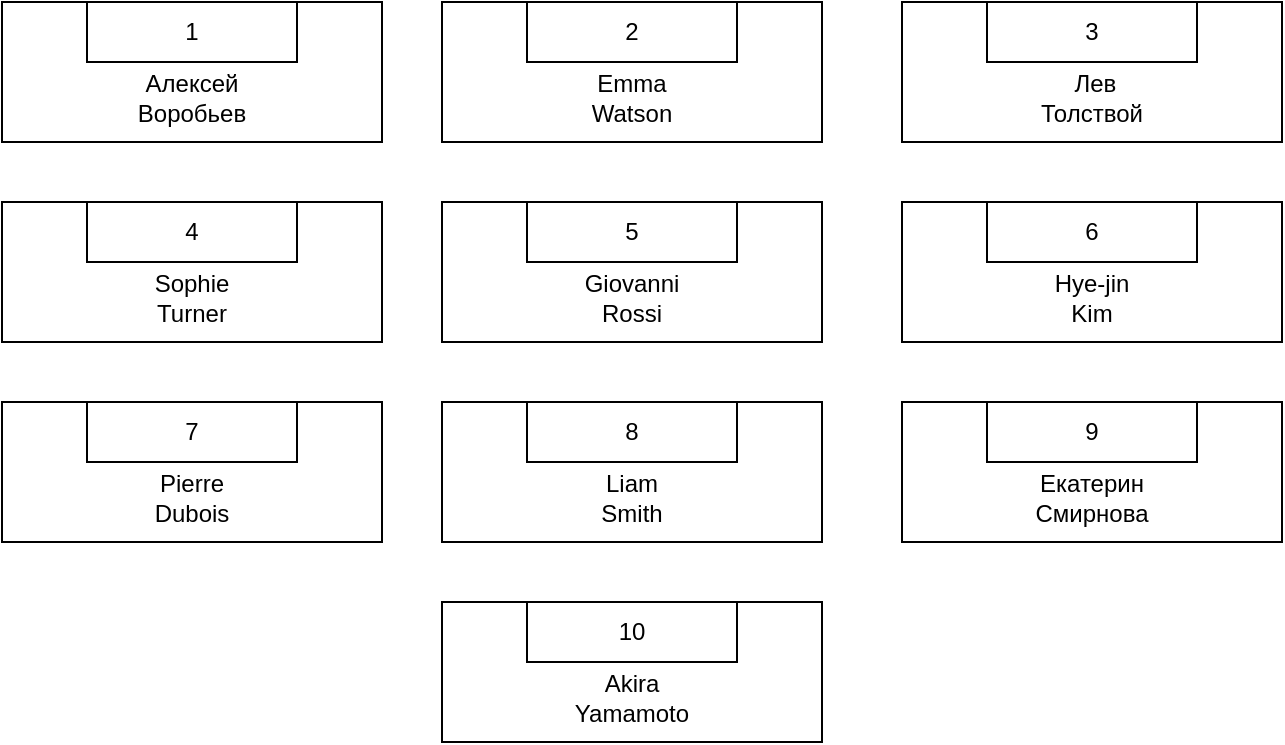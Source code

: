 <mxfile version="27.1.1" pages="10">
  <diagram name="Музыкант" id="KoSjyNq7eRSPyEuCshJy">
    <mxGraphModel dx="1042" dy="658" grid="1" gridSize="10" guides="1" tooltips="1" connect="1" arrows="1" fold="1" page="1" pageScale="1" pageWidth="827" pageHeight="1169" math="0" shadow="0">
      <root>
        <mxCell id="0" />
        <mxCell id="1" parent="0" />
        <mxCell id="A4VOUPLeuwVUZRHbO7pr-6" value="" style="group" parent="1" vertex="1" connectable="0">
          <mxGeometry x="80" y="50" width="190" height="70" as="geometry" />
        </mxCell>
        <mxCell id="A4VOUPLeuwVUZRHbO7pr-2" value="" style="rounded=0;whiteSpace=wrap;html=1;" parent="A4VOUPLeuwVUZRHbO7pr-6" vertex="1">
          <mxGeometry width="190" height="70" as="geometry" />
        </mxCell>
        <mxCell id="A4VOUPLeuwVUZRHbO7pr-3" value="" style="rounded=0;whiteSpace=wrap;html=1;" parent="A4VOUPLeuwVUZRHbO7pr-6" vertex="1">
          <mxGeometry x="42.5" width="105" height="30" as="geometry" />
        </mxCell>
        <mxCell id="A4VOUPLeuwVUZRHbO7pr-4" value="Алексей Воробьев" style="text;html=1;align=center;verticalAlign=middle;whiteSpace=wrap;rounded=0;" parent="A4VOUPLeuwVUZRHbO7pr-6" vertex="1">
          <mxGeometry x="65" y="33" width="60" height="30" as="geometry" />
        </mxCell>
        <mxCell id="A4VOUPLeuwVUZRHbO7pr-5" value="1" style="text;html=1;align=center;verticalAlign=middle;whiteSpace=wrap;rounded=0;" parent="A4VOUPLeuwVUZRHbO7pr-6" vertex="1">
          <mxGeometry x="65" width="60" height="30" as="geometry" />
        </mxCell>
        <mxCell id="A4VOUPLeuwVUZRHbO7pr-7" value="" style="group" parent="1" vertex="1" connectable="0">
          <mxGeometry x="300" y="50" width="190" height="70" as="geometry" />
        </mxCell>
        <mxCell id="A4VOUPLeuwVUZRHbO7pr-8" value="" style="rounded=0;whiteSpace=wrap;html=1;" parent="A4VOUPLeuwVUZRHbO7pr-7" vertex="1">
          <mxGeometry width="190" height="70" as="geometry" />
        </mxCell>
        <mxCell id="A4VOUPLeuwVUZRHbO7pr-9" value="" style="rounded=0;whiteSpace=wrap;html=1;" parent="A4VOUPLeuwVUZRHbO7pr-7" vertex="1">
          <mxGeometry x="42.5" width="105" height="30" as="geometry" />
        </mxCell>
        <mxCell id="A4VOUPLeuwVUZRHbO7pr-10" value="Emma Watson" style="text;html=1;align=center;verticalAlign=middle;whiteSpace=wrap;rounded=0;" parent="A4VOUPLeuwVUZRHbO7pr-7" vertex="1">
          <mxGeometry x="65" y="33" width="60" height="30" as="geometry" />
        </mxCell>
        <mxCell id="A4VOUPLeuwVUZRHbO7pr-11" value="2" style="text;html=1;align=center;verticalAlign=middle;whiteSpace=wrap;rounded=0;" parent="A4VOUPLeuwVUZRHbO7pr-7" vertex="1">
          <mxGeometry x="65" width="60" height="30" as="geometry" />
        </mxCell>
        <mxCell id="A4VOUPLeuwVUZRHbO7pr-12" value="" style="group" parent="1" vertex="1" connectable="0">
          <mxGeometry x="530" y="50" width="190" height="70" as="geometry" />
        </mxCell>
        <mxCell id="A4VOUPLeuwVUZRHbO7pr-13" value="" style="rounded=0;whiteSpace=wrap;html=1;" parent="A4VOUPLeuwVUZRHbO7pr-12" vertex="1">
          <mxGeometry width="190" height="70" as="geometry" />
        </mxCell>
        <mxCell id="A4VOUPLeuwVUZRHbO7pr-14" value="" style="rounded=0;whiteSpace=wrap;html=1;" parent="A4VOUPLeuwVUZRHbO7pr-12" vertex="1">
          <mxGeometry x="42.5" width="105" height="30" as="geometry" />
        </mxCell>
        <mxCell id="A4VOUPLeuwVUZRHbO7pr-15" value="&amp;nbsp;Лев Толствой" style="text;html=1;align=center;verticalAlign=middle;whiteSpace=wrap;rounded=0;" parent="A4VOUPLeuwVUZRHbO7pr-12" vertex="1">
          <mxGeometry x="65" y="33" width="60" height="30" as="geometry" />
        </mxCell>
        <mxCell id="A4VOUPLeuwVUZRHbO7pr-16" value="3" style="text;html=1;align=center;verticalAlign=middle;whiteSpace=wrap;rounded=0;" parent="A4VOUPLeuwVUZRHbO7pr-12" vertex="1">
          <mxGeometry x="65" width="60" height="30" as="geometry" />
        </mxCell>
        <mxCell id="A4VOUPLeuwVUZRHbO7pr-17" value="" style="group" parent="1" vertex="1" connectable="0">
          <mxGeometry x="80" y="150" width="190" height="70" as="geometry" />
        </mxCell>
        <mxCell id="A4VOUPLeuwVUZRHbO7pr-18" value="" style="rounded=0;whiteSpace=wrap;html=1;" parent="A4VOUPLeuwVUZRHbO7pr-17" vertex="1">
          <mxGeometry width="190" height="70" as="geometry" />
        </mxCell>
        <mxCell id="A4VOUPLeuwVUZRHbO7pr-19" value="" style="rounded=0;whiteSpace=wrap;html=1;" parent="A4VOUPLeuwVUZRHbO7pr-17" vertex="1">
          <mxGeometry x="42.5" width="105" height="30" as="geometry" />
        </mxCell>
        <mxCell id="A4VOUPLeuwVUZRHbO7pr-20" value="Sophie Turner" style="text;html=1;align=center;verticalAlign=middle;whiteSpace=wrap;rounded=0;" parent="A4VOUPLeuwVUZRHbO7pr-17" vertex="1">
          <mxGeometry x="65" y="33" width="60" height="30" as="geometry" />
        </mxCell>
        <mxCell id="A4VOUPLeuwVUZRHbO7pr-21" value="4" style="text;html=1;align=center;verticalAlign=middle;whiteSpace=wrap;rounded=0;" parent="A4VOUPLeuwVUZRHbO7pr-17" vertex="1">
          <mxGeometry x="65" width="60" height="30" as="geometry" />
        </mxCell>
        <mxCell id="A4VOUPLeuwVUZRHbO7pr-22" value="" style="group" parent="1" vertex="1" connectable="0">
          <mxGeometry x="300" y="150" width="190" height="70" as="geometry" />
        </mxCell>
        <mxCell id="A4VOUPLeuwVUZRHbO7pr-23" value="" style="rounded=0;whiteSpace=wrap;html=1;" parent="A4VOUPLeuwVUZRHbO7pr-22" vertex="1">
          <mxGeometry width="190" height="70" as="geometry" />
        </mxCell>
        <mxCell id="A4VOUPLeuwVUZRHbO7pr-24" value="" style="rounded=0;whiteSpace=wrap;html=1;" parent="A4VOUPLeuwVUZRHbO7pr-22" vertex="1">
          <mxGeometry x="42.5" width="105" height="30" as="geometry" />
        </mxCell>
        <mxCell id="A4VOUPLeuwVUZRHbO7pr-25" value="Giovanni Rossi" style="text;html=1;align=center;verticalAlign=middle;whiteSpace=wrap;rounded=0;" parent="A4VOUPLeuwVUZRHbO7pr-22" vertex="1">
          <mxGeometry x="65" y="33" width="60" height="30" as="geometry" />
        </mxCell>
        <mxCell id="A4VOUPLeuwVUZRHbO7pr-26" value="5" style="text;html=1;align=center;verticalAlign=middle;whiteSpace=wrap;rounded=0;" parent="A4VOUPLeuwVUZRHbO7pr-22" vertex="1">
          <mxGeometry x="65" width="60" height="30" as="geometry" />
        </mxCell>
        <mxCell id="A4VOUPLeuwVUZRHbO7pr-28" value="" style="group" parent="1" vertex="1" connectable="0">
          <mxGeometry x="530" y="150" width="190" height="70" as="geometry" />
        </mxCell>
        <mxCell id="A4VOUPLeuwVUZRHbO7pr-29" value="" style="rounded=0;whiteSpace=wrap;html=1;" parent="A4VOUPLeuwVUZRHbO7pr-28" vertex="1">
          <mxGeometry width="190" height="70" as="geometry" />
        </mxCell>
        <mxCell id="A4VOUPLeuwVUZRHbO7pr-30" value="" style="rounded=0;whiteSpace=wrap;html=1;" parent="A4VOUPLeuwVUZRHbO7pr-28" vertex="1">
          <mxGeometry x="42.5" width="105" height="30" as="geometry" />
        </mxCell>
        <mxCell id="A4VOUPLeuwVUZRHbO7pr-31" value="Hye-jin Kim" style="text;html=1;align=center;verticalAlign=middle;whiteSpace=wrap;rounded=0;" parent="A4VOUPLeuwVUZRHbO7pr-28" vertex="1">
          <mxGeometry x="65" y="33" width="60" height="30" as="geometry" />
        </mxCell>
        <mxCell id="A4VOUPLeuwVUZRHbO7pr-32" value="6" style="text;html=1;align=center;verticalAlign=middle;whiteSpace=wrap;rounded=0;" parent="A4VOUPLeuwVUZRHbO7pr-28" vertex="1">
          <mxGeometry x="65" width="60" height="30" as="geometry" />
        </mxCell>
        <mxCell id="A4VOUPLeuwVUZRHbO7pr-33" value="" style="group" parent="1" vertex="1" connectable="0">
          <mxGeometry x="80" y="250" width="190" height="70" as="geometry" />
        </mxCell>
        <mxCell id="A4VOUPLeuwVUZRHbO7pr-34" value="" style="rounded=0;whiteSpace=wrap;html=1;" parent="A4VOUPLeuwVUZRHbO7pr-33" vertex="1">
          <mxGeometry width="190" height="70" as="geometry" />
        </mxCell>
        <mxCell id="A4VOUPLeuwVUZRHbO7pr-35" value="" style="rounded=0;whiteSpace=wrap;html=1;" parent="A4VOUPLeuwVUZRHbO7pr-33" vertex="1">
          <mxGeometry x="42.5" width="105" height="30" as="geometry" />
        </mxCell>
        <mxCell id="A4VOUPLeuwVUZRHbO7pr-36" value="Pierre Dubois" style="text;html=1;align=center;verticalAlign=middle;whiteSpace=wrap;rounded=0;" parent="A4VOUPLeuwVUZRHbO7pr-33" vertex="1">
          <mxGeometry x="65" y="33" width="60" height="30" as="geometry" />
        </mxCell>
        <mxCell id="A4VOUPLeuwVUZRHbO7pr-37" value="7" style="text;html=1;align=center;verticalAlign=middle;whiteSpace=wrap;rounded=0;" parent="A4VOUPLeuwVUZRHbO7pr-33" vertex="1">
          <mxGeometry x="65" width="60" height="30" as="geometry" />
        </mxCell>
        <mxCell id="A4VOUPLeuwVUZRHbO7pr-38" value="" style="group" parent="1" vertex="1" connectable="0">
          <mxGeometry x="300" y="250" width="190" height="70" as="geometry" />
        </mxCell>
        <mxCell id="A4VOUPLeuwVUZRHbO7pr-39" value="" style="rounded=0;whiteSpace=wrap;html=1;" parent="A4VOUPLeuwVUZRHbO7pr-38" vertex="1">
          <mxGeometry width="190" height="70" as="geometry" />
        </mxCell>
        <mxCell id="A4VOUPLeuwVUZRHbO7pr-40" value="" style="rounded=0;whiteSpace=wrap;html=1;" parent="A4VOUPLeuwVUZRHbO7pr-38" vertex="1">
          <mxGeometry x="42.5" width="105" height="30" as="geometry" />
        </mxCell>
        <mxCell id="A4VOUPLeuwVUZRHbO7pr-41" value="Liam Smith" style="text;html=1;align=center;verticalAlign=middle;whiteSpace=wrap;rounded=0;" parent="A4VOUPLeuwVUZRHbO7pr-38" vertex="1">
          <mxGeometry x="65" y="33" width="60" height="30" as="geometry" />
        </mxCell>
        <mxCell id="A4VOUPLeuwVUZRHbO7pr-42" value="8" style="text;html=1;align=center;verticalAlign=middle;whiteSpace=wrap;rounded=0;" parent="A4VOUPLeuwVUZRHbO7pr-38" vertex="1">
          <mxGeometry x="65" width="60" height="30" as="geometry" />
        </mxCell>
        <mxCell id="A4VOUPLeuwVUZRHbO7pr-43" value="" style="group" parent="1" vertex="1" connectable="0">
          <mxGeometry x="530" y="250" width="190" height="70" as="geometry" />
        </mxCell>
        <mxCell id="A4VOUPLeuwVUZRHbO7pr-44" value="" style="rounded=0;whiteSpace=wrap;html=1;" parent="A4VOUPLeuwVUZRHbO7pr-43" vertex="1">
          <mxGeometry width="190" height="70" as="geometry" />
        </mxCell>
        <mxCell id="A4VOUPLeuwVUZRHbO7pr-45" value="" style="rounded=0;whiteSpace=wrap;html=1;" parent="A4VOUPLeuwVUZRHbO7pr-43" vertex="1">
          <mxGeometry x="42.5" width="105" height="30" as="geometry" />
        </mxCell>
        <mxCell id="A4VOUPLeuwVUZRHbO7pr-46" value="Екатерин Смирнова" style="text;html=1;align=center;verticalAlign=middle;whiteSpace=wrap;rounded=0;" parent="A4VOUPLeuwVUZRHbO7pr-43" vertex="1">
          <mxGeometry x="65" y="33" width="60" height="30" as="geometry" />
        </mxCell>
        <mxCell id="A4VOUPLeuwVUZRHbO7pr-47" value="9" style="text;html=1;align=center;verticalAlign=middle;whiteSpace=wrap;rounded=0;" parent="A4VOUPLeuwVUZRHbO7pr-43" vertex="1">
          <mxGeometry x="65" width="60" height="30" as="geometry" />
        </mxCell>
        <mxCell id="A4VOUPLeuwVUZRHbO7pr-48" value="" style="group" parent="1" vertex="1" connectable="0">
          <mxGeometry x="300" y="350" width="190" height="70" as="geometry" />
        </mxCell>
        <mxCell id="A4VOUPLeuwVUZRHbO7pr-49" value="" style="rounded=0;whiteSpace=wrap;html=1;" parent="A4VOUPLeuwVUZRHbO7pr-48" vertex="1">
          <mxGeometry width="190" height="70" as="geometry" />
        </mxCell>
        <mxCell id="A4VOUPLeuwVUZRHbO7pr-50" value="" style="rounded=0;whiteSpace=wrap;html=1;" parent="A4VOUPLeuwVUZRHbO7pr-48" vertex="1">
          <mxGeometry x="42.5" width="105" height="30" as="geometry" />
        </mxCell>
        <mxCell id="A4VOUPLeuwVUZRHbO7pr-51" value="Akira Yamamoto" style="text;html=1;align=center;verticalAlign=middle;whiteSpace=wrap;rounded=0;" parent="A4VOUPLeuwVUZRHbO7pr-48" vertex="1">
          <mxGeometry x="65" y="33" width="60" height="30" as="geometry" />
        </mxCell>
        <mxCell id="A4VOUPLeuwVUZRHbO7pr-52" value="10" style="text;html=1;align=center;verticalAlign=middle;whiteSpace=wrap;rounded=0;" parent="A4VOUPLeuwVUZRHbO7pr-48" vertex="1">
          <mxGeometry x="65" width="60" height="30" as="geometry" />
        </mxCell>
      </root>
    </mxGraphModel>
  </diagram>
  <diagram id="oM1r78rvJeszEWj5zF0C" name="Жанр">
    <mxGraphModel dx="1042" dy="658" grid="1" gridSize="10" guides="1" tooltips="1" connect="1" arrows="1" fold="1" page="1" pageScale="1" pageWidth="827" pageHeight="1169" math="0" shadow="0">
      <root>
        <mxCell id="0" />
        <mxCell id="1" parent="0" />
        <mxCell id="cfREGnYgaZB7chBMo2Vd-1" value="" style="ellipse;whiteSpace=wrap;html=1;aspect=fixed;" parent="1" vertex="1">
          <mxGeometry x="90" y="40" width="120" height="120" as="geometry" />
        </mxCell>
        <mxCell id="cfREGnYgaZB7chBMo2Vd-2" value="" style="ellipse;whiteSpace=wrap;html=1;aspect=fixed;" parent="1" vertex="1">
          <mxGeometry x="125" y="40" width="50" height="50" as="geometry" />
        </mxCell>
        <mxCell id="cfREGnYgaZB7chBMo2Vd-3" value="1" style="text;html=1;align=center;verticalAlign=middle;whiteSpace=wrap;rounded=0;" parent="1" vertex="1">
          <mxGeometry x="120" y="50" width="60" height="30" as="geometry" />
        </mxCell>
        <mxCell id="cfREGnYgaZB7chBMo2Vd-4" value="Rock" style="text;html=1;align=center;verticalAlign=middle;whiteSpace=wrap;rounded=0;" parent="1" vertex="1">
          <mxGeometry x="119" y="103" width="60" height="30" as="geometry" />
        </mxCell>
        <mxCell id="cfREGnYgaZB7chBMo2Vd-5" value="" style="ellipse;whiteSpace=wrap;html=1;aspect=fixed;" parent="1" vertex="1">
          <mxGeometry x="260" y="40" width="120" height="120" as="geometry" />
        </mxCell>
        <mxCell id="cfREGnYgaZB7chBMo2Vd-6" value="" style="ellipse;whiteSpace=wrap;html=1;aspect=fixed;" parent="1" vertex="1">
          <mxGeometry x="295" y="40" width="50" height="50" as="geometry" />
        </mxCell>
        <mxCell id="cfREGnYgaZB7chBMo2Vd-7" value="2" style="text;html=1;align=center;verticalAlign=middle;whiteSpace=wrap;rounded=0;" parent="1" vertex="1">
          <mxGeometry x="290" y="50" width="60" height="30" as="geometry" />
        </mxCell>
        <mxCell id="cfREGnYgaZB7chBMo2Vd-8" value="Jazz" style="text;html=1;align=center;verticalAlign=middle;whiteSpace=wrap;rounded=0;" parent="1" vertex="1">
          <mxGeometry x="289" y="103" width="60" height="30" as="geometry" />
        </mxCell>
        <mxCell id="cfREGnYgaZB7chBMo2Vd-9" value="" style="ellipse;whiteSpace=wrap;html=1;aspect=fixed;" parent="1" vertex="1">
          <mxGeometry x="420" y="40" width="120" height="120" as="geometry" />
        </mxCell>
        <mxCell id="cfREGnYgaZB7chBMo2Vd-10" value="" style="ellipse;whiteSpace=wrap;html=1;aspect=fixed;" parent="1" vertex="1">
          <mxGeometry x="455" y="40" width="50" height="50" as="geometry" />
        </mxCell>
        <mxCell id="cfREGnYgaZB7chBMo2Vd-11" value="3" style="text;html=1;align=center;verticalAlign=middle;whiteSpace=wrap;rounded=0;" parent="1" vertex="1">
          <mxGeometry x="450" y="50" width="60" height="30" as="geometry" />
        </mxCell>
        <mxCell id="cfREGnYgaZB7chBMo2Vd-12" value="Pop" style="text;html=1;align=center;verticalAlign=middle;whiteSpace=wrap;rounded=0;" parent="1" vertex="1">
          <mxGeometry x="449" y="103" width="60" height="30" as="geometry" />
        </mxCell>
        <mxCell id="cfREGnYgaZB7chBMo2Vd-13" value="" style="ellipse;whiteSpace=wrap;html=1;aspect=fixed;" parent="1" vertex="1">
          <mxGeometry x="600" y="40" width="120" height="120" as="geometry" />
        </mxCell>
        <mxCell id="cfREGnYgaZB7chBMo2Vd-14" value="" style="ellipse;whiteSpace=wrap;html=1;aspect=fixed;" parent="1" vertex="1">
          <mxGeometry x="635" y="40" width="50" height="50" as="geometry" />
        </mxCell>
        <mxCell id="cfREGnYgaZB7chBMo2Vd-15" value="4" style="text;html=1;align=center;verticalAlign=middle;whiteSpace=wrap;rounded=0;" parent="1" vertex="1">
          <mxGeometry x="630" y="50" width="60" height="30" as="geometry" />
        </mxCell>
        <mxCell id="cfREGnYgaZB7chBMo2Vd-16" value="Classical" style="text;html=1;align=center;verticalAlign=middle;whiteSpace=wrap;rounded=0;" parent="1" vertex="1">
          <mxGeometry x="629" y="103" width="60" height="30" as="geometry" />
        </mxCell>
        <mxCell id="cfREGnYgaZB7chBMo2Vd-17" value="" style="ellipse;whiteSpace=wrap;html=1;aspect=fixed;" parent="1" vertex="1">
          <mxGeometry x="89" y="180" width="120" height="120" as="geometry" />
        </mxCell>
        <mxCell id="cfREGnYgaZB7chBMo2Vd-18" value="" style="ellipse;whiteSpace=wrap;html=1;aspect=fixed;" parent="1" vertex="1">
          <mxGeometry x="124" y="180" width="50" height="50" as="geometry" />
        </mxCell>
        <mxCell id="cfREGnYgaZB7chBMo2Vd-19" value="5" style="text;html=1;align=center;verticalAlign=middle;whiteSpace=wrap;rounded=0;" parent="1" vertex="1">
          <mxGeometry x="119" y="190" width="60" height="30" as="geometry" />
        </mxCell>
        <mxCell id="cfREGnYgaZB7chBMo2Vd-20" value="Hip-Hop" style="text;html=1;align=center;verticalAlign=middle;whiteSpace=wrap;rounded=0;" parent="1" vertex="1">
          <mxGeometry x="118" y="243" width="60" height="30" as="geometry" />
        </mxCell>
        <mxCell id="cfREGnYgaZB7chBMo2Vd-21" value="" style="ellipse;whiteSpace=wrap;html=1;aspect=fixed;" parent="1" vertex="1">
          <mxGeometry x="270" y="180" width="120" height="120" as="geometry" />
        </mxCell>
        <mxCell id="cfREGnYgaZB7chBMo2Vd-22" value="" style="ellipse;whiteSpace=wrap;html=1;aspect=fixed;" parent="1" vertex="1">
          <mxGeometry x="305" y="180" width="50" height="50" as="geometry" />
        </mxCell>
        <mxCell id="cfREGnYgaZB7chBMo2Vd-23" value="6" style="text;html=1;align=center;verticalAlign=middle;whiteSpace=wrap;rounded=0;" parent="1" vertex="1">
          <mxGeometry x="300" y="190" width="60" height="30" as="geometry" />
        </mxCell>
        <mxCell id="cfREGnYgaZB7chBMo2Vd-24" value="Electronic" style="text;html=1;align=center;verticalAlign=middle;whiteSpace=wrap;rounded=0;" parent="1" vertex="1">
          <mxGeometry x="299" y="243" width="60" height="30" as="geometry" />
        </mxCell>
        <mxCell id="cfREGnYgaZB7chBMo2Vd-27" value="" style="ellipse;whiteSpace=wrap;html=1;aspect=fixed;" parent="1" vertex="1">
          <mxGeometry x="430" y="180" width="120" height="120" as="geometry" />
        </mxCell>
        <mxCell id="cfREGnYgaZB7chBMo2Vd-28" value="" style="ellipse;whiteSpace=wrap;html=1;aspect=fixed;" parent="1" vertex="1">
          <mxGeometry x="465" y="180" width="50" height="50" as="geometry" />
        </mxCell>
        <mxCell id="cfREGnYgaZB7chBMo2Vd-29" value="7" style="text;html=1;align=center;verticalAlign=middle;whiteSpace=wrap;rounded=0;" parent="1" vertex="1">
          <mxGeometry x="460" y="190" width="60" height="30" as="geometry" />
        </mxCell>
        <mxCell id="cfREGnYgaZB7chBMo2Vd-30" value="Blues" style="text;html=1;align=center;verticalAlign=middle;whiteSpace=wrap;rounded=0;" parent="1" vertex="1">
          <mxGeometry x="459" y="243" width="60" height="30" as="geometry" />
        </mxCell>
        <mxCell id="cfREGnYgaZB7chBMo2Vd-33" value="" style="ellipse;whiteSpace=wrap;html=1;aspect=fixed;" parent="1" vertex="1">
          <mxGeometry x="610" y="180" width="120" height="120" as="geometry" />
        </mxCell>
        <mxCell id="cfREGnYgaZB7chBMo2Vd-34" value="" style="ellipse;whiteSpace=wrap;html=1;aspect=fixed;" parent="1" vertex="1">
          <mxGeometry x="645" y="180" width="50" height="50" as="geometry" />
        </mxCell>
        <mxCell id="cfREGnYgaZB7chBMo2Vd-35" value="8" style="text;html=1;align=center;verticalAlign=middle;whiteSpace=wrap;rounded=0;" parent="1" vertex="1">
          <mxGeometry x="640" y="190" width="60" height="30" as="geometry" />
        </mxCell>
        <mxCell id="cfREGnYgaZB7chBMo2Vd-36" value="Folk" style="text;html=1;align=center;verticalAlign=middle;whiteSpace=wrap;rounded=0;" parent="1" vertex="1">
          <mxGeometry x="639" y="243" width="60" height="30" as="geometry" />
        </mxCell>
        <mxCell id="cfREGnYgaZB7chBMo2Vd-37" value="" style="ellipse;whiteSpace=wrap;html=1;aspect=fixed;" parent="1" vertex="1">
          <mxGeometry x="90" y="330" width="120" height="120" as="geometry" />
        </mxCell>
        <mxCell id="cfREGnYgaZB7chBMo2Vd-38" value="" style="ellipse;whiteSpace=wrap;html=1;aspect=fixed;" parent="1" vertex="1">
          <mxGeometry x="125" y="330" width="50" height="50" as="geometry" />
        </mxCell>
        <mxCell id="cfREGnYgaZB7chBMo2Vd-39" value="9" style="text;html=1;align=center;verticalAlign=middle;whiteSpace=wrap;rounded=0;" parent="1" vertex="1">
          <mxGeometry x="120" y="340" width="60" height="30" as="geometry" />
        </mxCell>
        <mxCell id="cfREGnYgaZB7chBMo2Vd-40" value="Reggae" style="text;html=1;align=center;verticalAlign=middle;whiteSpace=wrap;rounded=0;" parent="1" vertex="1">
          <mxGeometry x="119" y="393" width="60" height="30" as="geometry" />
        </mxCell>
        <mxCell id="cfREGnYgaZB7chBMo2Vd-41" value="" style="ellipse;whiteSpace=wrap;html=1;aspect=fixed;" parent="1" vertex="1">
          <mxGeometry x="269" y="330" width="120" height="120" as="geometry" />
        </mxCell>
        <mxCell id="cfREGnYgaZB7chBMo2Vd-42" value="" style="ellipse;whiteSpace=wrap;html=1;aspect=fixed;" parent="1" vertex="1">
          <mxGeometry x="304" y="330" width="50" height="50" as="geometry" />
        </mxCell>
        <mxCell id="cfREGnYgaZB7chBMo2Vd-43" value="10" style="text;html=1;align=center;verticalAlign=middle;whiteSpace=wrap;rounded=0;" parent="1" vertex="1">
          <mxGeometry x="299" y="340" width="60" height="30" as="geometry" />
        </mxCell>
        <mxCell id="cfREGnYgaZB7chBMo2Vd-44" value="Metal" style="text;html=1;align=center;verticalAlign=middle;whiteSpace=wrap;rounded=0;" parent="1" vertex="1">
          <mxGeometry x="298" y="393" width="60" height="30" as="geometry" />
        </mxCell>
      </root>
    </mxGraphModel>
  </diagram>
  <diagram id="cGfvOfeFIYQgg0_f4XOF" name="Альбом">
    <mxGraphModel dx="1042" dy="658" grid="1" gridSize="10" guides="1" tooltips="1" connect="1" arrows="1" fold="1" page="1" pageScale="1" pageWidth="827" pageHeight="1169" math="0" shadow="0">
      <root>
        <mxCell id="0" />
        <mxCell id="1" parent="0" />
        <mxCell id="r21sqeoRtk4QqO_IbmwY-1" value="" style="group" vertex="1" connectable="0" parent="1">
          <mxGeometry x="40" y="10" width="200" height="110" as="geometry" />
        </mxCell>
        <mxCell id="wqm4rgSocPoFxTTQiiga-1" value="" style="shape=hexagon;perimeter=hexagonPerimeter2;whiteSpace=wrap;html=1;fixedSize=1;" parent="r21sqeoRtk4QqO_IbmwY-1" vertex="1">
          <mxGeometry width="200" height="110" as="geometry" />
        </mxCell>
        <mxCell id="wqm4rgSocPoFxTTQiiga-2" value="" style="shape=hexagon;perimeter=hexagonPerimeter2;whiteSpace=wrap;html=1;fixedSize=1;" parent="r21sqeoRtk4QqO_IbmwY-1" vertex="1">
          <mxGeometry x="55" width="90" height="45" as="geometry" />
        </mxCell>
        <mxCell id="wqm4rgSocPoFxTTQiiga-3" value="1" style="text;html=1;align=center;verticalAlign=middle;whiteSpace=wrap;rounded=0;" parent="r21sqeoRtk4QqO_IbmwY-1" vertex="1">
          <mxGeometry x="70" y="8" width="60" height="30" as="geometry" />
        </mxCell>
        <mxCell id="wqm4rgSocPoFxTTQiiga-4" value="Echoes of Time" style="text;html=1;align=center;verticalAlign=middle;whiteSpace=wrap;rounded=0;" parent="r21sqeoRtk4QqO_IbmwY-1" vertex="1">
          <mxGeometry x="70" y="70" width="60" height="30" as="geometry" />
        </mxCell>
        <mxCell id="81_4bLpHkR3B__TPFD-H-1" value="" style="group" vertex="1" connectable="0" parent="1">
          <mxGeometry x="260" y="10" width="200" height="110" as="geometry" />
        </mxCell>
        <mxCell id="81_4bLpHkR3B__TPFD-H-2" value="" style="shape=hexagon;perimeter=hexagonPerimeter2;whiteSpace=wrap;html=1;fixedSize=1;" vertex="1" parent="81_4bLpHkR3B__TPFD-H-1">
          <mxGeometry width="200" height="110" as="geometry" />
        </mxCell>
        <mxCell id="81_4bLpHkR3B__TPFD-H-3" value="" style="shape=hexagon;perimeter=hexagonPerimeter2;whiteSpace=wrap;html=1;fixedSize=1;" vertex="1" parent="81_4bLpHkR3B__TPFD-H-1">
          <mxGeometry x="55" width="90" height="45" as="geometry" />
        </mxCell>
        <mxCell id="81_4bLpHkR3B__TPFD-H-4" value="2" style="text;html=1;align=center;verticalAlign=middle;whiteSpace=wrap;rounded=0;" vertex="1" parent="81_4bLpHkR3B__TPFD-H-1">
          <mxGeometry x="70" y="8" width="60" height="30" as="geometry" />
        </mxCell>
        <mxCell id="81_4bLpHkR3B__TPFD-H-5" value="Midnight Groove" style="text;html=1;align=center;verticalAlign=middle;whiteSpace=wrap;rounded=0;" vertex="1" parent="81_4bLpHkR3B__TPFD-H-1">
          <mxGeometry x="70" y="70" width="60" height="30" as="geometry" />
        </mxCell>
        <mxCell id="81_4bLpHkR3B__TPFD-H-6" value="" style="group" vertex="1" connectable="0" parent="1">
          <mxGeometry x="480" y="10" width="200" height="110" as="geometry" />
        </mxCell>
        <mxCell id="81_4bLpHkR3B__TPFD-H-7" value="" style="shape=hexagon;perimeter=hexagonPerimeter2;whiteSpace=wrap;html=1;fixedSize=1;" vertex="1" parent="81_4bLpHkR3B__TPFD-H-6">
          <mxGeometry width="200" height="110" as="geometry" />
        </mxCell>
        <mxCell id="81_4bLpHkR3B__TPFD-H-8" value="" style="shape=hexagon;perimeter=hexagonPerimeter2;whiteSpace=wrap;html=1;fixedSize=1;" vertex="1" parent="81_4bLpHkR3B__TPFD-H-6">
          <mxGeometry x="55" width="90" height="45" as="geometry" />
        </mxCell>
        <mxCell id="81_4bLpHkR3B__TPFD-H-9" value="3" style="text;html=1;align=center;verticalAlign=middle;whiteSpace=wrap;rounded=0;" vertex="1" parent="81_4bLpHkR3B__TPFD-H-6">
          <mxGeometry x="70" y="8" width="60" height="30" as="geometry" />
        </mxCell>
        <mxCell id="81_4bLpHkR3B__TPFD-H-10" value="Starlight Symphony" style="text;html=1;align=center;verticalAlign=middle;whiteSpace=wrap;rounded=0;" vertex="1" parent="81_4bLpHkR3B__TPFD-H-6">
          <mxGeometry x="70" y="70" width="60" height="30" as="geometry" />
        </mxCell>
        <mxCell id="81_4bLpHkR3B__TPFD-H-11" value="" style="group" vertex="1" connectable="0" parent="1">
          <mxGeometry x="270" y="150" width="200" height="110" as="geometry" />
        </mxCell>
        <mxCell id="81_4bLpHkR3B__TPFD-H-12" value="" style="shape=hexagon;perimeter=hexagonPerimeter2;whiteSpace=wrap;html=1;fixedSize=1;" vertex="1" parent="81_4bLpHkR3B__TPFD-H-11">
          <mxGeometry width="200" height="110" as="geometry" />
        </mxCell>
        <mxCell id="81_4bLpHkR3B__TPFD-H-13" value="" style="shape=hexagon;perimeter=hexagonPerimeter2;whiteSpace=wrap;html=1;fixedSize=1;" vertex="1" parent="81_4bLpHkR3B__TPFD-H-11">
          <mxGeometry x="55" width="90" height="45" as="geometry" />
        </mxCell>
        <mxCell id="81_4bLpHkR3B__TPFD-H-14" value="5" style="text;html=1;align=center;verticalAlign=middle;whiteSpace=wrap;rounded=0;" vertex="1" parent="81_4bLpHkR3B__TPFD-H-11">
          <mxGeometry x="70" y="8" width="60" height="30" as="geometry" />
        </mxCell>
        <mxCell id="81_4bLpHkR3B__TPFD-H-15" value="Neon Dreams" style="text;html=1;align=center;verticalAlign=middle;whiteSpace=wrap;rounded=0;" vertex="1" parent="81_4bLpHkR3B__TPFD-H-11">
          <mxGeometry x="70" y="70" width="60" height="30" as="geometry" />
        </mxCell>
        <mxCell id="81_4bLpHkR3B__TPFD-H-16" value="" style="group" vertex="1" connectable="0" parent="1">
          <mxGeometry x="40" y="150" width="200" height="110" as="geometry" />
        </mxCell>
        <mxCell id="81_4bLpHkR3B__TPFD-H-17" value="" style="shape=hexagon;perimeter=hexagonPerimeter2;whiteSpace=wrap;html=1;fixedSize=1;" vertex="1" parent="81_4bLpHkR3B__TPFD-H-16">
          <mxGeometry width="200" height="110" as="geometry" />
        </mxCell>
        <mxCell id="81_4bLpHkR3B__TPFD-H-18" value="" style="shape=hexagon;perimeter=hexagonPerimeter2;whiteSpace=wrap;html=1;fixedSize=1;" vertex="1" parent="81_4bLpHkR3B__TPFD-H-16">
          <mxGeometry x="55" width="90" height="45" as="geometry" />
        </mxCell>
        <mxCell id="81_4bLpHkR3B__TPFD-H-19" value="4" style="text;html=1;align=center;verticalAlign=middle;whiteSpace=wrap;rounded=0;" vertex="1" parent="81_4bLpHkR3B__TPFD-H-16">
          <mxGeometry x="70" y="8" width="60" height="30" as="geometry" />
        </mxCell>
        <mxCell id="81_4bLpHkR3B__TPFD-H-20" value="Urban Puls" style="text;html=1;align=center;verticalAlign=middle;whiteSpace=wrap;rounded=0;" vertex="1" parent="81_4bLpHkR3B__TPFD-H-16">
          <mxGeometry x="70" y="70" width="60" height="30" as="geometry" />
        </mxCell>
        <mxCell id="81_4bLpHkR3B__TPFD-H-21" value="" style="group" vertex="1" connectable="0" parent="1">
          <mxGeometry x="490" y="150" width="200" height="110" as="geometry" />
        </mxCell>
        <mxCell id="81_4bLpHkR3B__TPFD-H-22" value="" style="shape=hexagon;perimeter=hexagonPerimeter2;whiteSpace=wrap;html=1;fixedSize=1;" vertex="1" parent="81_4bLpHkR3B__TPFD-H-21">
          <mxGeometry width="200" height="110" as="geometry" />
        </mxCell>
        <mxCell id="81_4bLpHkR3B__TPFD-H-23" value="" style="shape=hexagon;perimeter=hexagonPerimeter2;whiteSpace=wrap;html=1;fixedSize=1;" vertex="1" parent="81_4bLpHkR3B__TPFD-H-21">
          <mxGeometry x="55" width="90" height="45" as="geometry" />
        </mxCell>
        <mxCell id="81_4bLpHkR3B__TPFD-H-24" value="6" style="text;html=1;align=center;verticalAlign=middle;whiteSpace=wrap;rounded=0;" vertex="1" parent="81_4bLpHkR3B__TPFD-H-21">
          <mxGeometry x="70" y="8" width="60" height="30" as="geometry" />
        </mxCell>
        <mxCell id="81_4bLpHkR3B__TPFD-H-25" value="Soulful Chords" style="text;html=1;align=center;verticalAlign=middle;whiteSpace=wrap;rounded=0;" vertex="1" parent="81_4bLpHkR3B__TPFD-H-21">
          <mxGeometry x="70" y="70" width="60" height="30" as="geometry" />
        </mxCell>
        <mxCell id="81_4bLpHkR3B__TPFD-H-26" value="" style="group" vertex="1" connectable="0" parent="1">
          <mxGeometry x="40" y="300" width="200" height="110" as="geometry" />
        </mxCell>
        <mxCell id="81_4bLpHkR3B__TPFD-H-27" value="" style="shape=hexagon;perimeter=hexagonPerimeter2;whiteSpace=wrap;html=1;fixedSize=1;" vertex="1" parent="81_4bLpHkR3B__TPFD-H-26">
          <mxGeometry width="200" height="110" as="geometry" />
        </mxCell>
        <mxCell id="81_4bLpHkR3B__TPFD-H-28" value="" style="shape=hexagon;perimeter=hexagonPerimeter2;whiteSpace=wrap;html=1;fixedSize=1;" vertex="1" parent="81_4bLpHkR3B__TPFD-H-26">
          <mxGeometry x="55" width="90" height="45" as="geometry" />
        </mxCell>
        <mxCell id="81_4bLpHkR3B__TPFD-H-29" value="7" style="text;html=1;align=center;verticalAlign=middle;whiteSpace=wrap;rounded=0;" vertex="1" parent="81_4bLpHkR3B__TPFD-H-26">
          <mxGeometry x="70" y="8" width="60" height="30" as="geometry" />
        </mxCell>
        <mxCell id="81_4bLpHkR3B__TPFD-H-30" value="Rasta Road" style="text;html=1;align=center;verticalAlign=middle;whiteSpace=wrap;rounded=0;" vertex="1" parent="81_4bLpHkR3B__TPFD-H-26">
          <mxGeometry x="70" y="70" width="60" height="30" as="geometry" />
        </mxCell>
        <mxCell id="81_4bLpHkR3B__TPFD-H-31" value="" style="group" vertex="1" connectable="0" parent="1">
          <mxGeometry x="280" y="300" width="200" height="110" as="geometry" />
        </mxCell>
        <mxCell id="81_4bLpHkR3B__TPFD-H-32" value="" style="shape=hexagon;perimeter=hexagonPerimeter2;whiteSpace=wrap;html=1;fixedSize=1;" vertex="1" parent="81_4bLpHkR3B__TPFD-H-31">
          <mxGeometry width="200" height="110" as="geometry" />
        </mxCell>
        <mxCell id="81_4bLpHkR3B__TPFD-H-33" value="" style="shape=hexagon;perimeter=hexagonPerimeter2;whiteSpace=wrap;html=1;fixedSize=1;" vertex="1" parent="81_4bLpHkR3B__TPFD-H-31">
          <mxGeometry x="55" width="90" height="45" as="geometry" />
        </mxCell>
        <mxCell id="81_4bLpHkR3B__TPFD-H-34" value="8" style="text;html=1;align=center;verticalAlign=middle;whiteSpace=wrap;rounded=0;" vertex="1" parent="81_4bLpHkR3B__TPFD-H-31">
          <mxGeometry x="70" y="8" width="60" height="30" as="geometry" />
        </mxCell>
        <mxCell id="81_4bLpHkR3B__TPFD-H-35" value="Electric Horizon" style="text;html=1;align=center;verticalAlign=middle;whiteSpace=wrap;rounded=0;" vertex="1" parent="81_4bLpHkR3B__TPFD-H-31">
          <mxGeometry x="70" y="70" width="60" height="30" as="geometry" />
        </mxCell>
        <mxCell id="81_4bLpHkR3B__TPFD-H-36" value="" style="group" vertex="1" connectable="0" parent="1">
          <mxGeometry x="510" y="300" width="200" height="110" as="geometry" />
        </mxCell>
        <mxCell id="81_4bLpHkR3B__TPFD-H-37" value="" style="shape=hexagon;perimeter=hexagonPerimeter2;whiteSpace=wrap;html=1;fixedSize=1;" vertex="1" parent="81_4bLpHkR3B__TPFD-H-36">
          <mxGeometry width="200" height="110" as="geometry" />
        </mxCell>
        <mxCell id="81_4bLpHkR3B__TPFD-H-38" value="" style="shape=hexagon;perimeter=hexagonPerimeter2;whiteSpace=wrap;html=1;fixedSize=1;" vertex="1" parent="81_4bLpHkR3B__TPFD-H-36">
          <mxGeometry x="55" width="90" height="45" as="geometry" />
        </mxCell>
        <mxCell id="81_4bLpHkR3B__TPFD-H-39" value="9" style="text;html=1;align=center;verticalAlign=middle;whiteSpace=wrap;rounded=0;" vertex="1" parent="81_4bLpHkR3B__TPFD-H-36">
          <mxGeometry x="70" y="8" width="60" height="30" as="geometry" />
        </mxCell>
        <mxCell id="81_4bLpHkR3B__TPFD-H-40" value="Classic Reverie" style="text;html=1;align=center;verticalAlign=middle;whiteSpace=wrap;rounded=0;" vertex="1" parent="81_4bLpHkR3B__TPFD-H-36">
          <mxGeometry x="70" y="70" width="60" height="30" as="geometry" />
        </mxCell>
        <mxCell id="81_4bLpHkR3B__TPFD-H-44" value="" style="group" vertex="1" connectable="0" parent="1">
          <mxGeometry x="280" y="450" width="200" height="110" as="geometry" />
        </mxCell>
        <mxCell id="81_4bLpHkR3B__TPFD-H-45" value="" style="shape=hexagon;perimeter=hexagonPerimeter2;whiteSpace=wrap;html=1;fixedSize=1;" vertex="1" parent="81_4bLpHkR3B__TPFD-H-44">
          <mxGeometry width="200" height="110" as="geometry" />
        </mxCell>
        <mxCell id="81_4bLpHkR3B__TPFD-H-46" value="" style="shape=hexagon;perimeter=hexagonPerimeter2;whiteSpace=wrap;html=1;fixedSize=1;" vertex="1" parent="81_4bLpHkR3B__TPFD-H-44">
          <mxGeometry x="55" width="90" height="45" as="geometry" />
        </mxCell>
        <mxCell id="81_4bLpHkR3B__TPFD-H-47" value="10" style="text;html=1;align=center;verticalAlign=middle;whiteSpace=wrap;rounded=0;" vertex="1" parent="81_4bLpHkR3B__TPFD-H-44">
          <mxGeometry x="70" y="8" width="60" height="30" as="geometry" />
        </mxCell>
        <mxCell id="81_4bLpHkR3B__TPFD-H-48" value="Rebel Beats" style="text;html=1;align=center;verticalAlign=middle;whiteSpace=wrap;rounded=0;" vertex="1" parent="81_4bLpHkR3B__TPFD-H-44">
          <mxGeometry x="70" y="70" width="60" height="30" as="geometry" />
        </mxCell>
      </root>
    </mxGraphModel>
  </diagram>
  <diagram id="Y1BofqWcjgfl-KLSttql" name="Страна">
    <mxGraphModel dx="719" dy="454" grid="1" gridSize="10" guides="1" tooltips="1" connect="1" arrows="1" fold="1" page="1" pageScale="1" pageWidth="291" pageHeight="413" math="0" shadow="0">
      <root>
        <mxCell id="0" />
        <mxCell id="1" parent="0" />
        <mxCell id="0E__DF-hXQrmKx4ghlHW-1" value="" style="rhombus;whiteSpace=wrap;html=1;" vertex="1" parent="1">
          <mxGeometry x="10" y="10" width="80" height="80" as="geometry" />
        </mxCell>
        <mxCell id="0E__DF-hXQrmKx4ghlHW-4" value="" style="rhombus;whiteSpace=wrap;html=1;" vertex="1" parent="1">
          <mxGeometry x="35" y="10" width="30" height="30" as="geometry" />
        </mxCell>
        <mxCell id="0E__DF-hXQrmKx4ghlHW-5" value="1" style="text;html=1;align=center;verticalAlign=middle;whiteSpace=wrap;rounded=0;" vertex="1" parent="1">
          <mxGeometry x="20" y="10" width="60" height="30" as="geometry" />
        </mxCell>
        <mxCell id="0E__DF-hXQrmKx4ghlHW-6" value="London" style="text;html=1;align=center;verticalAlign=middle;whiteSpace=wrap;rounded=0;" vertex="1" parent="1">
          <mxGeometry x="20" y="40" width="60" height="30" as="geometry" />
        </mxCell>
        <mxCell id="0E__DF-hXQrmKx4ghlHW-7" value="" style="rhombus;whiteSpace=wrap;html=1;" vertex="1" parent="1">
          <mxGeometry x="100" y="10" width="80" height="80" as="geometry" />
        </mxCell>
        <mxCell id="0E__DF-hXQrmKx4ghlHW-8" value="" style="rhombus;whiteSpace=wrap;html=1;" vertex="1" parent="1">
          <mxGeometry x="125" y="10" width="30" height="30" as="geometry" />
        </mxCell>
        <mxCell id="0E__DF-hXQrmKx4ghlHW-9" value="2" style="text;html=1;align=center;verticalAlign=middle;whiteSpace=wrap;rounded=0;" vertex="1" parent="1">
          <mxGeometry x="110" y="10" width="60" height="30" as="geometry" />
        </mxCell>
        <mxCell id="0E__DF-hXQrmKx4ghlHW-10" value="New York" style="text;html=1;align=center;verticalAlign=middle;whiteSpace=wrap;rounded=0;" vertex="1" parent="1">
          <mxGeometry x="110" y="40" width="60" height="30" as="geometry" />
        </mxCell>
        <mxCell id="0E__DF-hXQrmKx4ghlHW-11" value="" style="rhombus;whiteSpace=wrap;html=1;" vertex="1" parent="1">
          <mxGeometry x="190" y="10" width="80" height="80" as="geometry" />
        </mxCell>
        <mxCell id="0E__DF-hXQrmKx4ghlHW-12" value="" style="rhombus;whiteSpace=wrap;html=1;" vertex="1" parent="1">
          <mxGeometry x="215" y="10" width="30" height="30" as="geometry" />
        </mxCell>
        <mxCell id="0E__DF-hXQrmKx4ghlHW-13" value="3" style="text;html=1;align=center;verticalAlign=middle;whiteSpace=wrap;rounded=0;" vertex="1" parent="1">
          <mxGeometry x="200" y="10" width="60" height="30" as="geometry" />
        </mxCell>
        <mxCell id="0E__DF-hXQrmKx4ghlHW-14" value="Paris" style="text;html=1;align=center;verticalAlign=middle;whiteSpace=wrap;rounded=0;" vertex="1" parent="1">
          <mxGeometry x="200" y="40" width="60" height="30" as="geometry" />
        </mxCell>
        <mxCell id="0E__DF-hXQrmKx4ghlHW-15" value="" style="rhombus;whiteSpace=wrap;html=1;" vertex="1" parent="1">
          <mxGeometry x="10" y="100" width="80" height="80" as="geometry" />
        </mxCell>
        <mxCell id="0E__DF-hXQrmKx4ghlHW-16" value="" style="rhombus;whiteSpace=wrap;html=1;" vertex="1" parent="1">
          <mxGeometry x="35" y="100" width="30" height="30" as="geometry" />
        </mxCell>
        <mxCell id="0E__DF-hXQrmKx4ghlHW-17" value="3" style="text;html=1;align=center;verticalAlign=middle;whiteSpace=wrap;rounded=0;" vertex="1" parent="1">
          <mxGeometry x="20" y="100" width="60" height="30" as="geometry" />
        </mxCell>
        <mxCell id="0E__DF-hXQrmKx4ghlHW-18" value="Paris" style="text;html=1;align=center;verticalAlign=middle;whiteSpace=wrap;rounded=0;" vertex="1" parent="1">
          <mxGeometry x="20" y="130" width="60" height="30" as="geometry" />
        </mxCell>
        <mxCell id="0E__DF-hXQrmKx4ghlHW-19" value="" style="rhombus;whiteSpace=wrap;html=1;" vertex="1" parent="1">
          <mxGeometry x="10" y="100" width="80" height="80" as="geometry" />
        </mxCell>
        <mxCell id="0E__DF-hXQrmKx4ghlHW-20" value="" style="rhombus;whiteSpace=wrap;html=1;" vertex="1" parent="1">
          <mxGeometry x="35" y="100" width="30" height="30" as="geometry" />
        </mxCell>
        <mxCell id="0E__DF-hXQrmKx4ghlHW-21" value="3" style="text;html=1;align=center;verticalAlign=middle;whiteSpace=wrap;rounded=0;" vertex="1" parent="1">
          <mxGeometry x="20" y="100" width="60" height="30" as="geometry" />
        </mxCell>
        <mxCell id="0E__DF-hXQrmKx4ghlHW-22" value="Paris" style="text;html=1;align=center;verticalAlign=middle;whiteSpace=wrap;rounded=0;" vertex="1" parent="1">
          <mxGeometry x="20" y="130" width="60" height="30" as="geometry" />
        </mxCell>
        <mxCell id="0E__DF-hXQrmKx4ghlHW-23" value="" style="rhombus;whiteSpace=wrap;html=1;" vertex="1" parent="1">
          <mxGeometry x="10" y="100" width="80" height="80" as="geometry" />
        </mxCell>
        <mxCell id="0E__DF-hXQrmKx4ghlHW-24" value="" style="rhombus;whiteSpace=wrap;html=1;" vertex="1" parent="1">
          <mxGeometry x="35" y="100" width="30" height="30" as="geometry" />
        </mxCell>
        <mxCell id="0E__DF-hXQrmKx4ghlHW-25" value="4" style="text;html=1;align=center;verticalAlign=middle;whiteSpace=wrap;rounded=0;" vertex="1" parent="1">
          <mxGeometry x="20" y="100" width="60" height="30" as="geometry" />
        </mxCell>
        <mxCell id="0E__DF-hXQrmKx4ghlHW-26" value="Tokyo" style="text;html=1;align=center;verticalAlign=middle;whiteSpace=wrap;rounded=0;" vertex="1" parent="1">
          <mxGeometry x="20" y="130" width="60" height="30" as="geometry" />
        </mxCell>
        <mxCell id="0E__DF-hXQrmKx4ghlHW-51" value="" style="rhombus;whiteSpace=wrap;html=1;" vertex="1" parent="1">
          <mxGeometry x="100" y="100" width="80" height="80" as="geometry" />
        </mxCell>
        <mxCell id="0E__DF-hXQrmKx4ghlHW-52" value="" style="rhombus;whiteSpace=wrap;html=1;" vertex="1" parent="1">
          <mxGeometry x="125" y="100" width="30" height="30" as="geometry" />
        </mxCell>
        <mxCell id="0E__DF-hXQrmKx4ghlHW-53" value="3" style="text;html=1;align=center;verticalAlign=middle;whiteSpace=wrap;rounded=0;" vertex="1" parent="1">
          <mxGeometry x="110" y="100" width="60" height="30" as="geometry" />
        </mxCell>
        <mxCell id="0E__DF-hXQrmKx4ghlHW-54" value="Paris" style="text;html=1;align=center;verticalAlign=middle;whiteSpace=wrap;rounded=0;" vertex="1" parent="1">
          <mxGeometry x="110" y="130" width="60" height="30" as="geometry" />
        </mxCell>
        <mxCell id="0E__DF-hXQrmKx4ghlHW-55" value="" style="rhombus;whiteSpace=wrap;html=1;" vertex="1" parent="1">
          <mxGeometry x="100" y="100" width="80" height="80" as="geometry" />
        </mxCell>
        <mxCell id="0E__DF-hXQrmKx4ghlHW-56" value="" style="rhombus;whiteSpace=wrap;html=1;" vertex="1" parent="1">
          <mxGeometry x="125" y="100" width="30" height="30" as="geometry" />
        </mxCell>
        <mxCell id="0E__DF-hXQrmKx4ghlHW-57" value="3" style="text;html=1;align=center;verticalAlign=middle;whiteSpace=wrap;rounded=0;" vertex="1" parent="1">
          <mxGeometry x="110" y="100" width="60" height="30" as="geometry" />
        </mxCell>
        <mxCell id="0E__DF-hXQrmKx4ghlHW-58" value="Paris" style="text;html=1;align=center;verticalAlign=middle;whiteSpace=wrap;rounded=0;" vertex="1" parent="1">
          <mxGeometry x="110" y="130" width="60" height="30" as="geometry" />
        </mxCell>
        <mxCell id="0E__DF-hXQrmKx4ghlHW-59" value="" style="rhombus;whiteSpace=wrap;html=1;" vertex="1" parent="1">
          <mxGeometry x="100" y="100" width="80" height="80" as="geometry" />
        </mxCell>
        <mxCell id="0E__DF-hXQrmKx4ghlHW-60" value="" style="rhombus;whiteSpace=wrap;html=1;" vertex="1" parent="1">
          <mxGeometry x="125" y="100" width="30" height="30" as="geometry" />
        </mxCell>
        <mxCell id="0E__DF-hXQrmKx4ghlHW-61" value="5" style="text;html=1;align=center;verticalAlign=middle;whiteSpace=wrap;rounded=0;" vertex="1" parent="1">
          <mxGeometry x="110" y="100" width="60" height="30" as="geometry" />
        </mxCell>
        <mxCell id="0E__DF-hXQrmKx4ghlHW-62" value="Tokyo" style="text;html=1;align=center;verticalAlign=middle;whiteSpace=wrap;rounded=0;" vertex="1" parent="1">
          <mxGeometry x="110" y="130" width="60" height="30" as="geometry" />
        </mxCell>
        <mxCell id="0E__DF-hXQrmKx4ghlHW-63" value="" style="rhombus;whiteSpace=wrap;html=1;" vertex="1" parent="1">
          <mxGeometry x="190" y="100" width="80" height="80" as="geometry" />
        </mxCell>
        <mxCell id="0E__DF-hXQrmKx4ghlHW-64" value="" style="rhombus;whiteSpace=wrap;html=1;" vertex="1" parent="1">
          <mxGeometry x="215" y="100" width="30" height="30" as="geometry" />
        </mxCell>
        <mxCell id="0E__DF-hXQrmKx4ghlHW-65" value="3" style="text;html=1;align=center;verticalAlign=middle;whiteSpace=wrap;rounded=0;" vertex="1" parent="1">
          <mxGeometry x="200" y="100" width="60" height="30" as="geometry" />
        </mxCell>
        <mxCell id="0E__DF-hXQrmKx4ghlHW-66" value="Paris" style="text;html=1;align=center;verticalAlign=middle;whiteSpace=wrap;rounded=0;" vertex="1" parent="1">
          <mxGeometry x="200" y="130" width="60" height="30" as="geometry" />
        </mxCell>
        <mxCell id="0E__DF-hXQrmKx4ghlHW-67" value="" style="rhombus;whiteSpace=wrap;html=1;" vertex="1" parent="1">
          <mxGeometry x="190" y="100" width="80" height="80" as="geometry" />
        </mxCell>
        <mxCell id="0E__DF-hXQrmKx4ghlHW-68" value="" style="rhombus;whiteSpace=wrap;html=1;" vertex="1" parent="1">
          <mxGeometry x="215" y="100" width="30" height="30" as="geometry" />
        </mxCell>
        <mxCell id="0E__DF-hXQrmKx4ghlHW-69" value="3" style="text;html=1;align=center;verticalAlign=middle;whiteSpace=wrap;rounded=0;" vertex="1" parent="1">
          <mxGeometry x="200" y="100" width="60" height="30" as="geometry" />
        </mxCell>
        <mxCell id="0E__DF-hXQrmKx4ghlHW-70" value="Paris" style="text;html=1;align=center;verticalAlign=middle;whiteSpace=wrap;rounded=0;" vertex="1" parent="1">
          <mxGeometry x="200" y="130" width="60" height="30" as="geometry" />
        </mxCell>
        <mxCell id="0E__DF-hXQrmKx4ghlHW-71" value="" style="rhombus;whiteSpace=wrap;html=1;" vertex="1" parent="1">
          <mxGeometry x="190" y="100" width="80" height="80" as="geometry" />
        </mxCell>
        <mxCell id="0E__DF-hXQrmKx4ghlHW-72" value="" style="rhombus;whiteSpace=wrap;html=1;" vertex="1" parent="1">
          <mxGeometry x="215" y="100" width="30" height="30" as="geometry" />
        </mxCell>
        <mxCell id="0E__DF-hXQrmKx4ghlHW-73" value="6" style="text;html=1;align=center;verticalAlign=middle;whiteSpace=wrap;rounded=0;" vertex="1" parent="1">
          <mxGeometry x="200" y="100" width="60" height="30" as="geometry" />
        </mxCell>
        <mxCell id="0E__DF-hXQrmKx4ghlHW-74" value="Berlin" style="text;html=1;align=center;verticalAlign=middle;whiteSpace=wrap;rounded=0;" vertex="1" parent="1">
          <mxGeometry x="200" y="130" width="60" height="30" as="geometry" />
        </mxCell>
        <mxCell id="0E__DF-hXQrmKx4ghlHW-75" value="" style="rhombus;whiteSpace=wrap;html=1;" vertex="1" parent="1">
          <mxGeometry x="10" y="190" width="80" height="80" as="geometry" />
        </mxCell>
        <mxCell id="0E__DF-hXQrmKx4ghlHW-76" value="" style="rhombus;whiteSpace=wrap;html=1;" vertex="1" parent="1">
          <mxGeometry x="35" y="190" width="30" height="30" as="geometry" />
        </mxCell>
        <mxCell id="0E__DF-hXQrmKx4ghlHW-77" value="3" style="text;html=1;align=center;verticalAlign=middle;whiteSpace=wrap;rounded=0;" vertex="1" parent="1">
          <mxGeometry x="20" y="190" width="60" height="30" as="geometry" />
        </mxCell>
        <mxCell id="0E__DF-hXQrmKx4ghlHW-78" value="Paris" style="text;html=1;align=center;verticalAlign=middle;whiteSpace=wrap;rounded=0;" vertex="1" parent="1">
          <mxGeometry x="20" y="220" width="60" height="30" as="geometry" />
        </mxCell>
        <mxCell id="0E__DF-hXQrmKx4ghlHW-79" value="" style="rhombus;whiteSpace=wrap;html=1;" vertex="1" parent="1">
          <mxGeometry x="10" y="190" width="80" height="80" as="geometry" />
        </mxCell>
        <mxCell id="0E__DF-hXQrmKx4ghlHW-80" value="" style="rhombus;whiteSpace=wrap;html=1;" vertex="1" parent="1">
          <mxGeometry x="35" y="190" width="30" height="30" as="geometry" />
        </mxCell>
        <mxCell id="0E__DF-hXQrmKx4ghlHW-81" value="3" style="text;html=1;align=center;verticalAlign=middle;whiteSpace=wrap;rounded=0;" vertex="1" parent="1">
          <mxGeometry x="20" y="190" width="60" height="30" as="geometry" />
        </mxCell>
        <mxCell id="0E__DF-hXQrmKx4ghlHW-82" value="Paris" style="text;html=1;align=center;verticalAlign=middle;whiteSpace=wrap;rounded=0;" vertex="1" parent="1">
          <mxGeometry x="20" y="220" width="60" height="30" as="geometry" />
        </mxCell>
        <mxCell id="0E__DF-hXQrmKx4ghlHW-83" value="" style="rhombus;whiteSpace=wrap;html=1;" vertex="1" parent="1">
          <mxGeometry x="10" y="190" width="80" height="80" as="geometry" />
        </mxCell>
        <mxCell id="0E__DF-hXQrmKx4ghlHW-84" value="" style="rhombus;whiteSpace=wrap;html=1;" vertex="1" parent="1">
          <mxGeometry x="35" y="190" width="30" height="30" as="geometry" />
        </mxCell>
        <mxCell id="0E__DF-hXQrmKx4ghlHW-85" value="7" style="text;html=1;align=center;verticalAlign=middle;whiteSpace=wrap;rounded=0;" vertex="1" parent="1">
          <mxGeometry x="20" y="190" width="60" height="30" as="geometry" />
        </mxCell>
        <mxCell id="0E__DF-hXQrmKx4ghlHW-86" value="Rome" style="text;html=1;align=center;verticalAlign=middle;whiteSpace=wrap;rounded=0;" vertex="1" parent="1">
          <mxGeometry x="20" y="220" width="60" height="30" as="geometry" />
        </mxCell>
        <mxCell id="0E__DF-hXQrmKx4ghlHW-87" value="" style="rhombus;whiteSpace=wrap;html=1;" vertex="1" parent="1">
          <mxGeometry x="100" y="190" width="80" height="80" as="geometry" />
        </mxCell>
        <mxCell id="0E__DF-hXQrmKx4ghlHW-88" value="" style="rhombus;whiteSpace=wrap;html=1;" vertex="1" parent="1">
          <mxGeometry x="125" y="190" width="30" height="30" as="geometry" />
        </mxCell>
        <mxCell id="0E__DF-hXQrmKx4ghlHW-89" value="3" style="text;html=1;align=center;verticalAlign=middle;whiteSpace=wrap;rounded=0;" vertex="1" parent="1">
          <mxGeometry x="110" y="190" width="60" height="30" as="geometry" />
        </mxCell>
        <mxCell id="0E__DF-hXQrmKx4ghlHW-90" value="Paris" style="text;html=1;align=center;verticalAlign=middle;whiteSpace=wrap;rounded=0;" vertex="1" parent="1">
          <mxGeometry x="110" y="220" width="60" height="30" as="geometry" />
        </mxCell>
        <mxCell id="0E__DF-hXQrmKx4ghlHW-91" value="" style="rhombus;whiteSpace=wrap;html=1;" vertex="1" parent="1">
          <mxGeometry x="100" y="190" width="80" height="80" as="geometry" />
        </mxCell>
        <mxCell id="0E__DF-hXQrmKx4ghlHW-92" value="" style="rhombus;whiteSpace=wrap;html=1;" vertex="1" parent="1">
          <mxGeometry x="125" y="190" width="30" height="30" as="geometry" />
        </mxCell>
        <mxCell id="0E__DF-hXQrmKx4ghlHW-93" value="3" style="text;html=1;align=center;verticalAlign=middle;whiteSpace=wrap;rounded=0;" vertex="1" parent="1">
          <mxGeometry x="110" y="190" width="60" height="30" as="geometry" />
        </mxCell>
        <mxCell id="0E__DF-hXQrmKx4ghlHW-94" value="Paris" style="text;html=1;align=center;verticalAlign=middle;whiteSpace=wrap;rounded=0;" vertex="1" parent="1">
          <mxGeometry x="110" y="220" width="60" height="30" as="geometry" />
        </mxCell>
        <mxCell id="0E__DF-hXQrmKx4ghlHW-95" value="" style="rhombus;whiteSpace=wrap;html=1;" vertex="1" parent="1">
          <mxGeometry x="100" y="190" width="80" height="80" as="geometry" />
        </mxCell>
        <mxCell id="0E__DF-hXQrmKx4ghlHW-96" value="" style="rhombus;whiteSpace=wrap;html=1;" vertex="1" parent="1">
          <mxGeometry x="125" y="190" width="30" height="30" as="geometry" />
        </mxCell>
        <mxCell id="0E__DF-hXQrmKx4ghlHW-97" value="8" style="text;html=1;align=center;verticalAlign=middle;whiteSpace=wrap;rounded=0;" vertex="1" parent="1">
          <mxGeometry x="110" y="190" width="60" height="30" as="geometry" />
        </mxCell>
        <mxCell id="0E__DF-hXQrmKx4ghlHW-98" value="Seoul" style="text;html=1;align=center;verticalAlign=middle;whiteSpace=wrap;rounded=0;" vertex="1" parent="1">
          <mxGeometry x="110" y="220" width="60" height="30" as="geometry" />
        </mxCell>
        <mxCell id="0E__DF-hXQrmKx4ghlHW-99" value="" style="rhombus;whiteSpace=wrap;html=1;" vertex="1" parent="1">
          <mxGeometry x="190" y="190" width="80" height="80" as="geometry" />
        </mxCell>
        <mxCell id="0E__DF-hXQrmKx4ghlHW-100" value="" style="rhombus;whiteSpace=wrap;html=1;" vertex="1" parent="1">
          <mxGeometry x="215" y="190" width="30" height="30" as="geometry" />
        </mxCell>
        <mxCell id="0E__DF-hXQrmKx4ghlHW-101" value="3" style="text;html=1;align=center;verticalAlign=middle;whiteSpace=wrap;rounded=0;" vertex="1" parent="1">
          <mxGeometry x="200" y="190" width="60" height="30" as="geometry" />
        </mxCell>
        <mxCell id="0E__DF-hXQrmKx4ghlHW-102" value="Paris" style="text;html=1;align=center;verticalAlign=middle;whiteSpace=wrap;rounded=0;" vertex="1" parent="1">
          <mxGeometry x="200" y="220" width="60" height="30" as="geometry" />
        </mxCell>
        <mxCell id="0E__DF-hXQrmKx4ghlHW-103" value="" style="rhombus;whiteSpace=wrap;html=1;" vertex="1" parent="1">
          <mxGeometry x="190" y="190" width="80" height="80" as="geometry" />
        </mxCell>
        <mxCell id="0E__DF-hXQrmKx4ghlHW-104" value="" style="rhombus;whiteSpace=wrap;html=1;" vertex="1" parent="1">
          <mxGeometry x="215" y="190" width="30" height="30" as="geometry" />
        </mxCell>
        <mxCell id="0E__DF-hXQrmKx4ghlHW-105" value="3" style="text;html=1;align=center;verticalAlign=middle;whiteSpace=wrap;rounded=0;" vertex="1" parent="1">
          <mxGeometry x="200" y="190" width="60" height="30" as="geometry" />
        </mxCell>
        <mxCell id="0E__DF-hXQrmKx4ghlHW-106" value="Paris" style="text;html=1;align=center;verticalAlign=middle;whiteSpace=wrap;rounded=0;" vertex="1" parent="1">
          <mxGeometry x="200" y="220" width="60" height="30" as="geometry" />
        </mxCell>
        <mxCell id="0E__DF-hXQrmKx4ghlHW-107" value="" style="rhombus;whiteSpace=wrap;html=1;" vertex="1" parent="1">
          <mxGeometry x="190" y="190" width="80" height="80" as="geometry" />
        </mxCell>
        <mxCell id="0E__DF-hXQrmKx4ghlHW-108" value="" style="rhombus;whiteSpace=wrap;html=1;" vertex="1" parent="1">
          <mxGeometry x="215" y="190" width="30" height="30" as="geometry" />
        </mxCell>
        <mxCell id="0E__DF-hXQrmKx4ghlHW-109" value="9" style="text;html=1;align=center;verticalAlign=middle;whiteSpace=wrap;rounded=0;" vertex="1" parent="1">
          <mxGeometry x="200" y="190" width="60" height="30" as="geometry" />
        </mxCell>
        <mxCell id="0E__DF-hXQrmKx4ghlHW-110" value="Los Angeles" style="text;html=1;align=center;verticalAlign=middle;whiteSpace=wrap;rounded=0;" vertex="1" parent="1">
          <mxGeometry x="200" y="220" width="60" height="30" as="geometry" />
        </mxCell>
        <mxCell id="0E__DF-hXQrmKx4ghlHW-111" value="" style="rhombus;whiteSpace=wrap;html=1;" vertex="1" parent="1">
          <mxGeometry x="100" y="280" width="80" height="80" as="geometry" />
        </mxCell>
        <mxCell id="0E__DF-hXQrmKx4ghlHW-112" value="" style="rhombus;whiteSpace=wrap;html=1;" vertex="1" parent="1">
          <mxGeometry x="125" y="280" width="30" height="30" as="geometry" />
        </mxCell>
        <mxCell id="0E__DF-hXQrmKx4ghlHW-113" value="3" style="text;html=1;align=center;verticalAlign=middle;whiteSpace=wrap;rounded=0;" vertex="1" parent="1">
          <mxGeometry x="110" y="280" width="60" height="30" as="geometry" />
        </mxCell>
        <mxCell id="0E__DF-hXQrmKx4ghlHW-114" value="Paris" style="text;html=1;align=center;verticalAlign=middle;whiteSpace=wrap;rounded=0;" vertex="1" parent="1">
          <mxGeometry x="110" y="310" width="60" height="30" as="geometry" />
        </mxCell>
        <mxCell id="0E__DF-hXQrmKx4ghlHW-115" value="" style="rhombus;whiteSpace=wrap;html=1;" vertex="1" parent="1">
          <mxGeometry x="100" y="280" width="80" height="80" as="geometry" />
        </mxCell>
        <mxCell id="0E__DF-hXQrmKx4ghlHW-116" value="" style="rhombus;whiteSpace=wrap;html=1;" vertex="1" parent="1">
          <mxGeometry x="125" y="280" width="30" height="30" as="geometry" />
        </mxCell>
        <mxCell id="0E__DF-hXQrmKx4ghlHW-117" value="3" style="text;html=1;align=center;verticalAlign=middle;whiteSpace=wrap;rounded=0;" vertex="1" parent="1">
          <mxGeometry x="110" y="280" width="60" height="30" as="geometry" />
        </mxCell>
        <mxCell id="0E__DF-hXQrmKx4ghlHW-118" value="Paris" style="text;html=1;align=center;verticalAlign=middle;whiteSpace=wrap;rounded=0;" vertex="1" parent="1">
          <mxGeometry x="110" y="310" width="60" height="30" as="geometry" />
        </mxCell>
        <mxCell id="0E__DF-hXQrmKx4ghlHW-119" value="" style="rhombus;whiteSpace=wrap;html=1;" vertex="1" parent="1">
          <mxGeometry x="100" y="280" width="80" height="80" as="geometry" />
        </mxCell>
        <mxCell id="0E__DF-hXQrmKx4ghlHW-120" value="" style="rhombus;whiteSpace=wrap;html=1;" vertex="1" parent="1">
          <mxGeometry x="125" y="280" width="30" height="30" as="geometry" />
        </mxCell>
        <mxCell id="0E__DF-hXQrmKx4ghlHW-121" value="10" style="text;html=1;align=center;verticalAlign=middle;whiteSpace=wrap;rounded=0;" vertex="1" parent="1">
          <mxGeometry x="110" y="280" width="60" height="30" as="geometry" />
        </mxCell>
        <mxCell id="0E__DF-hXQrmKx4ghlHW-122" value="Rio de Janeiro" style="text;html=1;align=center;verticalAlign=middle;whiteSpace=wrap;rounded=0;" vertex="1" parent="1">
          <mxGeometry x="110" y="310" width="60" height="30" as="geometry" />
        </mxCell>
      </root>
    </mxGraphModel>
  </diagram>
  <diagram id="v86rbZMKC4EWQAzuvfVz" name=" Выступает в жанре">
    <mxGraphModel dx="1780" dy="940" grid="1" gridSize="10" guides="1" tooltips="1" connect="1" arrows="1" fold="1" page="1" pageScale="1" pageWidth="291" pageHeight="413" math="0" shadow="0">
      <root>
        <mxCell id="0" />
        <mxCell id="1" parent="0" />
        <mxCell id="2NktPUqc_D8uYk0uVyMj-1" value="" style="group" vertex="1" connectable="0" parent="1">
          <mxGeometry x="-230" width="190" height="70" as="geometry" />
        </mxCell>
        <mxCell id="2NktPUqc_D8uYk0uVyMj-2" value="" style="rounded=0;whiteSpace=wrap;html=1;" vertex="1" parent="2NktPUqc_D8uYk0uVyMj-1">
          <mxGeometry width="190" height="70" as="geometry" />
        </mxCell>
        <mxCell id="2NktPUqc_D8uYk0uVyMj-3" value="" style="rounded=0;whiteSpace=wrap;html=1;" vertex="1" parent="2NktPUqc_D8uYk0uVyMj-1">
          <mxGeometry x="42.5" width="105" height="30" as="geometry" />
        </mxCell>
        <mxCell id="2NktPUqc_D8uYk0uVyMj-4" value="Алексей Воробьев" style="text;html=1;align=center;verticalAlign=middle;whiteSpace=wrap;rounded=0;" vertex="1" parent="2NktPUqc_D8uYk0uVyMj-1">
          <mxGeometry x="65" y="33" width="60" height="30" as="geometry" />
        </mxCell>
        <mxCell id="2NktPUqc_D8uYk0uVyMj-5" value="1" style="text;html=1;align=center;verticalAlign=middle;whiteSpace=wrap;rounded=0;" vertex="1" parent="2NktPUqc_D8uYk0uVyMj-1">
          <mxGeometry x="65" width="60" height="30" as="geometry" />
        </mxCell>
        <mxCell id="R-zi2bGB-ZGMmKBLMwGE-1" value="" style="ellipse;whiteSpace=wrap;html=1;aspect=fixed;" vertex="1" parent="1">
          <mxGeometry x="-195" y="230" width="120" height="120" as="geometry" />
        </mxCell>
        <mxCell id="R-zi2bGB-ZGMmKBLMwGE-2" value="" style="ellipse;whiteSpace=wrap;html=1;aspect=fixed;" vertex="1" parent="1">
          <mxGeometry x="-160" y="230" width="50" height="50" as="geometry" />
        </mxCell>
        <mxCell id="R-zi2bGB-ZGMmKBLMwGE-3" value="1" style="text;html=1;align=center;verticalAlign=middle;whiteSpace=wrap;rounded=0;" vertex="1" parent="1">
          <mxGeometry x="-165" y="240" width="60" height="30" as="geometry" />
        </mxCell>
        <mxCell id="R-zi2bGB-ZGMmKBLMwGE-4" value="Rock" style="text;html=1;align=center;verticalAlign=middle;whiteSpace=wrap;rounded=0;" vertex="1" parent="1">
          <mxGeometry x="-166" y="293" width="60" height="30" as="geometry" />
        </mxCell>
        <mxCell id="R-zi2bGB-ZGMmKBLMwGE-5" style="edgeStyle=orthogonalEdgeStyle;rounded=0;orthogonalLoop=1;jettySize=auto;html=1;exitX=0.5;exitY=1;exitDx=0;exitDy=0;entryX=0.5;entryY=0;entryDx=0;entryDy=0;" edge="1" parent="1" source="2NktPUqc_D8uYk0uVyMj-2" target="R-zi2bGB-ZGMmKBLMwGE-2">
          <mxGeometry relative="1" as="geometry" />
        </mxCell>
        <mxCell id="wxWirANVttL0UGQEdJTO-1" value="" style="group" vertex="1" connectable="0" parent="1">
          <mxGeometry x="-20" width="190" height="70" as="geometry" />
        </mxCell>
        <mxCell id="wxWirANVttL0UGQEdJTO-2" value="" style="rounded=0;whiteSpace=wrap;html=1;" vertex="1" parent="wxWirANVttL0UGQEdJTO-1">
          <mxGeometry width="190" height="70" as="geometry" />
        </mxCell>
        <mxCell id="wxWirANVttL0UGQEdJTO-3" value="" style="rounded=0;whiteSpace=wrap;html=1;" vertex="1" parent="wxWirANVttL0UGQEdJTO-1">
          <mxGeometry x="42.5" width="105" height="30" as="geometry" />
        </mxCell>
        <mxCell id="wxWirANVttL0UGQEdJTO-4" value="Emma Watson" style="text;html=1;align=center;verticalAlign=middle;whiteSpace=wrap;rounded=0;" vertex="1" parent="wxWirANVttL0UGQEdJTO-1">
          <mxGeometry x="65" y="33" width="60" height="30" as="geometry" />
        </mxCell>
        <mxCell id="wxWirANVttL0UGQEdJTO-5" value="2" style="text;html=1;align=center;verticalAlign=middle;whiteSpace=wrap;rounded=0;" vertex="1" parent="wxWirANVttL0UGQEdJTO-1">
          <mxGeometry x="65" width="60" height="30" as="geometry" />
        </mxCell>
        <mxCell id="6aMsycwb8fmgGl392axW-1" value="" style="ellipse;whiteSpace=wrap;html=1;aspect=fixed;" vertex="1" parent="1">
          <mxGeometry x="15" y="230" width="120" height="120" as="geometry" />
        </mxCell>
        <mxCell id="6aMsycwb8fmgGl392axW-2" value="" style="ellipse;whiteSpace=wrap;html=1;aspect=fixed;" vertex="1" parent="1">
          <mxGeometry x="50" y="230" width="50" height="50" as="geometry" />
        </mxCell>
        <mxCell id="6aMsycwb8fmgGl392axW-3" value="3" style="text;html=1;align=center;verticalAlign=middle;whiteSpace=wrap;rounded=0;" vertex="1" parent="1">
          <mxGeometry x="45" y="240" width="60" height="30" as="geometry" />
        </mxCell>
        <mxCell id="6aMsycwb8fmgGl392axW-4" value="Pop" style="text;html=1;align=center;verticalAlign=middle;whiteSpace=wrap;rounded=0;" vertex="1" parent="1">
          <mxGeometry x="44" y="293" width="60" height="30" as="geometry" />
        </mxCell>
        <mxCell id="6aMsycwb8fmgGl392axW-5" style="edgeStyle=orthogonalEdgeStyle;rounded=0;orthogonalLoop=1;jettySize=auto;html=1;entryX=0.5;entryY=0;entryDx=0;entryDy=0;exitX=0.5;exitY=1;exitDx=0;exitDy=0;" edge="1" parent="1" source="wxWirANVttL0UGQEdJTO-2" target="6aMsycwb8fmgGl392axW-2">
          <mxGeometry relative="1" as="geometry" />
        </mxCell>
        <mxCell id="8FjcGhu5RdrqkZGAMB0K-1" value="" style="group" vertex="1" connectable="0" parent="1">
          <mxGeometry x="190" width="190" height="70" as="geometry" />
        </mxCell>
        <mxCell id="8FjcGhu5RdrqkZGAMB0K-2" value="" style="rounded=0;whiteSpace=wrap;html=1;" vertex="1" parent="8FjcGhu5RdrqkZGAMB0K-1">
          <mxGeometry width="190" height="70" as="geometry" />
        </mxCell>
        <mxCell id="8FjcGhu5RdrqkZGAMB0K-3" value="" style="rounded=0;whiteSpace=wrap;html=1;" vertex="1" parent="8FjcGhu5RdrqkZGAMB0K-1">
          <mxGeometry x="42.5" width="105" height="30" as="geometry" />
        </mxCell>
        <mxCell id="8FjcGhu5RdrqkZGAMB0K-4" value="&amp;nbsp;Лев Толствой" style="text;html=1;align=center;verticalAlign=middle;whiteSpace=wrap;rounded=0;" vertex="1" parent="8FjcGhu5RdrqkZGAMB0K-1">
          <mxGeometry x="65" y="33" width="60" height="30" as="geometry" />
        </mxCell>
        <mxCell id="8FjcGhu5RdrqkZGAMB0K-5" value="3" style="text;html=1;align=center;verticalAlign=middle;whiteSpace=wrap;rounded=0;" vertex="1" parent="8FjcGhu5RdrqkZGAMB0K-1">
          <mxGeometry x="65" width="60" height="30" as="geometry" />
        </mxCell>
        <mxCell id="xPQGEG6ZoIALl-wFlIpn-1" value="" style="ellipse;whiteSpace=wrap;html=1;aspect=fixed;" vertex="1" parent="1">
          <mxGeometry x="225" y="230" width="120" height="120" as="geometry" />
        </mxCell>
        <mxCell id="xPQGEG6ZoIALl-wFlIpn-2" value="" style="ellipse;whiteSpace=wrap;html=1;aspect=fixed;" vertex="1" parent="1">
          <mxGeometry x="260" y="230" width="50" height="50" as="geometry" />
        </mxCell>
        <mxCell id="xPQGEG6ZoIALl-wFlIpn-3" value="5" style="text;html=1;align=center;verticalAlign=middle;whiteSpace=wrap;rounded=0;" vertex="1" parent="1">
          <mxGeometry x="255" y="240" width="60" height="30" as="geometry" />
        </mxCell>
        <mxCell id="xPQGEG6ZoIALl-wFlIpn-4" value="Hip-Hop" style="text;html=1;align=center;verticalAlign=middle;whiteSpace=wrap;rounded=0;" vertex="1" parent="1">
          <mxGeometry x="254" y="293" width="60" height="30" as="geometry" />
        </mxCell>
        <mxCell id="xPQGEG6ZoIALl-wFlIpn-5" style="edgeStyle=orthogonalEdgeStyle;rounded=0;orthogonalLoop=1;jettySize=auto;html=1;exitX=0.5;exitY=1;exitDx=0;exitDy=0;entryX=0.5;entryY=0;entryDx=0;entryDy=0;" edge="1" parent="1" source="8FjcGhu5RdrqkZGAMB0K-2" target="xPQGEG6ZoIALl-wFlIpn-2">
          <mxGeometry relative="1" as="geometry" />
        </mxCell>
        <mxCell id="VGWQqFwmpTN_w6QfdAO0-1" value="" style="group" vertex="1" connectable="0" parent="1">
          <mxGeometry x="420" width="190" height="70" as="geometry" />
        </mxCell>
        <mxCell id="VGWQqFwmpTN_w6QfdAO0-2" value="" style="rounded=0;whiteSpace=wrap;html=1;" vertex="1" parent="VGWQqFwmpTN_w6QfdAO0-1">
          <mxGeometry width="190" height="70" as="geometry" />
        </mxCell>
        <mxCell id="VGWQqFwmpTN_w6QfdAO0-3" value="" style="rounded=0;whiteSpace=wrap;html=1;" vertex="1" parent="VGWQqFwmpTN_w6QfdAO0-1">
          <mxGeometry x="42.5" width="105" height="30" as="geometry" />
        </mxCell>
        <mxCell id="VGWQqFwmpTN_w6QfdAO0-4" value="Sophie Turner" style="text;html=1;align=center;verticalAlign=middle;whiteSpace=wrap;rounded=0;" vertex="1" parent="VGWQqFwmpTN_w6QfdAO0-1">
          <mxGeometry x="65" y="33" width="60" height="30" as="geometry" />
        </mxCell>
        <mxCell id="VGWQqFwmpTN_w6QfdAO0-5" value="4" style="text;html=1;align=center;verticalAlign=middle;whiteSpace=wrap;rounded=0;" vertex="1" parent="VGWQqFwmpTN_w6QfdAO0-1">
          <mxGeometry x="65" width="60" height="30" as="geometry" />
        </mxCell>
        <mxCell id="HUo3tSvpHElKJ1yljjfR-1" value="" style="ellipse;whiteSpace=wrap;html=1;aspect=fixed;" vertex="1" parent="1">
          <mxGeometry x="455" y="220" width="120" height="120" as="geometry" />
        </mxCell>
        <mxCell id="HUo3tSvpHElKJ1yljjfR-2" value="" style="ellipse;whiteSpace=wrap;html=1;aspect=fixed;" vertex="1" parent="1">
          <mxGeometry x="490" y="220" width="50" height="50" as="geometry" />
        </mxCell>
        <mxCell id="HUo3tSvpHElKJ1yljjfR-3" value="3" style="text;html=1;align=center;verticalAlign=middle;whiteSpace=wrap;rounded=0;" vertex="1" parent="1">
          <mxGeometry x="485" y="230" width="60" height="30" as="geometry" />
        </mxCell>
        <mxCell id="HUo3tSvpHElKJ1yljjfR-4" value="Pop" style="text;html=1;align=center;verticalAlign=middle;whiteSpace=wrap;rounded=0;" vertex="1" parent="1">
          <mxGeometry x="484" y="283" width="60" height="30" as="geometry" />
        </mxCell>
        <mxCell id="HUo3tSvpHElKJ1yljjfR-5" style="edgeStyle=orthogonalEdgeStyle;rounded=0;orthogonalLoop=1;jettySize=auto;html=1;exitX=0.5;exitY=1;exitDx=0;exitDy=0;entryX=0.5;entryY=0;entryDx=0;entryDy=0;" edge="1" parent="1" source="VGWQqFwmpTN_w6QfdAO0-2" target="HUo3tSvpHElKJ1yljjfR-2">
          <mxGeometry relative="1" as="geometry" />
        </mxCell>
        <mxCell id="0DT9AoU3KtqfyFl087__-1" value="" style="group" vertex="1" connectable="0" parent="1">
          <mxGeometry x="633" width="190" height="70" as="geometry" />
        </mxCell>
        <mxCell id="0DT9AoU3KtqfyFl087__-2" value="" style="rounded=0;whiteSpace=wrap;html=1;" vertex="1" parent="0DT9AoU3KtqfyFl087__-1">
          <mxGeometry width="190" height="70" as="geometry" />
        </mxCell>
        <mxCell id="0DT9AoU3KtqfyFl087__-3" value="" style="rounded=0;whiteSpace=wrap;html=1;" vertex="1" parent="0DT9AoU3KtqfyFl087__-1">
          <mxGeometry x="42.5" width="105" height="30" as="geometry" />
        </mxCell>
        <mxCell id="0DT9AoU3KtqfyFl087__-4" value="Giovanni Rossi" style="text;html=1;align=center;verticalAlign=middle;whiteSpace=wrap;rounded=0;" vertex="1" parent="0DT9AoU3KtqfyFl087__-1">
          <mxGeometry x="65" y="33" width="60" height="30" as="geometry" />
        </mxCell>
        <mxCell id="0DT9AoU3KtqfyFl087__-5" value="5" style="text;html=1;align=center;verticalAlign=middle;whiteSpace=wrap;rounded=0;" vertex="1" parent="0DT9AoU3KtqfyFl087__-1">
          <mxGeometry x="65" width="60" height="30" as="geometry" />
        </mxCell>
        <mxCell id="7eGmZSmElB16zwGump3T-1" value="" style="ellipse;whiteSpace=wrap;html=1;aspect=fixed;" vertex="1" parent="1">
          <mxGeometry x="680" y="220" width="120" height="120" as="geometry" />
        </mxCell>
        <mxCell id="7eGmZSmElB16zwGump3T-2" value="" style="ellipse;whiteSpace=wrap;html=1;aspect=fixed;" vertex="1" parent="1">
          <mxGeometry x="715" y="220" width="50" height="50" as="geometry" />
        </mxCell>
        <mxCell id="7eGmZSmElB16zwGump3T-3" value="4" style="text;html=1;align=center;verticalAlign=middle;whiteSpace=wrap;rounded=0;" vertex="1" parent="1">
          <mxGeometry x="710" y="230" width="60" height="30" as="geometry" />
        </mxCell>
        <mxCell id="7eGmZSmElB16zwGump3T-4" value="Classical" style="text;html=1;align=center;verticalAlign=middle;whiteSpace=wrap;rounded=0;" vertex="1" parent="1">
          <mxGeometry x="709" y="283" width="60" height="30" as="geometry" />
        </mxCell>
        <mxCell id="7eGmZSmElB16zwGump3T-6" style="edgeStyle=orthogonalEdgeStyle;rounded=0;orthogonalLoop=1;jettySize=auto;html=1;exitX=0.5;exitY=1;exitDx=0;exitDy=0;entryX=0.5;entryY=0;entryDx=0;entryDy=0;" edge="1" parent="1" source="0DT9AoU3KtqfyFl087__-2" target="7eGmZSmElB16zwGump3T-2">
          <mxGeometry relative="1" as="geometry" />
        </mxCell>
        <mxCell id="ln3KN7erVnf2SEytxc-N-1" value="" style="group" vertex="1" connectable="0" parent="1">
          <mxGeometry x="-220" y="390" width="190" height="70" as="geometry" />
        </mxCell>
        <mxCell id="ln3KN7erVnf2SEytxc-N-2" value="" style="rounded=0;whiteSpace=wrap;html=1;" vertex="1" parent="ln3KN7erVnf2SEytxc-N-1">
          <mxGeometry width="190" height="70" as="geometry" />
        </mxCell>
        <mxCell id="ln3KN7erVnf2SEytxc-N-3" value="" style="rounded=0;whiteSpace=wrap;html=1;" vertex="1" parent="ln3KN7erVnf2SEytxc-N-1">
          <mxGeometry x="42.5" width="105" height="30" as="geometry" />
        </mxCell>
        <mxCell id="ln3KN7erVnf2SEytxc-N-4" value="Hye-jin Kim" style="text;html=1;align=center;verticalAlign=middle;whiteSpace=wrap;rounded=0;" vertex="1" parent="ln3KN7erVnf2SEytxc-N-1">
          <mxGeometry x="65" y="33" width="60" height="30" as="geometry" />
        </mxCell>
        <mxCell id="ln3KN7erVnf2SEytxc-N-5" value="6" style="text;html=1;align=center;verticalAlign=middle;whiteSpace=wrap;rounded=0;" vertex="1" parent="ln3KN7erVnf2SEytxc-N-1">
          <mxGeometry x="65" width="60" height="30" as="geometry" />
        </mxCell>
        <mxCell id="nBdWdZyUo_Z3jHIKo0fE-1" value="" style="ellipse;whiteSpace=wrap;html=1;aspect=fixed;" vertex="1" parent="1">
          <mxGeometry x="-195" y="590" width="120" height="120" as="geometry" />
        </mxCell>
        <mxCell id="nBdWdZyUo_Z3jHIKo0fE-2" value="" style="ellipse;whiteSpace=wrap;html=1;aspect=fixed;" vertex="1" parent="1">
          <mxGeometry x="-160" y="590" width="50" height="50" as="geometry" />
        </mxCell>
        <mxCell id="nBdWdZyUo_Z3jHIKo0fE-3" value="6" style="text;html=1;align=center;verticalAlign=middle;whiteSpace=wrap;rounded=0;" vertex="1" parent="1">
          <mxGeometry x="-165" y="600" width="60" height="30" as="geometry" />
        </mxCell>
        <mxCell id="nBdWdZyUo_Z3jHIKo0fE-4" value="Electronic" style="text;html=1;align=center;verticalAlign=middle;whiteSpace=wrap;rounded=0;" vertex="1" parent="1">
          <mxGeometry x="-166" y="653" width="60" height="30" as="geometry" />
        </mxCell>
        <mxCell id="nBdWdZyUo_Z3jHIKo0fE-5" style="edgeStyle=orthogonalEdgeStyle;rounded=0;orthogonalLoop=1;jettySize=auto;html=1;exitX=0.5;exitY=1;exitDx=0;exitDy=0;entryX=0.5;entryY=0;entryDx=0;entryDy=0;" edge="1" parent="1" source="ln3KN7erVnf2SEytxc-N-2" target="nBdWdZyUo_Z3jHIKo0fE-2">
          <mxGeometry relative="1" as="geometry" />
        </mxCell>
        <mxCell id="6O40RS2teZW3PLJLw3ec-1" value="" style="group" vertex="1" connectable="0" parent="1">
          <mxGeometry x="40" y="400" width="190" height="70" as="geometry" />
        </mxCell>
        <mxCell id="6O40RS2teZW3PLJLw3ec-2" value="" style="rounded=0;whiteSpace=wrap;html=1;" vertex="1" parent="6O40RS2teZW3PLJLw3ec-1">
          <mxGeometry width="190" height="70" as="geometry" />
        </mxCell>
        <mxCell id="6O40RS2teZW3PLJLw3ec-3" value="" style="rounded=0;whiteSpace=wrap;html=1;" vertex="1" parent="6O40RS2teZW3PLJLw3ec-1">
          <mxGeometry x="42.5" width="105" height="30" as="geometry" />
        </mxCell>
        <mxCell id="6O40RS2teZW3PLJLw3ec-4" value="Pierre Dubois" style="text;html=1;align=center;verticalAlign=middle;whiteSpace=wrap;rounded=0;" vertex="1" parent="6O40RS2teZW3PLJLw3ec-1">
          <mxGeometry x="65" y="33" width="60" height="30" as="geometry" />
        </mxCell>
        <mxCell id="6O40RS2teZW3PLJLw3ec-5" value="7" style="text;html=1;align=center;verticalAlign=middle;whiteSpace=wrap;rounded=0;" vertex="1" parent="6O40RS2teZW3PLJLw3ec-1">
          <mxGeometry x="65" width="60" height="30" as="geometry" />
        </mxCell>
        <mxCell id="__nLPJ0R6-kJTEnSW8ci-1" value="" style="ellipse;whiteSpace=wrap;html=1;aspect=fixed;" vertex="1" parent="1">
          <mxGeometry x="75" y="590" width="120" height="120" as="geometry" />
        </mxCell>
        <mxCell id="__nLPJ0R6-kJTEnSW8ci-2" value="" style="ellipse;whiteSpace=wrap;html=1;aspect=fixed;" vertex="1" parent="1">
          <mxGeometry x="110" y="590" width="50" height="50" as="geometry" />
        </mxCell>
        <mxCell id="__nLPJ0R6-kJTEnSW8ci-3" value="2" style="text;html=1;align=center;verticalAlign=middle;whiteSpace=wrap;rounded=0;" vertex="1" parent="1">
          <mxGeometry x="105" y="600" width="60" height="30" as="geometry" />
        </mxCell>
        <mxCell id="__nLPJ0R6-kJTEnSW8ci-4" value="Jazz" style="text;html=1;align=center;verticalAlign=middle;whiteSpace=wrap;rounded=0;" vertex="1" parent="1">
          <mxGeometry x="104" y="653" width="60" height="30" as="geometry" />
        </mxCell>
        <mxCell id="__nLPJ0R6-kJTEnSW8ci-5" style="edgeStyle=orthogonalEdgeStyle;rounded=0;orthogonalLoop=1;jettySize=auto;html=1;exitX=0.5;exitY=1;exitDx=0;exitDy=0;entryX=0.5;entryY=0;entryDx=0;entryDy=0;" edge="1" parent="1" source="6O40RS2teZW3PLJLw3ec-2" target="__nLPJ0R6-kJTEnSW8ci-2">
          <mxGeometry relative="1" as="geometry" />
        </mxCell>
        <mxCell id="zy9W1L31MCIxjAklSCM7-1" value="" style="group" vertex="1" connectable="0" parent="1">
          <mxGeometry x="300" y="400" width="190" height="70" as="geometry" />
        </mxCell>
        <mxCell id="zy9W1L31MCIxjAklSCM7-2" value="" style="rounded=0;whiteSpace=wrap;html=1;" vertex="1" parent="zy9W1L31MCIxjAklSCM7-1">
          <mxGeometry width="190" height="70" as="geometry" />
        </mxCell>
        <mxCell id="zy9W1L31MCIxjAklSCM7-3" value="" style="rounded=0;whiteSpace=wrap;html=1;" vertex="1" parent="zy9W1L31MCIxjAklSCM7-1">
          <mxGeometry x="42.5" width="105" height="30" as="geometry" />
        </mxCell>
        <mxCell id="zy9W1L31MCIxjAklSCM7-4" value="Liam Smith" style="text;html=1;align=center;verticalAlign=middle;whiteSpace=wrap;rounded=0;" vertex="1" parent="zy9W1L31MCIxjAklSCM7-1">
          <mxGeometry x="65" y="33" width="60" height="30" as="geometry" />
        </mxCell>
        <mxCell id="zy9W1L31MCIxjAklSCM7-5" value="8" style="text;html=1;align=center;verticalAlign=middle;whiteSpace=wrap;rounded=0;" vertex="1" parent="zy9W1L31MCIxjAklSCM7-1">
          <mxGeometry x="65" width="60" height="30" as="geometry" />
        </mxCell>
        <mxCell id="weGk_oEsODMLAUvVL9C1-1" value="" style="ellipse;whiteSpace=wrap;html=1;aspect=fixed;" vertex="1" parent="1">
          <mxGeometry x="345" y="563" width="120" height="120" as="geometry" />
        </mxCell>
        <mxCell id="weGk_oEsODMLAUvVL9C1-2" value="" style="ellipse;whiteSpace=wrap;html=1;aspect=fixed;" vertex="1" parent="1">
          <mxGeometry x="380" y="563" width="50" height="50" as="geometry" />
        </mxCell>
        <mxCell id="weGk_oEsODMLAUvVL9C1-3" value="1" style="text;html=1;align=center;verticalAlign=middle;whiteSpace=wrap;rounded=0;" vertex="1" parent="1">
          <mxGeometry x="375" y="573" width="60" height="30" as="geometry" />
        </mxCell>
        <mxCell id="weGk_oEsODMLAUvVL9C1-4" value="Rock" style="text;html=1;align=center;verticalAlign=middle;whiteSpace=wrap;rounded=0;" vertex="1" parent="1">
          <mxGeometry x="374" y="626" width="60" height="30" as="geometry" />
        </mxCell>
        <mxCell id="weGk_oEsODMLAUvVL9C1-5" style="edgeStyle=orthogonalEdgeStyle;rounded=0;orthogonalLoop=1;jettySize=auto;html=1;exitX=0.5;exitY=1;exitDx=0;exitDy=0;entryX=0.5;entryY=0;entryDx=0;entryDy=0;" edge="1" parent="1" source="zy9W1L31MCIxjAklSCM7-4" target="weGk_oEsODMLAUvVL9C1-2">
          <mxGeometry relative="1" as="geometry" />
        </mxCell>
        <mxCell id="VD6kqtld5_rE88pc7L6g-1" value="" style="group" vertex="1" connectable="0" parent="1">
          <mxGeometry x="530" y="400" width="190" height="70" as="geometry" />
        </mxCell>
        <mxCell id="VD6kqtld5_rE88pc7L6g-2" value="" style="rounded=0;whiteSpace=wrap;html=1;" vertex="1" parent="VD6kqtld5_rE88pc7L6g-1">
          <mxGeometry width="190" height="70" as="geometry" />
        </mxCell>
        <mxCell id="VD6kqtld5_rE88pc7L6g-3" value="" style="rounded=0;whiteSpace=wrap;html=1;" vertex="1" parent="VD6kqtld5_rE88pc7L6g-1">
          <mxGeometry x="42.5" width="105" height="30" as="geometry" />
        </mxCell>
        <mxCell id="VD6kqtld5_rE88pc7L6g-4" value="Екатерин Смирнова" style="text;html=1;align=center;verticalAlign=middle;whiteSpace=wrap;rounded=0;" vertex="1" parent="VD6kqtld5_rE88pc7L6g-1">
          <mxGeometry x="65" y="33" width="60" height="30" as="geometry" />
        </mxCell>
        <mxCell id="VD6kqtld5_rE88pc7L6g-5" value="9" style="text;html=1;align=center;verticalAlign=middle;whiteSpace=wrap;rounded=0;" vertex="1" parent="VD6kqtld5_rE88pc7L6g-1">
          <mxGeometry x="65" width="60" height="30" as="geometry" />
        </mxCell>
        <mxCell id="w2okcXsRh7aMqPNSDAts-1" value="" style="ellipse;whiteSpace=wrap;html=1;aspect=fixed;" vertex="1" parent="1">
          <mxGeometry x="575" y="563" width="120" height="120" as="geometry" />
        </mxCell>
        <mxCell id="w2okcXsRh7aMqPNSDAts-2" value="" style="ellipse;whiteSpace=wrap;html=1;aspect=fixed;" vertex="1" parent="1">
          <mxGeometry x="610" y="563" width="50" height="50" as="geometry" />
        </mxCell>
        <mxCell id="w2okcXsRh7aMqPNSDAts-3" value="8" style="text;html=1;align=center;verticalAlign=middle;whiteSpace=wrap;rounded=0;" vertex="1" parent="1">
          <mxGeometry x="605" y="573" width="60" height="30" as="geometry" />
        </mxCell>
        <mxCell id="w2okcXsRh7aMqPNSDAts-4" value="Folk" style="text;html=1;align=center;verticalAlign=middle;whiteSpace=wrap;rounded=0;" vertex="1" parent="1">
          <mxGeometry x="604" y="626" width="60" height="30" as="geometry" />
        </mxCell>
        <mxCell id="w2okcXsRh7aMqPNSDAts-5" style="edgeStyle=orthogonalEdgeStyle;rounded=0;orthogonalLoop=1;jettySize=auto;html=1;exitX=0.5;exitY=1;exitDx=0;exitDy=0;entryX=0.5;entryY=0;entryDx=0;entryDy=0;" edge="1" parent="1" source="VD6kqtld5_rE88pc7L6g-2" target="w2okcXsRh7aMqPNSDAts-2">
          <mxGeometry relative="1" as="geometry" />
        </mxCell>
        <mxCell id="zo-M3yxLzBCCqpvUnmWn-1" value="" style="group" vertex="1" connectable="0" parent="1">
          <mxGeometry x="780" y="400" width="190" height="70" as="geometry" />
        </mxCell>
        <mxCell id="zo-M3yxLzBCCqpvUnmWn-2" value="" style="rounded=0;whiteSpace=wrap;html=1;" vertex="1" parent="zo-M3yxLzBCCqpvUnmWn-1">
          <mxGeometry width="190" height="70" as="geometry" />
        </mxCell>
        <mxCell id="zo-M3yxLzBCCqpvUnmWn-3" value="" style="rounded=0;whiteSpace=wrap;html=1;" vertex="1" parent="zo-M3yxLzBCCqpvUnmWn-1">
          <mxGeometry x="42.5" width="105" height="30" as="geometry" />
        </mxCell>
        <mxCell id="zo-M3yxLzBCCqpvUnmWn-4" value="Akira Yamamoto" style="text;html=1;align=center;verticalAlign=middle;whiteSpace=wrap;rounded=0;" vertex="1" parent="zo-M3yxLzBCCqpvUnmWn-1">
          <mxGeometry x="65" y="33" width="60" height="30" as="geometry" />
        </mxCell>
        <mxCell id="zo-M3yxLzBCCqpvUnmWn-5" value="10" style="text;html=1;align=center;verticalAlign=middle;whiteSpace=wrap;rounded=0;" vertex="1" parent="zo-M3yxLzBCCqpvUnmWn-1">
          <mxGeometry x="65" width="60" height="30" as="geometry" />
        </mxCell>
        <mxCell id="TCZzmKqqVSMSK3pgQPAM-1" value="" style="ellipse;whiteSpace=wrap;html=1;aspect=fixed;" vertex="1" parent="1">
          <mxGeometry x="815" y="563" width="120" height="120" as="geometry" />
        </mxCell>
        <mxCell id="TCZzmKqqVSMSK3pgQPAM-2" value="" style="ellipse;whiteSpace=wrap;html=1;aspect=fixed;" vertex="1" parent="1">
          <mxGeometry x="850" y="563" width="50" height="50" as="geometry" />
        </mxCell>
        <mxCell id="TCZzmKqqVSMSK3pgQPAM-3" value="9" style="text;html=1;align=center;verticalAlign=middle;whiteSpace=wrap;rounded=0;" vertex="1" parent="1">
          <mxGeometry x="845" y="573" width="60" height="30" as="geometry" />
        </mxCell>
        <mxCell id="TCZzmKqqVSMSK3pgQPAM-4" value="Reggae" style="text;html=1;align=center;verticalAlign=middle;whiteSpace=wrap;rounded=0;" vertex="1" parent="1">
          <mxGeometry x="844" y="626" width="60" height="30" as="geometry" />
        </mxCell>
        <mxCell id="TCZzmKqqVSMSK3pgQPAM-5" style="edgeStyle=orthogonalEdgeStyle;rounded=0;orthogonalLoop=1;jettySize=auto;html=1;exitX=0.5;exitY=1;exitDx=0;exitDy=0;entryX=0.5;entryY=0;entryDx=0;entryDy=0;" edge="1" parent="1" source="zo-M3yxLzBCCqpvUnmWn-2" target="TCZzmKqqVSMSK3pgQPAM-2">
          <mxGeometry relative="1" as="geometry" />
        </mxCell>
      </root>
    </mxGraphModel>
  </diagram>
  <diagram id="dYsrCWANYhQMoN1HVM6L" name="Живет в">
    <mxGraphModel dx="1042" dy="658" grid="1" gridSize="10" guides="1" tooltips="1" connect="1" arrows="1" fold="1" page="1" pageScale="1" pageWidth="291" pageHeight="413" math="0" shadow="0">
      <root>
        <mxCell id="0" />
        <mxCell id="1" parent="0" />
        <mxCell id="YResQT8W-Kkv0xMmoHtr-1" value="" style="group" vertex="1" connectable="0" parent="1">
          <mxGeometry width="190" height="70" as="geometry" />
        </mxCell>
        <mxCell id="YResQT8W-Kkv0xMmoHtr-2" value="" style="rounded=0;whiteSpace=wrap;html=1;" vertex="1" parent="YResQT8W-Kkv0xMmoHtr-1">
          <mxGeometry width="190" height="70" as="geometry" />
        </mxCell>
        <mxCell id="YResQT8W-Kkv0xMmoHtr-3" value="" style="rounded=0;whiteSpace=wrap;html=1;" vertex="1" parent="YResQT8W-Kkv0xMmoHtr-1">
          <mxGeometry x="42.5" width="105" height="30" as="geometry" />
        </mxCell>
        <mxCell id="YResQT8W-Kkv0xMmoHtr-4" value="Алексей Воробьев" style="text;html=1;align=center;verticalAlign=middle;whiteSpace=wrap;rounded=0;" vertex="1" parent="YResQT8W-Kkv0xMmoHtr-1">
          <mxGeometry x="65" y="33" width="60" height="30" as="geometry" />
        </mxCell>
        <mxCell id="YResQT8W-Kkv0xMmoHtr-5" value="1" style="text;html=1;align=center;verticalAlign=middle;whiteSpace=wrap;rounded=0;" vertex="1" parent="YResQT8W-Kkv0xMmoHtr-1">
          <mxGeometry x="65" width="60" height="30" as="geometry" />
        </mxCell>
        <mxCell id="fNHsshIOFJq3NOlioYNG-1" value="" style="rhombus;whiteSpace=wrap;html=1;" vertex="1" parent="1">
          <mxGeometry x="55" y="127" width="80" height="80" as="geometry" />
        </mxCell>
        <mxCell id="fNHsshIOFJq3NOlioYNG-2" value="" style="rhombus;whiteSpace=wrap;html=1;" vertex="1" parent="1">
          <mxGeometry x="80" y="127" width="30" height="30" as="geometry" />
        </mxCell>
        <mxCell id="fNHsshIOFJq3NOlioYNG-3" value="3" style="text;html=1;align=center;verticalAlign=middle;whiteSpace=wrap;rounded=0;" vertex="1" parent="1">
          <mxGeometry x="65" y="127" width="60" height="30" as="geometry" />
        </mxCell>
        <mxCell id="fNHsshIOFJq3NOlioYNG-4" value="Paris" style="text;html=1;align=center;verticalAlign=middle;whiteSpace=wrap;rounded=0;" vertex="1" parent="1">
          <mxGeometry x="65" y="157" width="60" height="30" as="geometry" />
        </mxCell>
        <mxCell id="fNHsshIOFJq3NOlioYNG-5" value="" style="rhombus;whiteSpace=wrap;html=1;" vertex="1" parent="1">
          <mxGeometry x="55" y="127" width="80" height="80" as="geometry" />
        </mxCell>
        <mxCell id="fNHsshIOFJq3NOlioYNG-6" value="" style="rhombus;whiteSpace=wrap;html=1;" vertex="1" parent="1">
          <mxGeometry x="80" y="127" width="30" height="30" as="geometry" />
        </mxCell>
        <mxCell id="fNHsshIOFJq3NOlioYNG-7" value="3" style="text;html=1;align=center;verticalAlign=middle;whiteSpace=wrap;rounded=0;" vertex="1" parent="1">
          <mxGeometry x="65" y="127" width="60" height="30" as="geometry" />
        </mxCell>
        <mxCell id="fNHsshIOFJq3NOlioYNG-8" value="Paris" style="text;html=1;align=center;verticalAlign=middle;whiteSpace=wrap;rounded=0;" vertex="1" parent="1">
          <mxGeometry x="65" y="157" width="60" height="30" as="geometry" />
        </mxCell>
        <mxCell id="fNHsshIOFJq3NOlioYNG-9" value="" style="rhombus;whiteSpace=wrap;html=1;" vertex="1" parent="1">
          <mxGeometry x="55" y="127" width="80" height="80" as="geometry" />
        </mxCell>
        <mxCell id="fNHsshIOFJq3NOlioYNG-10" value="" style="rhombus;whiteSpace=wrap;html=1;" vertex="1" parent="1">
          <mxGeometry x="80" y="127" width="30" height="30" as="geometry" />
        </mxCell>
        <mxCell id="fNHsshIOFJq3NOlioYNG-11" value="5" style="text;html=1;align=center;verticalAlign=middle;whiteSpace=wrap;rounded=0;" vertex="1" parent="1">
          <mxGeometry x="65" y="127" width="60" height="30" as="geometry" />
        </mxCell>
        <mxCell id="fNHsshIOFJq3NOlioYNG-12" value="Tokyo" style="text;html=1;align=center;verticalAlign=middle;whiteSpace=wrap;rounded=0;" vertex="1" parent="1">
          <mxGeometry x="65" y="157" width="60" height="30" as="geometry" />
        </mxCell>
        <mxCell id="fNHsshIOFJq3NOlioYNG-13" style="edgeStyle=orthogonalEdgeStyle;rounded=0;orthogonalLoop=1;jettySize=auto;html=1;exitX=0.5;exitY=1;exitDx=0;exitDy=0;entryX=0.5;entryY=0;entryDx=0;entryDy=0;" edge="1" parent="1" source="YResQT8W-Kkv0xMmoHtr-2" target="fNHsshIOFJq3NOlioYNG-11">
          <mxGeometry relative="1" as="geometry" />
        </mxCell>
        <mxCell id="orzM6Mgu6koNa08s0Epk-1" value="" style="group" vertex="1" connectable="0" parent="1">
          <mxGeometry x="220" width="190" height="70" as="geometry" />
        </mxCell>
        <mxCell id="orzM6Mgu6koNa08s0Epk-2" value="" style="rounded=0;whiteSpace=wrap;html=1;" vertex="1" parent="orzM6Mgu6koNa08s0Epk-1">
          <mxGeometry width="190" height="70" as="geometry" />
        </mxCell>
        <mxCell id="orzM6Mgu6koNa08s0Epk-3" value="" style="rounded=0;whiteSpace=wrap;html=1;" vertex="1" parent="orzM6Mgu6koNa08s0Epk-1">
          <mxGeometry x="42.5" width="105" height="30" as="geometry" />
        </mxCell>
        <mxCell id="orzM6Mgu6koNa08s0Epk-4" value="Emma Watson" style="text;html=1;align=center;verticalAlign=middle;whiteSpace=wrap;rounded=0;" vertex="1" parent="orzM6Mgu6koNa08s0Epk-1">
          <mxGeometry x="65" y="33" width="60" height="30" as="geometry" />
        </mxCell>
        <mxCell id="orzM6Mgu6koNa08s0Epk-5" value="2" style="text;html=1;align=center;verticalAlign=middle;whiteSpace=wrap;rounded=0;" vertex="1" parent="orzM6Mgu6koNa08s0Epk-1">
          <mxGeometry x="65" width="60" height="30" as="geometry" />
        </mxCell>
        <mxCell id="lsV4m_Vylg6RjKQ0Es7w-1" value="" style="rhombus;whiteSpace=wrap;html=1;" vertex="1" parent="1">
          <mxGeometry x="275" y="127" width="80" height="80" as="geometry" />
        </mxCell>
        <mxCell id="lsV4m_Vylg6RjKQ0Es7w-2" value="" style="rhombus;whiteSpace=wrap;html=1;" vertex="1" parent="1">
          <mxGeometry x="300" y="127" width="30" height="30" as="geometry" />
        </mxCell>
        <mxCell id="lsV4m_Vylg6RjKQ0Es7w-3" value="1" style="text;html=1;align=center;verticalAlign=middle;whiteSpace=wrap;rounded=0;" vertex="1" parent="1">
          <mxGeometry x="285" y="127" width="60" height="30" as="geometry" />
        </mxCell>
        <mxCell id="lsV4m_Vylg6RjKQ0Es7w-4" value="London" style="text;html=1;align=center;verticalAlign=middle;whiteSpace=wrap;rounded=0;" vertex="1" parent="1">
          <mxGeometry x="285" y="157" width="60" height="30" as="geometry" />
        </mxCell>
        <mxCell id="lsV4m_Vylg6RjKQ0Es7w-5" style="edgeStyle=orthogonalEdgeStyle;rounded=0;orthogonalLoop=1;jettySize=auto;html=1;exitX=0.5;exitY=1;exitDx=0;exitDy=0;entryX=0.5;entryY=0;entryDx=0;entryDy=0;" edge="1" parent="1" source="orzM6Mgu6koNa08s0Epk-2" target="lsV4m_Vylg6RjKQ0Es7w-3">
          <mxGeometry relative="1" as="geometry" />
        </mxCell>
        <mxCell id="8I776t4xisNTnyxRBKbq-1" value="" style="group" vertex="1" connectable="0" parent="1">
          <mxGeometry x="437" width="190" height="70" as="geometry" />
        </mxCell>
        <mxCell id="8I776t4xisNTnyxRBKbq-2" value="" style="rounded=0;whiteSpace=wrap;html=1;" vertex="1" parent="8I776t4xisNTnyxRBKbq-1">
          <mxGeometry width="190" height="70" as="geometry" />
        </mxCell>
        <mxCell id="8I776t4xisNTnyxRBKbq-3" value="" style="rounded=0;whiteSpace=wrap;html=1;" vertex="1" parent="8I776t4xisNTnyxRBKbq-1">
          <mxGeometry x="42.5" width="105" height="30" as="geometry" />
        </mxCell>
        <mxCell id="8I776t4xisNTnyxRBKbq-4" value="&amp;nbsp;Лев Толствой" style="text;html=1;align=center;verticalAlign=middle;whiteSpace=wrap;rounded=0;" vertex="1" parent="8I776t4xisNTnyxRBKbq-1">
          <mxGeometry x="65" y="33" width="60" height="30" as="geometry" />
        </mxCell>
        <mxCell id="8I776t4xisNTnyxRBKbq-5" value="3" style="text;html=1;align=center;verticalAlign=middle;whiteSpace=wrap;rounded=0;" vertex="1" parent="8I776t4xisNTnyxRBKbq-1">
          <mxGeometry x="65" width="60" height="30" as="geometry" />
        </mxCell>
        <mxCell id="7E9ClCokJSg0h2jmUjNe-1" value="" style="rhombus;whiteSpace=wrap;html=1;" vertex="1" parent="1">
          <mxGeometry x="492" y="127" width="80" height="80" as="geometry" />
        </mxCell>
        <mxCell id="7E9ClCokJSg0h2jmUjNe-2" value="" style="rhombus;whiteSpace=wrap;html=1;" vertex="1" parent="1">
          <mxGeometry x="517" y="127" width="30" height="30" as="geometry" />
        </mxCell>
        <mxCell id="7E9ClCokJSg0h2jmUjNe-3" value="3" style="text;html=1;align=center;verticalAlign=middle;whiteSpace=wrap;rounded=0;" vertex="1" parent="1">
          <mxGeometry x="502" y="127" width="60" height="30" as="geometry" />
        </mxCell>
        <mxCell id="7E9ClCokJSg0h2jmUjNe-4" value="Paris" style="text;html=1;align=center;verticalAlign=middle;whiteSpace=wrap;rounded=0;" vertex="1" parent="1">
          <mxGeometry x="502" y="157" width="60" height="30" as="geometry" />
        </mxCell>
        <mxCell id="7E9ClCokJSg0h2jmUjNe-5" value="" style="rhombus;whiteSpace=wrap;html=1;" vertex="1" parent="1">
          <mxGeometry x="492" y="127" width="80" height="80" as="geometry" />
        </mxCell>
        <mxCell id="7E9ClCokJSg0h2jmUjNe-6" value="" style="rhombus;whiteSpace=wrap;html=1;" vertex="1" parent="1">
          <mxGeometry x="517" y="127" width="30" height="30" as="geometry" />
        </mxCell>
        <mxCell id="7E9ClCokJSg0h2jmUjNe-7" value="3" style="text;html=1;align=center;verticalAlign=middle;whiteSpace=wrap;rounded=0;" vertex="1" parent="1">
          <mxGeometry x="502" y="127" width="60" height="30" as="geometry" />
        </mxCell>
        <mxCell id="7E9ClCokJSg0h2jmUjNe-8" value="Paris" style="text;html=1;align=center;verticalAlign=middle;whiteSpace=wrap;rounded=0;" vertex="1" parent="1">
          <mxGeometry x="502" y="157" width="60" height="30" as="geometry" />
        </mxCell>
        <mxCell id="7E9ClCokJSg0h2jmUjNe-9" value="" style="rhombus;whiteSpace=wrap;html=1;" vertex="1" parent="1">
          <mxGeometry x="492" y="127" width="80" height="80" as="geometry" />
        </mxCell>
        <mxCell id="7E9ClCokJSg0h2jmUjNe-10" value="" style="rhombus;whiteSpace=wrap;html=1;" vertex="1" parent="1">
          <mxGeometry x="517" y="127" width="30" height="30" as="geometry" />
        </mxCell>
        <mxCell id="7E9ClCokJSg0h2jmUjNe-11" value="5" style="text;html=1;align=center;verticalAlign=middle;whiteSpace=wrap;rounded=0;" vertex="1" parent="1">
          <mxGeometry x="502" y="127" width="60" height="30" as="geometry" />
        </mxCell>
        <mxCell id="7E9ClCokJSg0h2jmUjNe-12" value="Tokyo" style="text;html=1;align=center;verticalAlign=middle;whiteSpace=wrap;rounded=0;" vertex="1" parent="1">
          <mxGeometry x="502" y="157" width="60" height="30" as="geometry" />
        </mxCell>
        <mxCell id="7E9ClCokJSg0h2jmUjNe-13" style="edgeStyle=orthogonalEdgeStyle;rounded=0;orthogonalLoop=1;jettySize=auto;html=1;exitX=0.5;exitY=1;exitDx=0;exitDy=0;entryX=0.5;entryY=0;entryDx=0;entryDy=0;" edge="1" parent="1" source="8I776t4xisNTnyxRBKbq-2" target="7E9ClCokJSg0h2jmUjNe-11">
          <mxGeometry relative="1" as="geometry" />
        </mxCell>
        <mxCell id="CM1FrmXyLII_PsAhf9Gd-1" value="" style="group" vertex="1" connectable="0" parent="1">
          <mxGeometry x="660" width="190" height="70" as="geometry" />
        </mxCell>
        <mxCell id="CM1FrmXyLII_PsAhf9Gd-2" value="" style="rounded=0;whiteSpace=wrap;html=1;" vertex="1" parent="CM1FrmXyLII_PsAhf9Gd-1">
          <mxGeometry width="190" height="70" as="geometry" />
        </mxCell>
        <mxCell id="CM1FrmXyLII_PsAhf9Gd-3" value="" style="rounded=0;whiteSpace=wrap;html=1;" vertex="1" parent="CM1FrmXyLII_PsAhf9Gd-1">
          <mxGeometry x="42.5" width="105" height="30" as="geometry" />
        </mxCell>
        <mxCell id="CM1FrmXyLII_PsAhf9Gd-4" value="Sophie Turner" style="text;html=1;align=center;verticalAlign=middle;whiteSpace=wrap;rounded=0;" vertex="1" parent="CM1FrmXyLII_PsAhf9Gd-1">
          <mxGeometry x="65" y="33" width="60" height="30" as="geometry" />
        </mxCell>
        <mxCell id="CM1FrmXyLII_PsAhf9Gd-5" value="4" style="text;html=1;align=center;verticalAlign=middle;whiteSpace=wrap;rounded=0;" vertex="1" parent="CM1FrmXyLII_PsAhf9Gd-1">
          <mxGeometry x="65" width="60" height="30" as="geometry" />
        </mxCell>
        <mxCell id="_pDGvbfj-6IppxzS2HKF-1" value="" style="rhombus;whiteSpace=wrap;html=1;" vertex="1" parent="1">
          <mxGeometry x="715" y="132" width="80" height="80" as="geometry" />
        </mxCell>
        <mxCell id="_pDGvbfj-6IppxzS2HKF-2" value="" style="rhombus;whiteSpace=wrap;html=1;" vertex="1" parent="1">
          <mxGeometry x="740" y="132" width="30" height="30" as="geometry" />
        </mxCell>
        <mxCell id="_pDGvbfj-6IppxzS2HKF-3" value="3" style="text;html=1;align=center;verticalAlign=middle;whiteSpace=wrap;rounded=0;" vertex="1" parent="1">
          <mxGeometry x="725" y="132" width="60" height="30" as="geometry" />
        </mxCell>
        <mxCell id="_pDGvbfj-6IppxzS2HKF-4" value="Paris" style="text;html=1;align=center;verticalAlign=middle;whiteSpace=wrap;rounded=0;" vertex="1" parent="1">
          <mxGeometry x="725" y="162" width="60" height="30" as="geometry" />
        </mxCell>
        <mxCell id="_pDGvbfj-6IppxzS2HKF-5" value="" style="rhombus;whiteSpace=wrap;html=1;" vertex="1" parent="1">
          <mxGeometry x="715" y="132" width="80" height="80" as="geometry" />
        </mxCell>
        <mxCell id="_pDGvbfj-6IppxzS2HKF-6" value="" style="rhombus;whiteSpace=wrap;html=1;" vertex="1" parent="1">
          <mxGeometry x="740" y="132" width="30" height="30" as="geometry" />
        </mxCell>
        <mxCell id="_pDGvbfj-6IppxzS2HKF-7" value="3" style="text;html=1;align=center;verticalAlign=middle;whiteSpace=wrap;rounded=0;" vertex="1" parent="1">
          <mxGeometry x="725" y="132" width="60" height="30" as="geometry" />
        </mxCell>
        <mxCell id="_pDGvbfj-6IppxzS2HKF-8" value="Paris" style="text;html=1;align=center;verticalAlign=middle;whiteSpace=wrap;rounded=0;" vertex="1" parent="1">
          <mxGeometry x="725" y="162" width="60" height="30" as="geometry" />
        </mxCell>
        <mxCell id="_pDGvbfj-6IppxzS2HKF-9" value="" style="rhombus;whiteSpace=wrap;html=1;" vertex="1" parent="1">
          <mxGeometry x="715" y="132" width="80" height="80" as="geometry" />
        </mxCell>
        <mxCell id="_pDGvbfj-6IppxzS2HKF-10" value="" style="rhombus;whiteSpace=wrap;html=1;" vertex="1" parent="1">
          <mxGeometry x="740" y="132" width="30" height="30" as="geometry" />
        </mxCell>
        <mxCell id="_pDGvbfj-6IppxzS2HKF-11" value="9" style="text;html=1;align=center;verticalAlign=middle;whiteSpace=wrap;rounded=0;" vertex="1" parent="1">
          <mxGeometry x="725" y="132" width="60" height="30" as="geometry" />
        </mxCell>
        <mxCell id="_pDGvbfj-6IppxzS2HKF-12" value="Los Angeles" style="text;html=1;align=center;verticalAlign=middle;whiteSpace=wrap;rounded=0;" vertex="1" parent="1">
          <mxGeometry x="725" y="162" width="60" height="30" as="geometry" />
        </mxCell>
        <mxCell id="_pDGvbfj-6IppxzS2HKF-13" style="edgeStyle=orthogonalEdgeStyle;rounded=0;orthogonalLoop=1;jettySize=auto;html=1;exitX=0.5;exitY=1;exitDx=0;exitDy=0;entryX=0.5;entryY=0;entryDx=0;entryDy=0;" edge="1" parent="1" source="CM1FrmXyLII_PsAhf9Gd-2" target="_pDGvbfj-6IppxzS2HKF-11">
          <mxGeometry relative="1" as="geometry" />
        </mxCell>
        <mxCell id="AiNYoK4zElG7F6QSgl1h-1" value="" style="group" vertex="1" connectable="0" parent="1">
          <mxGeometry x="870" width="190" height="70" as="geometry" />
        </mxCell>
        <mxCell id="AiNYoK4zElG7F6QSgl1h-2" value="" style="rounded=0;whiteSpace=wrap;html=1;" vertex="1" parent="AiNYoK4zElG7F6QSgl1h-1">
          <mxGeometry width="190" height="70" as="geometry" />
        </mxCell>
        <mxCell id="AiNYoK4zElG7F6QSgl1h-3" value="" style="rounded=0;whiteSpace=wrap;html=1;" vertex="1" parent="AiNYoK4zElG7F6QSgl1h-1">
          <mxGeometry x="42.5" width="105" height="30" as="geometry" />
        </mxCell>
        <mxCell id="AiNYoK4zElG7F6QSgl1h-4" value="Giovanni Rossi" style="text;html=1;align=center;verticalAlign=middle;whiteSpace=wrap;rounded=0;" vertex="1" parent="AiNYoK4zElG7F6QSgl1h-1">
          <mxGeometry x="65" y="33" width="60" height="30" as="geometry" />
        </mxCell>
        <mxCell id="AiNYoK4zElG7F6QSgl1h-5" value="5" style="text;html=1;align=center;verticalAlign=middle;whiteSpace=wrap;rounded=0;" vertex="1" parent="AiNYoK4zElG7F6QSgl1h-1">
          <mxGeometry x="65" width="60" height="30" as="geometry" />
        </mxCell>
        <mxCell id="yZq40PCXWjImlRj5_gF4-1" value="" style="rhombus;whiteSpace=wrap;html=1;" vertex="1" parent="1">
          <mxGeometry x="925" y="132" width="80" height="80" as="geometry" />
        </mxCell>
        <mxCell id="yZq40PCXWjImlRj5_gF4-2" value="" style="rhombus;whiteSpace=wrap;html=1;" vertex="1" parent="1">
          <mxGeometry x="950" y="132" width="30" height="30" as="geometry" />
        </mxCell>
        <mxCell id="yZq40PCXWjImlRj5_gF4-3" value="3" style="text;html=1;align=center;verticalAlign=middle;whiteSpace=wrap;rounded=0;" vertex="1" parent="1">
          <mxGeometry x="935" y="132" width="60" height="30" as="geometry" />
        </mxCell>
        <mxCell id="yZq40PCXWjImlRj5_gF4-4" value="Paris" style="text;html=1;align=center;verticalAlign=middle;whiteSpace=wrap;rounded=0;" vertex="1" parent="1">
          <mxGeometry x="935" y="162" width="60" height="30" as="geometry" />
        </mxCell>
        <mxCell id="yZq40PCXWjImlRj5_gF4-5" value="" style="rhombus;whiteSpace=wrap;html=1;" vertex="1" parent="1">
          <mxGeometry x="925" y="132" width="80" height="80" as="geometry" />
        </mxCell>
        <mxCell id="yZq40PCXWjImlRj5_gF4-6" value="" style="rhombus;whiteSpace=wrap;html=1;" vertex="1" parent="1">
          <mxGeometry x="950" y="132" width="30" height="30" as="geometry" />
        </mxCell>
        <mxCell id="yZq40PCXWjImlRj5_gF4-7" value="3" style="text;html=1;align=center;verticalAlign=middle;whiteSpace=wrap;rounded=0;" vertex="1" parent="1">
          <mxGeometry x="935" y="132" width="60" height="30" as="geometry" />
        </mxCell>
        <mxCell id="yZq40PCXWjImlRj5_gF4-8" value="Paris" style="text;html=1;align=center;verticalAlign=middle;whiteSpace=wrap;rounded=0;" vertex="1" parent="1">
          <mxGeometry x="935" y="162" width="60" height="30" as="geometry" />
        </mxCell>
        <mxCell id="yZq40PCXWjImlRj5_gF4-9" value="" style="rhombus;whiteSpace=wrap;html=1;" vertex="1" parent="1">
          <mxGeometry x="925" y="132" width="80" height="80" as="geometry" />
        </mxCell>
        <mxCell id="yZq40PCXWjImlRj5_gF4-10" value="" style="rhombus;whiteSpace=wrap;html=1;" vertex="1" parent="1">
          <mxGeometry x="950" y="132" width="30" height="30" as="geometry" />
        </mxCell>
        <mxCell id="yZq40PCXWjImlRj5_gF4-11" value="7" style="text;html=1;align=center;verticalAlign=middle;whiteSpace=wrap;rounded=0;" vertex="1" parent="1">
          <mxGeometry x="935" y="132" width="60" height="30" as="geometry" />
        </mxCell>
        <mxCell id="yZq40PCXWjImlRj5_gF4-12" value="Rome" style="text;html=1;align=center;verticalAlign=middle;whiteSpace=wrap;rounded=0;" vertex="1" parent="1">
          <mxGeometry x="935" y="162" width="60" height="30" as="geometry" />
        </mxCell>
        <mxCell id="yZq40PCXWjImlRj5_gF4-13" style="edgeStyle=orthogonalEdgeStyle;rounded=0;orthogonalLoop=1;jettySize=auto;html=1;exitX=0.5;exitY=1;exitDx=0;exitDy=0;entryX=0.5;entryY=0;entryDx=0;entryDy=0;" edge="1" parent="1" source="AiNYoK4zElG7F6QSgl1h-2" target="yZq40PCXWjImlRj5_gF4-11">
          <mxGeometry relative="1" as="geometry" />
        </mxCell>
        <mxCell id="0pPZ2r6mOH_JVCFHOSMf-1" value="" style="group" vertex="1" connectable="0" parent="1">
          <mxGeometry y="230" width="190" height="70" as="geometry" />
        </mxCell>
        <mxCell id="0pPZ2r6mOH_JVCFHOSMf-2" value="" style="rounded=0;whiteSpace=wrap;html=1;" vertex="1" parent="0pPZ2r6mOH_JVCFHOSMf-1">
          <mxGeometry width="190" height="70" as="geometry" />
        </mxCell>
        <mxCell id="0pPZ2r6mOH_JVCFHOSMf-3" value="" style="rounded=0;whiteSpace=wrap;html=1;" vertex="1" parent="0pPZ2r6mOH_JVCFHOSMf-1">
          <mxGeometry x="42.5" width="105" height="30" as="geometry" />
        </mxCell>
        <mxCell id="0pPZ2r6mOH_JVCFHOSMf-4" value="Hye-jin Kim" style="text;html=1;align=center;verticalAlign=middle;whiteSpace=wrap;rounded=0;" vertex="1" parent="0pPZ2r6mOH_JVCFHOSMf-1">
          <mxGeometry x="65" y="33" width="60" height="30" as="geometry" />
        </mxCell>
        <mxCell id="0pPZ2r6mOH_JVCFHOSMf-5" value="6" style="text;html=1;align=center;verticalAlign=middle;whiteSpace=wrap;rounded=0;" vertex="1" parent="0pPZ2r6mOH_JVCFHOSMf-1">
          <mxGeometry x="65" width="60" height="30" as="geometry" />
        </mxCell>
        <mxCell id="tWYYD2vgUeUpeNsWy6Ow-1" value="" style="rhombus;whiteSpace=wrap;html=1;" vertex="1" parent="1">
          <mxGeometry x="55" y="370" width="80" height="80" as="geometry" />
        </mxCell>
        <mxCell id="tWYYD2vgUeUpeNsWy6Ow-2" value="" style="rhombus;whiteSpace=wrap;html=1;" vertex="1" parent="1">
          <mxGeometry x="80" y="370" width="30" height="30" as="geometry" />
        </mxCell>
        <mxCell id="tWYYD2vgUeUpeNsWy6Ow-3" value="3" style="text;html=1;align=center;verticalAlign=middle;whiteSpace=wrap;rounded=0;" vertex="1" parent="1">
          <mxGeometry x="65" y="370" width="60" height="30" as="geometry" />
        </mxCell>
        <mxCell id="tWYYD2vgUeUpeNsWy6Ow-4" value="Paris" style="text;html=1;align=center;verticalAlign=middle;whiteSpace=wrap;rounded=0;" vertex="1" parent="1">
          <mxGeometry x="65" y="400" width="60" height="30" as="geometry" />
        </mxCell>
        <mxCell id="tWYYD2vgUeUpeNsWy6Ow-5" value="" style="rhombus;whiteSpace=wrap;html=1;" vertex="1" parent="1">
          <mxGeometry x="55" y="370" width="80" height="80" as="geometry" />
        </mxCell>
        <mxCell id="tWYYD2vgUeUpeNsWy6Ow-6" value="" style="rhombus;whiteSpace=wrap;html=1;" vertex="1" parent="1">
          <mxGeometry x="80" y="370" width="30" height="30" as="geometry" />
        </mxCell>
        <mxCell id="tWYYD2vgUeUpeNsWy6Ow-7" value="3" style="text;html=1;align=center;verticalAlign=middle;whiteSpace=wrap;rounded=0;" vertex="1" parent="1">
          <mxGeometry x="65" y="370" width="60" height="30" as="geometry" />
        </mxCell>
        <mxCell id="tWYYD2vgUeUpeNsWy6Ow-8" value="Paris" style="text;html=1;align=center;verticalAlign=middle;whiteSpace=wrap;rounded=0;" vertex="1" parent="1">
          <mxGeometry x="65" y="400" width="60" height="30" as="geometry" />
        </mxCell>
        <mxCell id="tWYYD2vgUeUpeNsWy6Ow-9" value="" style="rhombus;whiteSpace=wrap;html=1;" vertex="1" parent="1">
          <mxGeometry x="55" y="370" width="80" height="80" as="geometry" />
        </mxCell>
        <mxCell id="tWYYD2vgUeUpeNsWy6Ow-10" value="" style="rhombus;whiteSpace=wrap;html=1;" vertex="1" parent="1">
          <mxGeometry x="80" y="370" width="30" height="30" as="geometry" />
        </mxCell>
        <mxCell id="tWYYD2vgUeUpeNsWy6Ow-11" value="8" style="text;html=1;align=center;verticalAlign=middle;whiteSpace=wrap;rounded=0;" vertex="1" parent="1">
          <mxGeometry x="65" y="370" width="60" height="30" as="geometry" />
        </mxCell>
        <mxCell id="tWYYD2vgUeUpeNsWy6Ow-12" value="Seoul" style="text;html=1;align=center;verticalAlign=middle;whiteSpace=wrap;rounded=0;" vertex="1" parent="1">
          <mxGeometry x="65" y="400" width="60" height="30" as="geometry" />
        </mxCell>
        <mxCell id="tWYYD2vgUeUpeNsWy6Ow-13" style="edgeStyle=orthogonalEdgeStyle;rounded=0;orthogonalLoop=1;jettySize=auto;html=1;exitX=0.5;exitY=1;exitDx=0;exitDy=0;entryX=0.5;entryY=0;entryDx=0;entryDy=0;" edge="1" parent="1" source="0pPZ2r6mOH_JVCFHOSMf-2" target="tWYYD2vgUeUpeNsWy6Ow-11">
          <mxGeometry relative="1" as="geometry" />
        </mxCell>
        <mxCell id="un__gJOzmngh-lN20l_O-1" value="" style="group" vertex="1" connectable="0" parent="1">
          <mxGeometry x="220" y="230" width="190" height="70" as="geometry" />
        </mxCell>
        <mxCell id="un__gJOzmngh-lN20l_O-2" value="" style="rounded=0;whiteSpace=wrap;html=1;" vertex="1" parent="un__gJOzmngh-lN20l_O-1">
          <mxGeometry width="190" height="70" as="geometry" />
        </mxCell>
        <mxCell id="un__gJOzmngh-lN20l_O-3" value="" style="rounded=0;whiteSpace=wrap;html=1;" vertex="1" parent="un__gJOzmngh-lN20l_O-1">
          <mxGeometry x="42.5" width="105" height="30" as="geometry" />
        </mxCell>
        <mxCell id="un__gJOzmngh-lN20l_O-4" value="Pierre Dubois" style="text;html=1;align=center;verticalAlign=middle;whiteSpace=wrap;rounded=0;" vertex="1" parent="un__gJOzmngh-lN20l_O-1">
          <mxGeometry x="65" y="33" width="60" height="30" as="geometry" />
        </mxCell>
        <mxCell id="un__gJOzmngh-lN20l_O-5" value="7" style="text;html=1;align=center;verticalAlign=middle;whiteSpace=wrap;rounded=0;" vertex="1" parent="un__gJOzmngh-lN20l_O-1">
          <mxGeometry x="65" width="60" height="30" as="geometry" />
        </mxCell>
        <mxCell id="Pj7XkaFORYZR159hTnh4-1" value="" style="rhombus;whiteSpace=wrap;html=1;" vertex="1" parent="1">
          <mxGeometry x="275" y="375" width="80" height="80" as="geometry" />
        </mxCell>
        <mxCell id="Pj7XkaFORYZR159hTnh4-2" value="" style="rhombus;whiteSpace=wrap;html=1;" vertex="1" parent="1">
          <mxGeometry x="300" y="375" width="30" height="30" as="geometry" />
        </mxCell>
        <mxCell id="Pj7XkaFORYZR159hTnh4-3" value="3" style="text;html=1;align=center;verticalAlign=middle;whiteSpace=wrap;rounded=0;" vertex="1" parent="1">
          <mxGeometry x="285" y="375" width="60" height="30" as="geometry" />
        </mxCell>
        <mxCell id="Pj7XkaFORYZR159hTnh4-4" value="Paris" style="text;html=1;align=center;verticalAlign=middle;whiteSpace=wrap;rounded=0;" vertex="1" parent="1">
          <mxGeometry x="285" y="405" width="60" height="30" as="geometry" />
        </mxCell>
        <mxCell id="Pj7XkaFORYZR159hTnh4-5" style="edgeStyle=orthogonalEdgeStyle;rounded=0;orthogonalLoop=1;jettySize=auto;html=1;exitX=0.5;exitY=1;exitDx=0;exitDy=0;entryX=0.5;entryY=0;entryDx=0;entryDy=0;" edge="1" parent="1" source="un__gJOzmngh-lN20l_O-2" target="Pj7XkaFORYZR159hTnh4-3">
          <mxGeometry relative="1" as="geometry" />
        </mxCell>
        <mxCell id="nQi2iz3eE-e2zspQs5kN-1" value="" style="group" vertex="1" connectable="0" parent="1">
          <mxGeometry x="437" y="230" width="190" height="70" as="geometry" />
        </mxCell>
        <mxCell id="nQi2iz3eE-e2zspQs5kN-2" value="" style="rounded=0;whiteSpace=wrap;html=1;" vertex="1" parent="nQi2iz3eE-e2zspQs5kN-1">
          <mxGeometry width="190" height="70" as="geometry" />
        </mxCell>
        <mxCell id="nQi2iz3eE-e2zspQs5kN-3" value="" style="rounded=0;whiteSpace=wrap;html=1;" vertex="1" parent="nQi2iz3eE-e2zspQs5kN-1">
          <mxGeometry x="42.5" width="105" height="30" as="geometry" />
        </mxCell>
        <mxCell id="nQi2iz3eE-e2zspQs5kN-4" value="Liam Smith" style="text;html=1;align=center;verticalAlign=middle;whiteSpace=wrap;rounded=0;" vertex="1" parent="nQi2iz3eE-e2zspQs5kN-1">
          <mxGeometry x="65" y="33" width="60" height="30" as="geometry" />
        </mxCell>
        <mxCell id="nQi2iz3eE-e2zspQs5kN-5" value="8" style="text;html=1;align=center;verticalAlign=middle;whiteSpace=wrap;rounded=0;" vertex="1" parent="nQi2iz3eE-e2zspQs5kN-1">
          <mxGeometry x="65" width="60" height="30" as="geometry" />
        </mxCell>
        <mxCell id="BG43ehw_XRfYqIc93cqR-1" value="" style="rhombus;whiteSpace=wrap;html=1;" vertex="1" parent="1">
          <mxGeometry x="492" y="375" width="80" height="80" as="geometry" />
        </mxCell>
        <mxCell id="BG43ehw_XRfYqIc93cqR-2" value="" style="rhombus;whiteSpace=wrap;html=1;" vertex="1" parent="1">
          <mxGeometry x="517" y="375" width="30" height="30" as="geometry" />
        </mxCell>
        <mxCell id="BG43ehw_XRfYqIc93cqR-3" value="2" style="text;html=1;align=center;verticalAlign=middle;whiteSpace=wrap;rounded=0;" vertex="1" parent="1">
          <mxGeometry x="502" y="375" width="60" height="30" as="geometry" />
        </mxCell>
        <mxCell id="BG43ehw_XRfYqIc93cqR-4" value="New York" style="text;html=1;align=center;verticalAlign=middle;whiteSpace=wrap;rounded=0;" vertex="1" parent="1">
          <mxGeometry x="502" y="405" width="60" height="30" as="geometry" />
        </mxCell>
        <mxCell id="BG43ehw_XRfYqIc93cqR-5" style="edgeStyle=orthogonalEdgeStyle;rounded=0;orthogonalLoop=1;jettySize=auto;html=1;exitX=0.5;exitY=1;exitDx=0;exitDy=0;entryX=0.5;entryY=0;entryDx=0;entryDy=0;" edge="1" parent="1" source="nQi2iz3eE-e2zspQs5kN-2" target="BG43ehw_XRfYqIc93cqR-3">
          <mxGeometry relative="1" as="geometry" />
        </mxCell>
        <mxCell id="lqcixmQoqKkY-eABy-_C-1" value="" style="group" vertex="1" connectable="0" parent="1">
          <mxGeometry x="660" y="230" width="190" height="70" as="geometry" />
        </mxCell>
        <mxCell id="lqcixmQoqKkY-eABy-_C-2" value="" style="rounded=0;whiteSpace=wrap;html=1;" vertex="1" parent="lqcixmQoqKkY-eABy-_C-1">
          <mxGeometry width="190" height="70" as="geometry" />
        </mxCell>
        <mxCell id="lqcixmQoqKkY-eABy-_C-3" value="" style="rounded=0;whiteSpace=wrap;html=1;" vertex="1" parent="lqcixmQoqKkY-eABy-_C-1">
          <mxGeometry x="42.5" width="105" height="30" as="geometry" />
        </mxCell>
        <mxCell id="lqcixmQoqKkY-eABy-_C-4" value="Екатерин Смирнова" style="text;html=1;align=center;verticalAlign=middle;whiteSpace=wrap;rounded=0;" vertex="1" parent="lqcixmQoqKkY-eABy-_C-1">
          <mxGeometry x="65" y="33" width="60" height="30" as="geometry" />
        </mxCell>
        <mxCell id="lqcixmQoqKkY-eABy-_C-5" value="9" style="text;html=1;align=center;verticalAlign=middle;whiteSpace=wrap;rounded=0;" vertex="1" parent="lqcixmQoqKkY-eABy-_C-1">
          <mxGeometry x="65" width="60" height="30" as="geometry" />
        </mxCell>
        <mxCell id="xKAmIKpl8sDSV9zgbnBD-1" value="" style="rhombus;whiteSpace=wrap;html=1;" vertex="1" parent="1">
          <mxGeometry x="715" y="370" width="80" height="80" as="geometry" />
        </mxCell>
        <mxCell id="xKAmIKpl8sDSV9zgbnBD-2" value="" style="rhombus;whiteSpace=wrap;html=1;" vertex="1" parent="1">
          <mxGeometry x="740" y="370" width="30" height="30" as="geometry" />
        </mxCell>
        <mxCell id="xKAmIKpl8sDSV9zgbnBD-3" value="3" style="text;html=1;align=center;verticalAlign=middle;whiteSpace=wrap;rounded=0;" vertex="1" parent="1">
          <mxGeometry x="725" y="370" width="60" height="30" as="geometry" />
        </mxCell>
        <mxCell id="xKAmIKpl8sDSV9zgbnBD-4" value="Paris" style="text;html=1;align=center;verticalAlign=middle;whiteSpace=wrap;rounded=0;" vertex="1" parent="1">
          <mxGeometry x="725" y="400" width="60" height="30" as="geometry" />
        </mxCell>
        <mxCell id="xKAmIKpl8sDSV9zgbnBD-5" value="" style="rhombus;whiteSpace=wrap;html=1;" vertex="1" parent="1">
          <mxGeometry x="715" y="370" width="80" height="80" as="geometry" />
        </mxCell>
        <mxCell id="xKAmIKpl8sDSV9zgbnBD-6" value="" style="rhombus;whiteSpace=wrap;html=1;" vertex="1" parent="1">
          <mxGeometry x="740" y="370" width="30" height="30" as="geometry" />
        </mxCell>
        <mxCell id="xKAmIKpl8sDSV9zgbnBD-7" value="3" style="text;html=1;align=center;verticalAlign=middle;whiteSpace=wrap;rounded=0;" vertex="1" parent="1">
          <mxGeometry x="725" y="370" width="60" height="30" as="geometry" />
        </mxCell>
        <mxCell id="xKAmIKpl8sDSV9zgbnBD-8" value="Paris" style="text;html=1;align=center;verticalAlign=middle;whiteSpace=wrap;rounded=0;" vertex="1" parent="1">
          <mxGeometry x="725" y="400" width="60" height="30" as="geometry" />
        </mxCell>
        <mxCell id="xKAmIKpl8sDSV9zgbnBD-9" value="" style="rhombus;whiteSpace=wrap;html=1;" vertex="1" parent="1">
          <mxGeometry x="715" y="370" width="80" height="80" as="geometry" />
        </mxCell>
        <mxCell id="xKAmIKpl8sDSV9zgbnBD-10" value="" style="rhombus;whiteSpace=wrap;html=1;" vertex="1" parent="1">
          <mxGeometry x="740" y="370" width="30" height="30" as="geometry" />
        </mxCell>
        <mxCell id="xKAmIKpl8sDSV9zgbnBD-11" value="5" style="text;html=1;align=center;verticalAlign=middle;whiteSpace=wrap;rounded=0;" vertex="1" parent="1">
          <mxGeometry x="725" y="370" width="60" height="30" as="geometry" />
        </mxCell>
        <mxCell id="xKAmIKpl8sDSV9zgbnBD-12" value="Tokyo" style="text;html=1;align=center;verticalAlign=middle;whiteSpace=wrap;rounded=0;" vertex="1" parent="1">
          <mxGeometry x="725" y="400" width="60" height="30" as="geometry" />
        </mxCell>
        <mxCell id="xKAmIKpl8sDSV9zgbnBD-13" style="edgeStyle=orthogonalEdgeStyle;rounded=0;orthogonalLoop=1;jettySize=auto;html=1;exitX=0.5;exitY=1;exitDx=0;exitDy=0;entryX=0.5;entryY=0;entryDx=0;entryDy=0;" edge="1" parent="1" source="lqcixmQoqKkY-eABy-_C-2" target="xKAmIKpl8sDSV9zgbnBD-11">
          <mxGeometry relative="1" as="geometry" />
        </mxCell>
        <mxCell id="n0pnpvCsoEzlIneZYAOy-1" value="" style="group" vertex="1" connectable="0" parent="1">
          <mxGeometry x="873" y="230" width="190" height="70" as="geometry" />
        </mxCell>
        <mxCell id="n0pnpvCsoEzlIneZYAOy-2" value="" style="rounded=0;whiteSpace=wrap;html=1;" vertex="1" parent="n0pnpvCsoEzlIneZYAOy-1">
          <mxGeometry width="190" height="70" as="geometry" />
        </mxCell>
        <mxCell id="n0pnpvCsoEzlIneZYAOy-3" value="" style="rounded=0;whiteSpace=wrap;html=1;" vertex="1" parent="n0pnpvCsoEzlIneZYAOy-1">
          <mxGeometry x="42.5" width="105" height="30" as="geometry" />
        </mxCell>
        <mxCell id="n0pnpvCsoEzlIneZYAOy-4" value="Akira Yamamoto" style="text;html=1;align=center;verticalAlign=middle;whiteSpace=wrap;rounded=0;" vertex="1" parent="n0pnpvCsoEzlIneZYAOy-1">
          <mxGeometry x="65" y="33" width="60" height="30" as="geometry" />
        </mxCell>
        <mxCell id="n0pnpvCsoEzlIneZYAOy-5" value="10" style="text;html=1;align=center;verticalAlign=middle;whiteSpace=wrap;rounded=0;" vertex="1" parent="n0pnpvCsoEzlIneZYAOy-1">
          <mxGeometry x="65" width="60" height="30" as="geometry" />
        </mxCell>
        <mxCell id="eK5CDDO9nJwnqzU6vwwM-1" value="" style="rhombus;whiteSpace=wrap;html=1;" vertex="1" parent="1">
          <mxGeometry x="928" y="370" width="80" height="80" as="geometry" />
        </mxCell>
        <mxCell id="eK5CDDO9nJwnqzU6vwwM-2" value="" style="rhombus;whiteSpace=wrap;html=1;" vertex="1" parent="1">
          <mxGeometry x="953" y="370" width="30" height="30" as="geometry" />
        </mxCell>
        <mxCell id="eK5CDDO9nJwnqzU6vwwM-3" value="3" style="text;html=1;align=center;verticalAlign=middle;whiteSpace=wrap;rounded=0;" vertex="1" parent="1">
          <mxGeometry x="938" y="370" width="60" height="30" as="geometry" />
        </mxCell>
        <mxCell id="eK5CDDO9nJwnqzU6vwwM-4" value="Paris" style="text;html=1;align=center;verticalAlign=middle;whiteSpace=wrap;rounded=0;" vertex="1" parent="1">
          <mxGeometry x="938" y="400" width="60" height="30" as="geometry" />
        </mxCell>
        <mxCell id="eK5CDDO9nJwnqzU6vwwM-5" value="" style="rhombus;whiteSpace=wrap;html=1;" vertex="1" parent="1">
          <mxGeometry x="928" y="370" width="80" height="80" as="geometry" />
        </mxCell>
        <mxCell id="eK5CDDO9nJwnqzU6vwwM-6" value="" style="rhombus;whiteSpace=wrap;html=1;" vertex="1" parent="1">
          <mxGeometry x="953" y="370" width="30" height="30" as="geometry" />
        </mxCell>
        <mxCell id="eK5CDDO9nJwnqzU6vwwM-7" value="3" style="text;html=1;align=center;verticalAlign=middle;whiteSpace=wrap;rounded=0;" vertex="1" parent="1">
          <mxGeometry x="938" y="370" width="60" height="30" as="geometry" />
        </mxCell>
        <mxCell id="eK5CDDO9nJwnqzU6vwwM-8" value="Paris" style="text;html=1;align=center;verticalAlign=middle;whiteSpace=wrap;rounded=0;" vertex="1" parent="1">
          <mxGeometry x="938" y="400" width="60" height="30" as="geometry" />
        </mxCell>
        <mxCell id="eK5CDDO9nJwnqzU6vwwM-9" value="" style="rhombus;whiteSpace=wrap;html=1;" vertex="1" parent="1">
          <mxGeometry x="928" y="370" width="80" height="80" as="geometry" />
        </mxCell>
        <mxCell id="eK5CDDO9nJwnqzU6vwwM-10" value="" style="rhombus;whiteSpace=wrap;html=1;" vertex="1" parent="1">
          <mxGeometry x="953" y="370" width="30" height="30" as="geometry" />
        </mxCell>
        <mxCell id="eK5CDDO9nJwnqzU6vwwM-11" value="4" style="text;html=1;align=center;verticalAlign=middle;whiteSpace=wrap;rounded=0;" vertex="1" parent="1">
          <mxGeometry x="938" y="370" width="60" height="30" as="geometry" />
        </mxCell>
        <mxCell id="eK5CDDO9nJwnqzU6vwwM-12" value="Tokyo" style="text;html=1;align=center;verticalAlign=middle;whiteSpace=wrap;rounded=0;" vertex="1" parent="1">
          <mxGeometry x="938" y="400" width="60" height="30" as="geometry" />
        </mxCell>
        <mxCell id="eK5CDDO9nJwnqzU6vwwM-13" style="edgeStyle=orthogonalEdgeStyle;rounded=0;orthogonalLoop=1;jettySize=auto;html=1;exitX=0.5;exitY=1;exitDx=0;exitDy=0;entryX=0.5;entryY=0;entryDx=0;entryDy=0;" edge="1" parent="1" source="n0pnpvCsoEzlIneZYAOy-2" target="eK5CDDO9nJwnqzU6vwwM-11">
          <mxGeometry relative="1" as="geometry" />
        </mxCell>
      </root>
    </mxGraphModel>
  </diagram>
  <diagram id="CmD_dT3ZSQmfm2BkUHIR" name="Выпущенный альбом">
    <mxGraphModel dx="1303" dy="823" grid="1" gridSize="10" guides="1" tooltips="1" connect="1" arrows="1" fold="1" page="1" pageScale="1" pageWidth="291" pageHeight="413" math="0" shadow="0">
      <root>
        <mxCell id="0" />
        <mxCell id="1" parent="0" />
        <mxCell id="qwzC6QiWk-6FT5Yc0TVt-1" value="" style="group" vertex="1" connectable="0" parent="1">
          <mxGeometry x="14" width="190" height="70" as="geometry" />
        </mxCell>
        <mxCell id="qwzC6QiWk-6FT5Yc0TVt-2" value="" style="rounded=0;whiteSpace=wrap;html=1;" vertex="1" parent="qwzC6QiWk-6FT5Yc0TVt-1">
          <mxGeometry width="190" height="70" as="geometry" />
        </mxCell>
        <mxCell id="qwzC6QiWk-6FT5Yc0TVt-3" value="" style="rounded=0;whiteSpace=wrap;html=1;" vertex="1" parent="qwzC6QiWk-6FT5Yc0TVt-1">
          <mxGeometry x="42.5" width="105" height="30" as="geometry" />
        </mxCell>
        <mxCell id="qwzC6QiWk-6FT5Yc0TVt-4" value="Алексей Воробьев" style="text;html=1;align=center;verticalAlign=middle;whiteSpace=wrap;rounded=0;" vertex="1" parent="qwzC6QiWk-6FT5Yc0TVt-1">
          <mxGeometry x="65" y="33" width="60" height="30" as="geometry" />
        </mxCell>
        <mxCell id="qwzC6QiWk-6FT5Yc0TVt-5" value="1" style="text;html=1;align=center;verticalAlign=middle;whiteSpace=wrap;rounded=0;" vertex="1" parent="qwzC6QiWk-6FT5Yc0TVt-1">
          <mxGeometry x="65" width="60" height="30" as="geometry" />
        </mxCell>
        <mxCell id="KNXZ_Vx7NnR3Bjb08os--1" value="" style="group" vertex="1" connectable="0" parent="1">
          <mxGeometry x="10" y="120" width="200" height="110" as="geometry" />
        </mxCell>
        <mxCell id="KNXZ_Vx7NnR3Bjb08os--2" value="" style="shape=hexagon;perimeter=hexagonPerimeter2;whiteSpace=wrap;html=1;fixedSize=1;" vertex="1" parent="KNXZ_Vx7NnR3Bjb08os--1">
          <mxGeometry width="200" height="110" as="geometry" />
        </mxCell>
        <mxCell id="KNXZ_Vx7NnR3Bjb08os--3" value="" style="shape=hexagon;perimeter=hexagonPerimeter2;whiteSpace=wrap;html=1;fixedSize=1;" vertex="1" parent="KNXZ_Vx7NnR3Bjb08os--1">
          <mxGeometry x="55" width="90" height="45" as="geometry" />
        </mxCell>
        <mxCell id="KNXZ_Vx7NnR3Bjb08os--4" value="1" style="text;html=1;align=center;verticalAlign=middle;whiteSpace=wrap;rounded=0;" vertex="1" parent="KNXZ_Vx7NnR3Bjb08os--1">
          <mxGeometry x="70" y="8" width="60" height="30" as="geometry" />
        </mxCell>
        <mxCell id="KNXZ_Vx7NnR3Bjb08os--5" value="Echoes of Time" style="text;html=1;align=center;verticalAlign=middle;whiteSpace=wrap;rounded=0;" vertex="1" parent="KNXZ_Vx7NnR3Bjb08os--1">
          <mxGeometry x="70" y="70" width="60" height="30" as="geometry" />
        </mxCell>
        <mxCell id="KNXZ_Vx7NnR3Bjb08os--7" style="edgeStyle=orthogonalEdgeStyle;rounded=0;orthogonalLoop=1;jettySize=auto;html=1;exitX=0.5;exitY=1;exitDx=0;exitDy=0;entryX=0.5;entryY=0;entryDx=0;entryDy=0;" edge="1" parent="1" source="qwzC6QiWk-6FT5Yc0TVt-2" target="KNXZ_Vx7NnR3Bjb08os--3">
          <mxGeometry relative="1" as="geometry" />
        </mxCell>
        <mxCell id="Jh0XlZgO-fplEzMy02X_-1" value="" style="group" vertex="1" connectable="0" parent="1">
          <mxGeometry x="247" width="190" height="70" as="geometry" />
        </mxCell>
        <mxCell id="Jh0XlZgO-fplEzMy02X_-2" value="" style="rounded=0;whiteSpace=wrap;html=1;" vertex="1" parent="Jh0XlZgO-fplEzMy02X_-1">
          <mxGeometry width="190" height="70" as="geometry" />
        </mxCell>
        <mxCell id="Jh0XlZgO-fplEzMy02X_-3" value="" style="rounded=0;whiteSpace=wrap;html=1;" vertex="1" parent="Jh0XlZgO-fplEzMy02X_-1">
          <mxGeometry x="42.5" width="105" height="30" as="geometry" />
        </mxCell>
        <mxCell id="Jh0XlZgO-fplEzMy02X_-4" value="Emma Watson" style="text;html=1;align=center;verticalAlign=middle;whiteSpace=wrap;rounded=0;" vertex="1" parent="Jh0XlZgO-fplEzMy02X_-1">
          <mxGeometry x="65" y="33" width="60" height="30" as="geometry" />
        </mxCell>
        <mxCell id="Jh0XlZgO-fplEzMy02X_-5" value="2" style="text;html=1;align=center;verticalAlign=middle;whiteSpace=wrap;rounded=0;" vertex="1" parent="Jh0XlZgO-fplEzMy02X_-1">
          <mxGeometry x="65" width="60" height="30" as="geometry" />
        </mxCell>
        <mxCell id="FJIe3-lNBu-DplFtMFCm-1" value="" style="group" vertex="1" connectable="0" parent="1">
          <mxGeometry x="240" y="120" width="200" height="110" as="geometry" />
        </mxCell>
        <mxCell id="FJIe3-lNBu-DplFtMFCm-2" value="" style="shape=hexagon;perimeter=hexagonPerimeter2;whiteSpace=wrap;html=1;fixedSize=1;" vertex="1" parent="FJIe3-lNBu-DplFtMFCm-1">
          <mxGeometry width="200" height="110" as="geometry" />
        </mxCell>
        <mxCell id="FJIe3-lNBu-DplFtMFCm-3" value="" style="shape=hexagon;perimeter=hexagonPerimeter2;whiteSpace=wrap;html=1;fixedSize=1;" vertex="1" parent="FJIe3-lNBu-DplFtMFCm-1">
          <mxGeometry x="55" width="90" height="45" as="geometry" />
        </mxCell>
        <mxCell id="FJIe3-lNBu-DplFtMFCm-4" value="2" style="text;html=1;align=center;verticalAlign=middle;whiteSpace=wrap;rounded=0;" vertex="1" parent="FJIe3-lNBu-DplFtMFCm-1">
          <mxGeometry x="70" y="8" width="60" height="30" as="geometry" />
        </mxCell>
        <mxCell id="FJIe3-lNBu-DplFtMFCm-5" value="Midnight Groove" style="text;html=1;align=center;verticalAlign=middle;whiteSpace=wrap;rounded=0;" vertex="1" parent="FJIe3-lNBu-DplFtMFCm-1">
          <mxGeometry x="70" y="70" width="60" height="30" as="geometry" />
        </mxCell>
        <mxCell id="FJIe3-lNBu-DplFtMFCm-6" style="edgeStyle=orthogonalEdgeStyle;rounded=0;orthogonalLoop=1;jettySize=auto;html=1;exitX=0.5;exitY=1;exitDx=0;exitDy=0;entryX=0.5;entryY=0;entryDx=0;entryDy=0;" edge="1" parent="1" source="Jh0XlZgO-fplEzMy02X_-4" target="FJIe3-lNBu-DplFtMFCm-3">
          <mxGeometry relative="1" as="geometry" />
        </mxCell>
        <mxCell id="-T3gIDcai-wouvWFYBdL-1" value="" style="group" vertex="1" connectable="0" parent="1">
          <mxGeometry x="500" width="190" height="70" as="geometry" />
        </mxCell>
        <mxCell id="-T3gIDcai-wouvWFYBdL-2" value="" style="rounded=0;whiteSpace=wrap;html=1;" vertex="1" parent="-T3gIDcai-wouvWFYBdL-1">
          <mxGeometry width="190" height="70" as="geometry" />
        </mxCell>
        <mxCell id="-T3gIDcai-wouvWFYBdL-3" value="" style="rounded=0;whiteSpace=wrap;html=1;" vertex="1" parent="-T3gIDcai-wouvWFYBdL-1">
          <mxGeometry x="42.5" width="105" height="30" as="geometry" />
        </mxCell>
        <mxCell id="-T3gIDcai-wouvWFYBdL-4" value="&amp;nbsp;Лев Толствой" style="text;html=1;align=center;verticalAlign=middle;whiteSpace=wrap;rounded=0;" vertex="1" parent="-T3gIDcai-wouvWFYBdL-1">
          <mxGeometry x="65" y="33" width="60" height="30" as="geometry" />
        </mxCell>
        <mxCell id="-T3gIDcai-wouvWFYBdL-5" value="3" style="text;html=1;align=center;verticalAlign=middle;whiteSpace=wrap;rounded=0;" vertex="1" parent="-T3gIDcai-wouvWFYBdL-1">
          <mxGeometry x="65" width="60" height="30" as="geometry" />
        </mxCell>
        <mxCell id="NQtca4wGQWVOgpK51pUN-1" value="" style="group" vertex="1" connectable="0" parent="1">
          <mxGeometry x="495" y="130" width="200" height="110" as="geometry" />
        </mxCell>
        <mxCell id="NQtca4wGQWVOgpK51pUN-2" value="" style="shape=hexagon;perimeter=hexagonPerimeter2;whiteSpace=wrap;html=1;fixedSize=1;" vertex="1" parent="NQtca4wGQWVOgpK51pUN-1">
          <mxGeometry width="200" height="110" as="geometry" />
        </mxCell>
        <mxCell id="NQtca4wGQWVOgpK51pUN-3" value="" style="shape=hexagon;perimeter=hexagonPerimeter2;whiteSpace=wrap;html=1;fixedSize=1;" vertex="1" parent="NQtca4wGQWVOgpK51pUN-1">
          <mxGeometry x="55" width="90" height="45" as="geometry" />
        </mxCell>
        <mxCell id="NQtca4wGQWVOgpK51pUN-4" value="4" style="text;html=1;align=center;verticalAlign=middle;whiteSpace=wrap;rounded=0;" vertex="1" parent="NQtca4wGQWVOgpK51pUN-1">
          <mxGeometry x="70" y="8" width="60" height="30" as="geometry" />
        </mxCell>
        <mxCell id="NQtca4wGQWVOgpK51pUN-5" value="Urban Puls" style="text;html=1;align=center;verticalAlign=middle;whiteSpace=wrap;rounded=0;" vertex="1" parent="NQtca4wGQWVOgpK51pUN-1">
          <mxGeometry x="70" y="70" width="60" height="30" as="geometry" />
        </mxCell>
        <mxCell id="NQtca4wGQWVOgpK51pUN-7" style="edgeStyle=orthogonalEdgeStyle;rounded=0;orthogonalLoop=1;jettySize=auto;html=1;exitX=0.5;exitY=1;exitDx=0;exitDy=0;entryX=0.5;entryY=0;entryDx=0;entryDy=0;" edge="1" parent="1" source="-T3gIDcai-wouvWFYBdL-2" target="NQtca4wGQWVOgpK51pUN-3">
          <mxGeometry relative="1" as="geometry" />
        </mxCell>
        <mxCell id="lT4xHBC9b6vMt-8ZHElk-1" value="" style="group" vertex="1" connectable="0" parent="1">
          <mxGeometry x="740" width="190" height="70" as="geometry" />
        </mxCell>
        <mxCell id="DV5J5ZBe2mw_hwQGbQxP-6" style="edgeStyle=orthogonalEdgeStyle;rounded=0;orthogonalLoop=1;jettySize=auto;html=1;exitX=0.5;exitY=1;exitDx=0;exitDy=0;" edge="1" parent="lT4xHBC9b6vMt-8ZHElk-1" source="lT4xHBC9b6vMt-8ZHElk-2">
          <mxGeometry relative="1" as="geometry">
            <mxPoint x="100" y="130.0" as="targetPoint" />
          </mxGeometry>
        </mxCell>
        <mxCell id="lT4xHBC9b6vMt-8ZHElk-2" value="" style="rounded=0;whiteSpace=wrap;html=1;" vertex="1" parent="lT4xHBC9b6vMt-8ZHElk-1">
          <mxGeometry width="190" height="70" as="geometry" />
        </mxCell>
        <mxCell id="lT4xHBC9b6vMt-8ZHElk-3" value="" style="rounded=0;whiteSpace=wrap;html=1;" vertex="1" parent="lT4xHBC9b6vMt-8ZHElk-1">
          <mxGeometry x="42.5" width="105" height="30" as="geometry" />
        </mxCell>
        <mxCell id="lT4xHBC9b6vMt-8ZHElk-4" value="Sophie Turner" style="text;html=1;align=center;verticalAlign=middle;whiteSpace=wrap;rounded=0;" vertex="1" parent="lT4xHBC9b6vMt-8ZHElk-1">
          <mxGeometry x="65" y="33" width="60" height="30" as="geometry" />
        </mxCell>
        <mxCell id="lT4xHBC9b6vMt-8ZHElk-5" value="4" style="text;html=1;align=center;verticalAlign=middle;whiteSpace=wrap;rounded=0;" vertex="1" parent="lT4xHBC9b6vMt-8ZHElk-1">
          <mxGeometry x="65" width="60" height="30" as="geometry" />
        </mxCell>
        <mxCell id="DV5J5ZBe2mw_hwQGbQxP-1" value="" style="group" vertex="1" connectable="0" parent="1">
          <mxGeometry x="740" y="130" width="200" height="110" as="geometry" />
        </mxCell>
        <mxCell id="DV5J5ZBe2mw_hwQGbQxP-2" value="" style="shape=hexagon;perimeter=hexagonPerimeter2;whiteSpace=wrap;html=1;fixedSize=1;" vertex="1" parent="DV5J5ZBe2mw_hwQGbQxP-1">
          <mxGeometry width="200" height="110" as="geometry" />
        </mxCell>
        <mxCell id="DV5J5ZBe2mw_hwQGbQxP-3" value="" style="shape=hexagon;perimeter=hexagonPerimeter2;whiteSpace=wrap;html=1;fixedSize=1;" vertex="1" parent="DV5J5ZBe2mw_hwQGbQxP-1">
          <mxGeometry x="55" width="90" height="45" as="geometry" />
        </mxCell>
        <mxCell id="DV5J5ZBe2mw_hwQGbQxP-4" value="5" style="text;html=1;align=center;verticalAlign=middle;whiteSpace=wrap;rounded=0;" vertex="1" parent="DV5J5ZBe2mw_hwQGbQxP-1">
          <mxGeometry x="70" y="8" width="60" height="30" as="geometry" />
        </mxCell>
        <mxCell id="DV5J5ZBe2mw_hwQGbQxP-5" value="Neon Dreams" style="text;html=1;align=center;verticalAlign=middle;whiteSpace=wrap;rounded=0;" vertex="1" parent="DV5J5ZBe2mw_hwQGbQxP-1">
          <mxGeometry x="70" y="70" width="60" height="30" as="geometry" />
        </mxCell>
        <mxCell id="7H5D8LjotDdrHNrBS0HM-1" value="" style="group" vertex="1" connectable="0" parent="1">
          <mxGeometry x="1000" width="190" height="70" as="geometry" />
        </mxCell>
        <mxCell id="QQAMILu7_GGtr8Erzydv-6" style="edgeStyle=orthogonalEdgeStyle;rounded=0;orthogonalLoop=1;jettySize=auto;html=1;exitX=0.5;exitY=1;exitDx=0;exitDy=0;" edge="1" parent="7H5D8LjotDdrHNrBS0HM-1" source="7H5D8LjotDdrHNrBS0HM-2">
          <mxGeometry relative="1" as="geometry">
            <mxPoint x="90" y="130.0" as="targetPoint" />
          </mxGeometry>
        </mxCell>
        <mxCell id="7H5D8LjotDdrHNrBS0HM-2" value="" style="rounded=0;whiteSpace=wrap;html=1;" vertex="1" parent="7H5D8LjotDdrHNrBS0HM-1">
          <mxGeometry width="190" height="70" as="geometry" />
        </mxCell>
        <mxCell id="7H5D8LjotDdrHNrBS0HM-3" value="" style="rounded=0;whiteSpace=wrap;html=1;" vertex="1" parent="7H5D8LjotDdrHNrBS0HM-1">
          <mxGeometry x="42.5" width="105" height="30" as="geometry" />
        </mxCell>
        <mxCell id="7H5D8LjotDdrHNrBS0HM-4" value="Giovanni Rossi" style="text;html=1;align=center;verticalAlign=middle;whiteSpace=wrap;rounded=0;" vertex="1" parent="7H5D8LjotDdrHNrBS0HM-1">
          <mxGeometry x="65" y="33" width="60" height="30" as="geometry" />
        </mxCell>
        <mxCell id="7H5D8LjotDdrHNrBS0HM-5" value="5" style="text;html=1;align=center;verticalAlign=middle;whiteSpace=wrap;rounded=0;" vertex="1" parent="7H5D8LjotDdrHNrBS0HM-1">
          <mxGeometry x="65" width="60" height="30" as="geometry" />
        </mxCell>
        <mxCell id="QQAMILu7_GGtr8Erzydv-1" value="" style="group" vertex="1" connectable="0" parent="1">
          <mxGeometry x="990" y="130" width="200" height="110" as="geometry" />
        </mxCell>
        <mxCell id="QQAMILu7_GGtr8Erzydv-2" value="" style="shape=hexagon;perimeter=hexagonPerimeter2;whiteSpace=wrap;html=1;fixedSize=1;" vertex="1" parent="QQAMILu7_GGtr8Erzydv-1">
          <mxGeometry width="200" height="110" as="geometry" />
        </mxCell>
        <mxCell id="QQAMILu7_GGtr8Erzydv-3" value="" style="shape=hexagon;perimeter=hexagonPerimeter2;whiteSpace=wrap;html=1;fixedSize=1;" vertex="1" parent="QQAMILu7_GGtr8Erzydv-1">
          <mxGeometry x="55" width="90" height="45" as="geometry" />
        </mxCell>
        <mxCell id="QQAMILu7_GGtr8Erzydv-4" value="9" style="text;html=1;align=center;verticalAlign=middle;whiteSpace=wrap;rounded=0;" vertex="1" parent="QQAMILu7_GGtr8Erzydv-1">
          <mxGeometry x="70" y="8" width="60" height="30" as="geometry" />
        </mxCell>
        <mxCell id="QQAMILu7_GGtr8Erzydv-5" value="Classic Reverie" style="text;html=1;align=center;verticalAlign=middle;whiteSpace=wrap;rounded=0;" vertex="1" parent="QQAMILu7_GGtr8Erzydv-1">
          <mxGeometry x="70" y="70" width="60" height="30" as="geometry" />
        </mxCell>
        <mxCell id="0Hhym_a8t2qdaRJRcNN1-1" value="" style="group" vertex="1" connectable="0" parent="1">
          <mxGeometry x="10" y="270" width="190" height="70" as="geometry" />
        </mxCell>
        <mxCell id="MVVpw9eycU_uaZPNMlQ5-7" style="edgeStyle=orthogonalEdgeStyle;rounded=0;orthogonalLoop=1;jettySize=auto;html=1;exitX=0.5;exitY=1;exitDx=0;exitDy=0;" edge="1" parent="0Hhym_a8t2qdaRJRcNN1-1" source="0Hhym_a8t2qdaRJRcNN1-2">
          <mxGeometry relative="1" as="geometry">
            <mxPoint x="90" y="140" as="targetPoint" />
          </mxGeometry>
        </mxCell>
        <mxCell id="0Hhym_a8t2qdaRJRcNN1-2" value="" style="rounded=0;whiteSpace=wrap;html=1;" vertex="1" parent="0Hhym_a8t2qdaRJRcNN1-1">
          <mxGeometry width="190" height="70" as="geometry" />
        </mxCell>
        <mxCell id="0Hhym_a8t2qdaRJRcNN1-3" value="" style="rounded=0;whiteSpace=wrap;html=1;" vertex="1" parent="0Hhym_a8t2qdaRJRcNN1-1">
          <mxGeometry x="42.5" width="105" height="30" as="geometry" />
        </mxCell>
        <mxCell id="0Hhym_a8t2qdaRJRcNN1-4" value="Hye-jin Kim" style="text;html=1;align=center;verticalAlign=middle;whiteSpace=wrap;rounded=0;" vertex="1" parent="0Hhym_a8t2qdaRJRcNN1-1">
          <mxGeometry x="65" y="33" width="60" height="30" as="geometry" />
        </mxCell>
        <mxCell id="0Hhym_a8t2qdaRJRcNN1-5" value="6" style="text;html=1;align=center;verticalAlign=middle;whiteSpace=wrap;rounded=0;" vertex="1" parent="0Hhym_a8t2qdaRJRcNN1-1">
          <mxGeometry x="65" width="60" height="30" as="geometry" />
        </mxCell>
        <mxCell id="MVVpw9eycU_uaZPNMlQ5-1" value="" style="group" vertex="1" connectable="0" parent="1">
          <mxGeometry y="413" width="200" height="110" as="geometry" />
        </mxCell>
        <mxCell id="MVVpw9eycU_uaZPNMlQ5-2" value="" style="shape=hexagon;perimeter=hexagonPerimeter2;whiteSpace=wrap;html=1;fixedSize=1;" vertex="1" parent="MVVpw9eycU_uaZPNMlQ5-1">
          <mxGeometry width="200" height="110" as="geometry" />
        </mxCell>
        <mxCell id="MVVpw9eycU_uaZPNMlQ5-3" value="" style="shape=hexagon;perimeter=hexagonPerimeter2;whiteSpace=wrap;html=1;fixedSize=1;" vertex="1" parent="MVVpw9eycU_uaZPNMlQ5-1">
          <mxGeometry x="55" width="90" height="45" as="geometry" />
        </mxCell>
        <mxCell id="MVVpw9eycU_uaZPNMlQ5-4" value="8" style="text;html=1;align=center;verticalAlign=middle;whiteSpace=wrap;rounded=0;" vertex="1" parent="MVVpw9eycU_uaZPNMlQ5-1">
          <mxGeometry x="70" y="8" width="60" height="30" as="geometry" />
        </mxCell>
        <mxCell id="MVVpw9eycU_uaZPNMlQ5-5" value="Electric Horizon" style="text;html=1;align=center;verticalAlign=middle;whiteSpace=wrap;rounded=0;" vertex="1" parent="MVVpw9eycU_uaZPNMlQ5-1">
          <mxGeometry x="70" y="70" width="60" height="30" as="geometry" />
        </mxCell>
        <mxCell id="jiFYaQC7TU9NsrV3iypA-1" value="" style="group" vertex="1" connectable="0" parent="1">
          <mxGeometry x="260" y="270" width="190" height="70" as="geometry" />
        </mxCell>
        <mxCell id="LstevixRL4IYjeEEGqsd-6" style="edgeStyle=orthogonalEdgeStyle;rounded=0;orthogonalLoop=1;jettySize=auto;html=1;exitX=0.5;exitY=1;exitDx=0;exitDy=0;" edge="1" parent="jiFYaQC7TU9NsrV3iypA-1" source="jiFYaQC7TU9NsrV3iypA-2">
          <mxGeometry relative="1" as="geometry">
            <mxPoint x="100" y="140" as="targetPoint" />
          </mxGeometry>
        </mxCell>
        <mxCell id="jiFYaQC7TU9NsrV3iypA-2" value="" style="rounded=0;whiteSpace=wrap;html=1;" vertex="1" parent="jiFYaQC7TU9NsrV3iypA-1">
          <mxGeometry width="190" height="70" as="geometry" />
        </mxCell>
        <mxCell id="jiFYaQC7TU9NsrV3iypA-3" value="" style="rounded=0;whiteSpace=wrap;html=1;" vertex="1" parent="jiFYaQC7TU9NsrV3iypA-1">
          <mxGeometry x="42.5" width="105" height="30" as="geometry" />
        </mxCell>
        <mxCell id="jiFYaQC7TU9NsrV3iypA-4" value="Pierre Dubois" style="text;html=1;align=center;verticalAlign=middle;whiteSpace=wrap;rounded=0;" vertex="1" parent="jiFYaQC7TU9NsrV3iypA-1">
          <mxGeometry x="65" y="33" width="60" height="30" as="geometry" />
        </mxCell>
        <mxCell id="jiFYaQC7TU9NsrV3iypA-5" value="7" style="text;html=1;align=center;verticalAlign=middle;whiteSpace=wrap;rounded=0;" vertex="1" parent="jiFYaQC7TU9NsrV3iypA-1">
          <mxGeometry x="65" width="60" height="30" as="geometry" />
        </mxCell>
        <mxCell id="LstevixRL4IYjeEEGqsd-1" value="" style="group" vertex="1" connectable="0" parent="1">
          <mxGeometry x="260" y="410" width="200" height="110" as="geometry" />
        </mxCell>
        <mxCell id="LstevixRL4IYjeEEGqsd-2" value="" style="shape=hexagon;perimeter=hexagonPerimeter2;whiteSpace=wrap;html=1;fixedSize=1;" vertex="1" parent="LstevixRL4IYjeEEGqsd-1">
          <mxGeometry width="200" height="110" as="geometry" />
        </mxCell>
        <mxCell id="LstevixRL4IYjeEEGqsd-3" value="" style="shape=hexagon;perimeter=hexagonPerimeter2;whiteSpace=wrap;html=1;fixedSize=1;" vertex="1" parent="LstevixRL4IYjeEEGqsd-1">
          <mxGeometry x="55" width="90" height="45" as="geometry" />
        </mxCell>
        <mxCell id="LstevixRL4IYjeEEGqsd-4" value="2" style="text;html=1;align=center;verticalAlign=middle;whiteSpace=wrap;rounded=0;" vertex="1" parent="LstevixRL4IYjeEEGqsd-1">
          <mxGeometry x="70" y="8" width="60" height="30" as="geometry" />
        </mxCell>
        <mxCell id="LstevixRL4IYjeEEGqsd-5" value="Midnight Groove" style="text;html=1;align=center;verticalAlign=middle;whiteSpace=wrap;rounded=0;" vertex="1" parent="LstevixRL4IYjeEEGqsd-1">
          <mxGeometry x="70" y="70" width="60" height="30" as="geometry" />
        </mxCell>
        <mxCell id="0WvRr4au2o0s-jSUXA-c-1" value="" style="group" vertex="1" connectable="0" parent="1">
          <mxGeometry x="520" y="270" width="190" height="70" as="geometry" />
        </mxCell>
        <mxCell id="0WvRr4au2o0s-jSUXA-c-2" value="" style="rounded=0;whiteSpace=wrap;html=1;" vertex="1" parent="0WvRr4au2o0s-jSUXA-c-1">
          <mxGeometry width="190" height="70" as="geometry" />
        </mxCell>
        <mxCell id="0WvRr4au2o0s-jSUXA-c-3" value="" style="rounded=0;whiteSpace=wrap;html=1;" vertex="1" parent="0WvRr4au2o0s-jSUXA-c-1">
          <mxGeometry x="42.5" width="105" height="30" as="geometry" />
        </mxCell>
        <mxCell id="0WvRr4au2o0s-jSUXA-c-4" value="Liam Smith" style="text;html=1;align=center;verticalAlign=middle;whiteSpace=wrap;rounded=0;" vertex="1" parent="0WvRr4au2o0s-jSUXA-c-1">
          <mxGeometry x="65" y="33" width="60" height="30" as="geometry" />
        </mxCell>
        <mxCell id="0WvRr4au2o0s-jSUXA-c-5" value="8" style="text;html=1;align=center;verticalAlign=middle;whiteSpace=wrap;rounded=0;" vertex="1" parent="0WvRr4au2o0s-jSUXA-c-1">
          <mxGeometry x="65" width="60" height="30" as="geometry" />
        </mxCell>
        <mxCell id="vp2IQb9lWQzBjhcZpLWB-1" value="" style="group" vertex="1" connectable="0" parent="1">
          <mxGeometry x="510" y="413" width="200" height="110" as="geometry" />
        </mxCell>
        <mxCell id="vp2IQb9lWQzBjhcZpLWB-2" value="" style="shape=hexagon;perimeter=hexagonPerimeter2;whiteSpace=wrap;html=1;fixedSize=1;" vertex="1" parent="vp2IQb9lWQzBjhcZpLWB-1">
          <mxGeometry width="200" height="110" as="geometry" />
        </mxCell>
        <mxCell id="vp2IQb9lWQzBjhcZpLWB-3" value="" style="shape=hexagon;perimeter=hexagonPerimeter2;whiteSpace=wrap;html=1;fixedSize=1;" vertex="1" parent="vp2IQb9lWQzBjhcZpLWB-1">
          <mxGeometry x="55" width="90" height="45" as="geometry" />
        </mxCell>
        <mxCell id="vp2IQb9lWQzBjhcZpLWB-4" value="10" style="text;html=1;align=center;verticalAlign=middle;whiteSpace=wrap;rounded=0;" vertex="1" parent="vp2IQb9lWQzBjhcZpLWB-1">
          <mxGeometry x="70" y="8" width="60" height="30" as="geometry" />
        </mxCell>
        <mxCell id="vp2IQb9lWQzBjhcZpLWB-5" value="Rebel Beats" style="text;html=1;align=center;verticalAlign=middle;whiteSpace=wrap;rounded=0;" vertex="1" parent="vp2IQb9lWQzBjhcZpLWB-1">
          <mxGeometry x="70" y="70" width="60" height="30" as="geometry" />
        </mxCell>
        <mxCell id="vp2IQb9lWQzBjhcZpLWB-6" style="edgeStyle=orthogonalEdgeStyle;rounded=0;orthogonalLoop=1;jettySize=auto;html=1;exitX=0.5;exitY=1;exitDx=0;exitDy=0;entryX=0.5;entryY=0;entryDx=0;entryDy=0;" edge="1" parent="1" source="0WvRr4au2o0s-jSUXA-c-2" target="vp2IQb9lWQzBjhcZpLWB-3">
          <mxGeometry relative="1" as="geometry" />
        </mxCell>
        <mxCell id="gXOVDDeOhrBTGGbEjHyp-1" value="" style="group" vertex="1" connectable="0" parent="1">
          <mxGeometry x="790" y="270" width="190" height="70" as="geometry" />
        </mxCell>
        <mxCell id="gXOVDDeOhrBTGGbEjHyp-2" value="" style="rounded=0;whiteSpace=wrap;html=1;" vertex="1" parent="gXOVDDeOhrBTGGbEjHyp-1">
          <mxGeometry width="190" height="70" as="geometry" />
        </mxCell>
        <mxCell id="gXOVDDeOhrBTGGbEjHyp-3" value="" style="rounded=0;whiteSpace=wrap;html=1;" vertex="1" parent="gXOVDDeOhrBTGGbEjHyp-1">
          <mxGeometry x="42.5" width="105" height="30" as="geometry" />
        </mxCell>
        <mxCell id="gXOVDDeOhrBTGGbEjHyp-4" value="Екатерин Смирнова" style="text;html=1;align=center;verticalAlign=middle;whiteSpace=wrap;rounded=0;" vertex="1" parent="gXOVDDeOhrBTGGbEjHyp-1">
          <mxGeometry x="65" y="33" width="60" height="30" as="geometry" />
        </mxCell>
        <mxCell id="gXOVDDeOhrBTGGbEjHyp-5" value="9" style="text;html=1;align=center;verticalAlign=middle;whiteSpace=wrap;rounded=0;" vertex="1" parent="gXOVDDeOhrBTGGbEjHyp-1">
          <mxGeometry x="65" width="60" height="30" as="geometry" />
        </mxCell>
        <mxCell id="VAUMW8KCru1oXgONVkTr-1" value="" style="group" vertex="1" connectable="0" parent="1">
          <mxGeometry x="780" y="413" width="200" height="110" as="geometry" />
        </mxCell>
        <mxCell id="VAUMW8KCru1oXgONVkTr-2" value="" style="shape=hexagon;perimeter=hexagonPerimeter2;whiteSpace=wrap;html=1;fixedSize=1;" vertex="1" parent="VAUMW8KCru1oXgONVkTr-1">
          <mxGeometry width="200" height="110" as="geometry" />
        </mxCell>
        <mxCell id="VAUMW8KCru1oXgONVkTr-3" value="" style="shape=hexagon;perimeter=hexagonPerimeter2;whiteSpace=wrap;html=1;fixedSize=1;" vertex="1" parent="VAUMW8KCru1oXgONVkTr-1">
          <mxGeometry x="55" width="90" height="45" as="geometry" />
        </mxCell>
        <mxCell id="VAUMW8KCru1oXgONVkTr-4" value="6" style="text;html=1;align=center;verticalAlign=middle;whiteSpace=wrap;rounded=0;" vertex="1" parent="VAUMW8KCru1oXgONVkTr-1">
          <mxGeometry x="70" y="8" width="60" height="30" as="geometry" />
        </mxCell>
        <mxCell id="VAUMW8KCru1oXgONVkTr-5" value="Soulful Chords" style="text;html=1;align=center;verticalAlign=middle;whiteSpace=wrap;rounded=0;" vertex="1" parent="VAUMW8KCru1oXgONVkTr-1">
          <mxGeometry x="70" y="70" width="60" height="30" as="geometry" />
        </mxCell>
        <mxCell id="VAUMW8KCru1oXgONVkTr-6" style="edgeStyle=orthogonalEdgeStyle;rounded=0;orthogonalLoop=1;jettySize=auto;html=1;exitX=0.5;exitY=1;exitDx=0;exitDy=0;entryX=0.5;entryY=0;entryDx=0;entryDy=0;" edge="1" parent="1" source="gXOVDDeOhrBTGGbEjHyp-4" target="VAUMW8KCru1oXgONVkTr-3">
          <mxGeometry relative="1" as="geometry" />
        </mxCell>
        <mxCell id="pZxW_Gt0y1jW9iEuJO1j-1" value="" style="group" vertex="1" connectable="0" parent="1">
          <mxGeometry x="1060" y="270" width="190" height="70" as="geometry" />
        </mxCell>
        <mxCell id="2IO1F0JneYpjqcSlgtmL-6" style="edgeStyle=orthogonalEdgeStyle;rounded=0;orthogonalLoop=1;jettySize=auto;html=1;exitX=0.5;exitY=1;exitDx=0;exitDy=0;" edge="1" parent="pZxW_Gt0y1jW9iEuJO1j-1" source="pZxW_Gt0y1jW9iEuJO1j-2">
          <mxGeometry relative="1" as="geometry">
            <mxPoint x="100" y="140" as="targetPoint" />
          </mxGeometry>
        </mxCell>
        <mxCell id="pZxW_Gt0y1jW9iEuJO1j-2" value="" style="rounded=0;whiteSpace=wrap;html=1;" vertex="1" parent="pZxW_Gt0y1jW9iEuJO1j-1">
          <mxGeometry width="190" height="70" as="geometry" />
        </mxCell>
        <mxCell id="pZxW_Gt0y1jW9iEuJO1j-3" value="" style="rounded=0;whiteSpace=wrap;html=1;" vertex="1" parent="pZxW_Gt0y1jW9iEuJO1j-1">
          <mxGeometry x="42.5" width="105" height="30" as="geometry" />
        </mxCell>
        <mxCell id="pZxW_Gt0y1jW9iEuJO1j-4" value="Akira Yamamoto" style="text;html=1;align=center;verticalAlign=middle;whiteSpace=wrap;rounded=0;" vertex="1" parent="pZxW_Gt0y1jW9iEuJO1j-1">
          <mxGeometry x="65" y="33" width="60" height="30" as="geometry" />
        </mxCell>
        <mxCell id="pZxW_Gt0y1jW9iEuJO1j-5" value="10" style="text;html=1;align=center;verticalAlign=middle;whiteSpace=wrap;rounded=0;" vertex="1" parent="pZxW_Gt0y1jW9iEuJO1j-1">
          <mxGeometry x="65" width="60" height="30" as="geometry" />
        </mxCell>
        <mxCell id="2IO1F0JneYpjqcSlgtmL-1" value="" style="group" vertex="1" connectable="0" parent="1">
          <mxGeometry x="1060" y="413" width="200" height="110" as="geometry" />
        </mxCell>
        <mxCell id="2IO1F0JneYpjqcSlgtmL-2" value="" style="shape=hexagon;perimeter=hexagonPerimeter2;whiteSpace=wrap;html=1;fixedSize=1;" vertex="1" parent="2IO1F0JneYpjqcSlgtmL-1">
          <mxGeometry width="200" height="110" as="geometry" />
        </mxCell>
        <mxCell id="2IO1F0JneYpjqcSlgtmL-3" value="" style="shape=hexagon;perimeter=hexagonPerimeter2;whiteSpace=wrap;html=1;fixedSize=1;" vertex="1" parent="2IO1F0JneYpjqcSlgtmL-1">
          <mxGeometry x="55" width="90" height="45" as="geometry" />
        </mxCell>
        <mxCell id="2IO1F0JneYpjqcSlgtmL-4" value="7" style="text;html=1;align=center;verticalAlign=middle;whiteSpace=wrap;rounded=0;" vertex="1" parent="2IO1F0JneYpjqcSlgtmL-1">
          <mxGeometry x="70" y="8" width="60" height="30" as="geometry" />
        </mxCell>
        <mxCell id="2IO1F0JneYpjqcSlgtmL-5" value="Rasta Road" style="text;html=1;align=center;verticalAlign=middle;whiteSpace=wrap;rounded=0;" vertex="1" parent="2IO1F0JneYpjqcSlgtmL-1">
          <mxGeometry x="70" y="70" width="60" height="30" as="geometry" />
        </mxCell>
      </root>
    </mxGraphModel>
  </diagram>
  <diagram id="MJ-ouKYWChI80eZEHZVr" name="Исполняется в городе">
    <mxGraphModel dx="1603" dy="1012" grid="1" gridSize="10" guides="1" tooltips="1" connect="1" arrows="1" fold="1" page="1" pageScale="1" pageWidth="291" pageHeight="413" math="0" shadow="0">
      <root>
        <mxCell id="0" />
        <mxCell id="1" parent="0" />
        <mxCell id="bBkfj4XPuUqmiV8jeRqo-1" value="" style="group" vertex="1" connectable="0" parent="1">
          <mxGeometry width="190" height="70" as="geometry" />
        </mxCell>
        <mxCell id="bBkfj4XPuUqmiV8jeRqo-2" value="" style="rounded=0;whiteSpace=wrap;html=1;" vertex="1" parent="bBkfj4XPuUqmiV8jeRqo-1">
          <mxGeometry width="190" height="70" as="geometry" />
        </mxCell>
        <mxCell id="bBkfj4XPuUqmiV8jeRqo-3" value="" style="rounded=0;whiteSpace=wrap;html=1;" vertex="1" parent="bBkfj4XPuUqmiV8jeRqo-1">
          <mxGeometry x="42.5" width="105" height="30" as="geometry" />
        </mxCell>
        <mxCell id="bBkfj4XPuUqmiV8jeRqo-4" value="Алексей Воробьев" style="text;html=1;align=center;verticalAlign=middle;whiteSpace=wrap;rounded=0;" vertex="1" parent="bBkfj4XPuUqmiV8jeRqo-1">
          <mxGeometry x="65" y="33" width="60" height="30" as="geometry" />
        </mxCell>
        <mxCell id="bBkfj4XPuUqmiV8jeRqo-5" value="1" style="text;html=1;align=center;verticalAlign=middle;whiteSpace=wrap;rounded=0;" vertex="1" parent="bBkfj4XPuUqmiV8jeRqo-1">
          <mxGeometry x="65" width="60" height="30" as="geometry" />
        </mxCell>
        <mxCell id="GhNJ6lJUqaItbMLS1kwE-1" value="" style="rhombus;whiteSpace=wrap;html=1;" vertex="1" parent="1">
          <mxGeometry x="430" width="80" height="80" as="geometry" />
        </mxCell>
        <mxCell id="GhNJ6lJUqaItbMLS1kwE-2" value="" style="rhombus;whiteSpace=wrap;html=1;" vertex="1" parent="1">
          <mxGeometry x="455" width="30" height="30" as="geometry" />
        </mxCell>
        <mxCell id="GhNJ6lJUqaItbMLS1kwE-3" value="1" style="text;html=1;align=center;verticalAlign=middle;whiteSpace=wrap;rounded=0;" vertex="1" parent="1">
          <mxGeometry x="440" width="60" height="30" as="geometry" />
        </mxCell>
        <mxCell id="GhNJ6lJUqaItbMLS1kwE-4" value="London" style="text;html=1;align=center;verticalAlign=middle;whiteSpace=wrap;rounded=0;" vertex="1" parent="1">
          <mxGeometry x="440" y="30" width="60" height="30" as="geometry" />
        </mxCell>
        <mxCell id="pOmn-tBWWXhXlCm4fhcM-1" value="" style="group" vertex="1" connectable="0" parent="1">
          <mxGeometry y="208" width="190" height="70" as="geometry" />
        </mxCell>
        <mxCell id="pOmn-tBWWXhXlCm4fhcM-2" value="" style="rounded=0;whiteSpace=wrap;html=1;" vertex="1" parent="pOmn-tBWWXhXlCm4fhcM-1">
          <mxGeometry width="190" height="70" as="geometry" />
        </mxCell>
        <mxCell id="pOmn-tBWWXhXlCm4fhcM-3" value="" style="rounded=0;whiteSpace=wrap;html=1;" vertex="1" parent="pOmn-tBWWXhXlCm4fhcM-1">
          <mxGeometry x="42.5" width="105" height="30" as="geometry" />
        </mxCell>
        <mxCell id="pOmn-tBWWXhXlCm4fhcM-4" value="Emma Watson" style="text;html=1;align=center;verticalAlign=middle;whiteSpace=wrap;rounded=0;" vertex="1" parent="pOmn-tBWWXhXlCm4fhcM-1">
          <mxGeometry x="65" y="33" width="60" height="30" as="geometry" />
        </mxCell>
        <mxCell id="pOmn-tBWWXhXlCm4fhcM-5" value="2" style="text;html=1;align=center;verticalAlign=middle;whiteSpace=wrap;rounded=0;" vertex="1" parent="pOmn-tBWWXhXlCm4fhcM-1">
          <mxGeometry x="65" width="60" height="30" as="geometry" />
        </mxCell>
        <mxCell id="0QBV9Fa1sBltNq5MlpQe-1" value="" style="rhombus;whiteSpace=wrap;html=1;" vertex="1" parent="1">
          <mxGeometry x="430" y="452" width="80" height="80" as="geometry" />
        </mxCell>
        <mxCell id="0QBV9Fa1sBltNq5MlpQe-2" value="" style="rhombus;whiteSpace=wrap;html=1;" vertex="1" parent="1">
          <mxGeometry x="455" y="452" width="30" height="30" as="geometry" />
        </mxCell>
        <mxCell id="0QBV9Fa1sBltNq5MlpQe-3" value="3" style="text;html=1;align=center;verticalAlign=middle;whiteSpace=wrap;rounded=0;" vertex="1" parent="1">
          <mxGeometry x="440" y="452" width="60" height="30" as="geometry" />
        </mxCell>
        <mxCell id="0QBV9Fa1sBltNq5MlpQe-4" value="Paris" style="text;html=1;align=center;verticalAlign=middle;whiteSpace=wrap;rounded=0;" vertex="1" parent="1">
          <mxGeometry x="440" y="482" width="60" height="30" as="geometry" />
        </mxCell>
        <mxCell id="0QBV9Fa1sBltNq5MlpQe-5" value="" style="rhombus;whiteSpace=wrap;html=1;" vertex="1" parent="1">
          <mxGeometry x="430" y="452" width="80" height="80" as="geometry" />
        </mxCell>
        <mxCell id="0QBV9Fa1sBltNq5MlpQe-6" value="" style="rhombus;whiteSpace=wrap;html=1;" vertex="1" parent="1">
          <mxGeometry x="455" y="452" width="30" height="30" as="geometry" />
        </mxCell>
        <mxCell id="0QBV9Fa1sBltNq5MlpQe-7" value="3" style="text;html=1;align=center;verticalAlign=middle;whiteSpace=wrap;rounded=0;" vertex="1" parent="1">
          <mxGeometry x="440" y="452" width="60" height="30" as="geometry" />
        </mxCell>
        <mxCell id="0QBV9Fa1sBltNq5MlpQe-8" value="Paris" style="text;html=1;align=center;verticalAlign=middle;whiteSpace=wrap;rounded=0;" vertex="1" parent="1">
          <mxGeometry x="440" y="482" width="60" height="30" as="geometry" />
        </mxCell>
        <mxCell id="0QBV9Fa1sBltNq5MlpQe-9" value="" style="rhombus;whiteSpace=wrap;html=1;" vertex="1" parent="1">
          <mxGeometry x="430" y="452" width="80" height="80" as="geometry" />
        </mxCell>
        <mxCell id="0QBV9Fa1sBltNq5MlpQe-10" value="" style="rhombus;whiteSpace=wrap;html=1;" vertex="1" parent="1">
          <mxGeometry x="455" y="452" width="30" height="30" as="geometry" />
        </mxCell>
        <mxCell id="0QBV9Fa1sBltNq5MlpQe-11" value="6" style="text;html=1;align=center;verticalAlign=middle;whiteSpace=wrap;rounded=0;" vertex="1" parent="1">
          <mxGeometry x="440" y="452" width="60" height="30" as="geometry" />
        </mxCell>
        <mxCell id="0QBV9Fa1sBltNq5MlpQe-12" value="Berlin" style="text;html=1;align=center;verticalAlign=middle;whiteSpace=wrap;rounded=0;" vertex="1" parent="1">
          <mxGeometry x="440" y="482" width="60" height="30" as="geometry" />
        </mxCell>
        <mxCell id="mOuNpFIy2WWor48PlSBQ-1" value="" style="group" vertex="1" connectable="0" parent="1">
          <mxGeometry x="595" y="89" width="190" height="70" as="geometry" />
        </mxCell>
        <mxCell id="mOuNpFIy2WWor48PlSBQ-2" value="" style="rounded=0;whiteSpace=wrap;html=1;" vertex="1" parent="mOuNpFIy2WWor48PlSBQ-1">
          <mxGeometry width="190" height="70" as="geometry" />
        </mxCell>
        <mxCell id="mOuNpFIy2WWor48PlSBQ-3" value="" style="rounded=0;whiteSpace=wrap;html=1;" vertex="1" parent="mOuNpFIy2WWor48PlSBQ-1">
          <mxGeometry x="42.5" width="105" height="30" as="geometry" />
        </mxCell>
        <mxCell id="mOuNpFIy2WWor48PlSBQ-4" value="Sophie Turner" style="text;html=1;align=center;verticalAlign=middle;whiteSpace=wrap;rounded=0;" vertex="1" parent="mOuNpFIy2WWor48PlSBQ-1">
          <mxGeometry x="65" y="33" width="60" height="30" as="geometry" />
        </mxCell>
        <mxCell id="mOuNpFIy2WWor48PlSBQ-5" value="4" style="text;html=1;align=center;verticalAlign=middle;whiteSpace=wrap;rounded=0;" vertex="1" parent="mOuNpFIy2WWor48PlSBQ-1">
          <mxGeometry x="65" width="60" height="30" as="geometry" />
        </mxCell>
        <mxCell id="D_4VamrlmE8gcrxXOR2b-1" value="" style="rhombus;whiteSpace=wrap;html=1;" vertex="1" parent="1">
          <mxGeometry x="430" y="87" width="80" height="80" as="geometry" />
        </mxCell>
        <mxCell id="D_4VamrlmE8gcrxXOR2b-2" value="" style="rhombus;whiteSpace=wrap;html=1;" vertex="1" parent="1">
          <mxGeometry x="455" y="87" width="30" height="30" as="geometry" />
        </mxCell>
        <mxCell id="D_4VamrlmE8gcrxXOR2b-3" value="2" style="text;html=1;align=center;verticalAlign=middle;whiteSpace=wrap;rounded=0;" vertex="1" parent="1">
          <mxGeometry x="440" y="87" width="60" height="30" as="geometry" />
        </mxCell>
        <mxCell id="D_4VamrlmE8gcrxXOR2b-4" value="New York" style="text;html=1;align=center;verticalAlign=middle;whiteSpace=wrap;rounded=0;" vertex="1" parent="1">
          <mxGeometry x="440" y="117" width="60" height="30" as="geometry" />
        </mxCell>
        <mxCell id="5GHKoqLoNA1WSknieIhV-1" value="" style="group" vertex="1" connectable="0" parent="1">
          <mxGeometry x="623" y="544" width="190" height="70" as="geometry" />
        </mxCell>
        <mxCell id="5GHKoqLoNA1WSknieIhV-2" value="" style="rounded=0;whiteSpace=wrap;html=1;" vertex="1" parent="5GHKoqLoNA1WSknieIhV-1">
          <mxGeometry width="190" height="70" as="geometry" />
        </mxCell>
        <mxCell id="5GHKoqLoNA1WSknieIhV-3" value="" style="rounded=0;whiteSpace=wrap;html=1;" vertex="1" parent="5GHKoqLoNA1WSknieIhV-1">
          <mxGeometry x="42.5" width="105" height="30" as="geometry" />
        </mxCell>
        <mxCell id="5GHKoqLoNA1WSknieIhV-4" value="Giovanni Rossi" style="text;html=1;align=center;verticalAlign=middle;whiteSpace=wrap;rounded=0;" vertex="1" parent="5GHKoqLoNA1WSknieIhV-1">
          <mxGeometry x="65" y="33" width="60" height="30" as="geometry" />
        </mxCell>
        <mxCell id="5GHKoqLoNA1WSknieIhV-5" value="5" style="text;html=1;align=center;verticalAlign=middle;whiteSpace=wrap;rounded=0;" vertex="1" parent="5GHKoqLoNA1WSknieIhV-1">
          <mxGeometry x="65" width="60" height="30" as="geometry" />
        </mxCell>
        <mxCell id="pCEd4Cp3OdYBPraLRTF_-1" value="" style="rhombus;whiteSpace=wrap;html=1;" vertex="1" parent="1">
          <mxGeometry x="430" y="543" width="80" height="80" as="geometry" />
        </mxCell>
        <mxCell id="pCEd4Cp3OdYBPraLRTF_-2" value="" style="rhombus;whiteSpace=wrap;html=1;" vertex="1" parent="1">
          <mxGeometry x="455" y="543" width="30" height="30" as="geometry" />
        </mxCell>
        <mxCell id="pCEd4Cp3OdYBPraLRTF_-3" value="3" style="text;html=1;align=center;verticalAlign=middle;whiteSpace=wrap;rounded=0;" vertex="1" parent="1">
          <mxGeometry x="440" y="543" width="60" height="30" as="geometry" />
        </mxCell>
        <mxCell id="pCEd4Cp3OdYBPraLRTF_-4" value="Paris" style="text;html=1;align=center;verticalAlign=middle;whiteSpace=wrap;rounded=0;" vertex="1" parent="1">
          <mxGeometry x="440" y="573" width="60" height="30" as="geometry" />
        </mxCell>
        <mxCell id="pCEd4Cp3OdYBPraLRTF_-5" value="" style="rhombus;whiteSpace=wrap;html=1;" vertex="1" parent="1">
          <mxGeometry x="430" y="543" width="80" height="80" as="geometry" />
        </mxCell>
        <mxCell id="pCEd4Cp3OdYBPraLRTF_-6" value="" style="rhombus;whiteSpace=wrap;html=1;" vertex="1" parent="1">
          <mxGeometry x="455" y="543" width="30" height="30" as="geometry" />
        </mxCell>
        <mxCell id="pCEd4Cp3OdYBPraLRTF_-7" value="3" style="text;html=1;align=center;verticalAlign=middle;whiteSpace=wrap;rounded=0;" vertex="1" parent="1">
          <mxGeometry x="440" y="543" width="60" height="30" as="geometry" />
        </mxCell>
        <mxCell id="pCEd4Cp3OdYBPraLRTF_-8" value="Paris" style="text;html=1;align=center;verticalAlign=middle;whiteSpace=wrap;rounded=0;" vertex="1" parent="1">
          <mxGeometry x="440" y="573" width="60" height="30" as="geometry" />
        </mxCell>
        <mxCell id="pCEd4Cp3OdYBPraLRTF_-9" value="" style="rhombus;whiteSpace=wrap;html=1;" vertex="1" parent="1">
          <mxGeometry x="430" y="543" width="80" height="80" as="geometry" />
        </mxCell>
        <mxCell id="pCEd4Cp3OdYBPraLRTF_-10" value="" style="rhombus;whiteSpace=wrap;html=1;" vertex="1" parent="1">
          <mxGeometry x="455" y="543" width="30" height="30" as="geometry" />
        </mxCell>
        <mxCell id="pCEd4Cp3OdYBPraLRTF_-11" value="7" style="text;html=1;align=center;verticalAlign=middle;whiteSpace=wrap;rounded=0;" vertex="1" parent="1">
          <mxGeometry x="440" y="543" width="60" height="30" as="geometry" />
        </mxCell>
        <mxCell id="pCEd4Cp3OdYBPraLRTF_-12" value="Rome" style="text;html=1;align=center;verticalAlign=middle;whiteSpace=wrap;rounded=0;" vertex="1" parent="1">
          <mxGeometry x="440" y="573" width="60" height="30" as="geometry" />
        </mxCell>
        <mxCell id="ZVTtSzEByIFvC4PW_3F2-1" value="" style="group" vertex="1" connectable="0" parent="1">
          <mxGeometry y="645" width="190" height="70" as="geometry" />
        </mxCell>
        <mxCell id="ZVTtSzEByIFvC4PW_3F2-2" value="" style="rounded=0;whiteSpace=wrap;html=1;" vertex="1" parent="ZVTtSzEByIFvC4PW_3F2-1">
          <mxGeometry width="190" height="70" as="geometry" />
        </mxCell>
        <mxCell id="ZVTtSzEByIFvC4PW_3F2-3" value="" style="rounded=0;whiteSpace=wrap;html=1;" vertex="1" parent="ZVTtSzEByIFvC4PW_3F2-1">
          <mxGeometry x="42.5" width="105" height="30" as="geometry" />
        </mxCell>
        <mxCell id="ZVTtSzEByIFvC4PW_3F2-4" value="Hye-jin Kim" style="text;html=1;align=center;verticalAlign=middle;whiteSpace=wrap;rounded=0;" vertex="1" parent="ZVTtSzEByIFvC4PW_3F2-1">
          <mxGeometry x="65" y="33" width="60" height="30" as="geometry" />
        </mxCell>
        <mxCell id="ZVTtSzEByIFvC4PW_3F2-5" value="6" style="text;html=1;align=center;verticalAlign=middle;whiteSpace=wrap;rounded=0;" vertex="1" parent="ZVTtSzEByIFvC4PW_3F2-1">
          <mxGeometry x="65" width="60" height="30" as="geometry" />
        </mxCell>
        <mxCell id="Y_HcB4Tc6R1g6H3V7JMc-1" value="" style="rhombus;whiteSpace=wrap;html=1;" vertex="1" parent="1">
          <mxGeometry x="430" y="633" width="80" height="80" as="geometry" />
        </mxCell>
        <mxCell id="Y_HcB4Tc6R1g6H3V7JMc-2" value="" style="rhombus;whiteSpace=wrap;html=1;" vertex="1" parent="1">
          <mxGeometry x="455" y="633" width="30" height="30" as="geometry" />
        </mxCell>
        <mxCell id="Y_HcB4Tc6R1g6H3V7JMc-3" value="3" style="text;html=1;align=center;verticalAlign=middle;whiteSpace=wrap;rounded=0;" vertex="1" parent="1">
          <mxGeometry x="440" y="633" width="60" height="30" as="geometry" />
        </mxCell>
        <mxCell id="Y_HcB4Tc6R1g6H3V7JMc-4" value="Paris" style="text;html=1;align=center;verticalAlign=middle;whiteSpace=wrap;rounded=0;" vertex="1" parent="1">
          <mxGeometry x="440" y="663" width="60" height="30" as="geometry" />
        </mxCell>
        <mxCell id="Y_HcB4Tc6R1g6H3V7JMc-5" value="" style="rhombus;whiteSpace=wrap;html=1;" vertex="1" parent="1">
          <mxGeometry x="430" y="633" width="80" height="80" as="geometry" />
        </mxCell>
        <mxCell id="Y_HcB4Tc6R1g6H3V7JMc-6" value="" style="rhombus;whiteSpace=wrap;html=1;" vertex="1" parent="1">
          <mxGeometry x="455" y="633" width="30" height="30" as="geometry" />
        </mxCell>
        <mxCell id="Y_HcB4Tc6R1g6H3V7JMc-7" value="3" style="text;html=1;align=center;verticalAlign=middle;whiteSpace=wrap;rounded=0;" vertex="1" parent="1">
          <mxGeometry x="440" y="633" width="60" height="30" as="geometry" />
        </mxCell>
        <mxCell id="Y_HcB4Tc6R1g6H3V7JMc-8" value="Paris" style="text;html=1;align=center;verticalAlign=middle;whiteSpace=wrap;rounded=0;" vertex="1" parent="1">
          <mxGeometry x="440" y="663" width="60" height="30" as="geometry" />
        </mxCell>
        <mxCell id="Y_HcB4Tc6R1g6H3V7JMc-9" value="" style="rhombus;whiteSpace=wrap;html=1;" vertex="1" parent="1">
          <mxGeometry x="430" y="633" width="80" height="80" as="geometry" />
        </mxCell>
        <mxCell id="Y_HcB4Tc6R1g6H3V7JMc-10" value="" style="rhombus;whiteSpace=wrap;html=1;" vertex="1" parent="1">
          <mxGeometry x="455" y="633" width="30" height="30" as="geometry" />
        </mxCell>
        <mxCell id="Y_HcB4Tc6R1g6H3V7JMc-11" value="8" style="text;html=1;align=center;verticalAlign=middle;whiteSpace=wrap;rounded=0;" vertex="1" parent="1">
          <mxGeometry x="440" y="633" width="60" height="30" as="geometry" />
        </mxCell>
        <mxCell id="Y_HcB4Tc6R1g6H3V7JMc-12" value="Seoul" style="text;html=1;align=center;verticalAlign=middle;whiteSpace=wrap;rounded=0;" vertex="1" parent="1">
          <mxGeometry x="440" y="663" width="60" height="30" as="geometry" />
        </mxCell>
        <mxCell id="skoNzOPYIevnbFjZ7TKa-1" value="" style="group" vertex="1" connectable="0" parent="1">
          <mxGeometry x="598" y="183" width="190" height="70" as="geometry" />
        </mxCell>
        <mxCell id="skoNzOPYIevnbFjZ7TKa-2" value="" style="rounded=0;whiteSpace=wrap;html=1;" vertex="1" parent="skoNzOPYIevnbFjZ7TKa-1">
          <mxGeometry width="190" height="70" as="geometry" />
        </mxCell>
        <mxCell id="skoNzOPYIevnbFjZ7TKa-3" value="" style="rounded=0;whiteSpace=wrap;html=1;" vertex="1" parent="skoNzOPYIevnbFjZ7TKa-1">
          <mxGeometry x="42.5" width="105" height="30" as="geometry" />
        </mxCell>
        <mxCell id="skoNzOPYIevnbFjZ7TKa-4" value="Pierre Dubois" style="text;html=1;align=center;verticalAlign=middle;whiteSpace=wrap;rounded=0;" vertex="1" parent="skoNzOPYIevnbFjZ7TKa-1">
          <mxGeometry x="65" y="33" width="60" height="30" as="geometry" />
        </mxCell>
        <mxCell id="skoNzOPYIevnbFjZ7TKa-5" value="7" style="text;html=1;align=center;verticalAlign=middle;whiteSpace=wrap;rounded=0;" vertex="1" parent="skoNzOPYIevnbFjZ7TKa-1">
          <mxGeometry x="65" width="60" height="30" as="geometry" />
        </mxCell>
        <mxCell id="jw6VVFII5s67ecTHNRkL-1" value="" style="rhombus;whiteSpace=wrap;html=1;" vertex="1" parent="1">
          <mxGeometry x="430" y="175" width="80" height="80" as="geometry" />
        </mxCell>
        <mxCell id="jw6VVFII5s67ecTHNRkL-2" value="" style="rhombus;whiteSpace=wrap;html=1;" vertex="1" parent="1">
          <mxGeometry x="455" y="175" width="30" height="30" as="geometry" />
        </mxCell>
        <mxCell id="jw6VVFII5s67ecTHNRkL-3" value="3" style="text;html=1;align=center;verticalAlign=middle;whiteSpace=wrap;rounded=0;" vertex="1" parent="1">
          <mxGeometry x="440" y="175" width="60" height="30" as="geometry" />
        </mxCell>
        <mxCell id="jw6VVFII5s67ecTHNRkL-4" value="Paris" style="text;html=1;align=center;verticalAlign=middle;whiteSpace=wrap;rounded=0;" vertex="1" parent="1">
          <mxGeometry x="440" y="205" width="60" height="30" as="geometry" />
        </mxCell>
        <mxCell id="7UAeviniHH-eUWCAY7_0-1" value="" style="rhombus;whiteSpace=wrap;html=1;" vertex="1" parent="1">
          <mxGeometry x="430" y="359" width="80" height="80" as="geometry" />
        </mxCell>
        <mxCell id="7UAeviniHH-eUWCAY7_0-2" value="" style="rhombus;whiteSpace=wrap;html=1;" vertex="1" parent="1">
          <mxGeometry x="455" y="359" width="30" height="30" as="geometry" />
        </mxCell>
        <mxCell id="7UAeviniHH-eUWCAY7_0-3" value="3" style="text;html=1;align=center;verticalAlign=middle;whiteSpace=wrap;rounded=0;" vertex="1" parent="1">
          <mxGeometry x="440" y="359" width="60" height="30" as="geometry" />
        </mxCell>
        <mxCell id="7UAeviniHH-eUWCAY7_0-4" value="Paris" style="text;html=1;align=center;verticalAlign=middle;whiteSpace=wrap;rounded=0;" vertex="1" parent="1">
          <mxGeometry x="440" y="389" width="60" height="30" as="geometry" />
        </mxCell>
        <mxCell id="7UAeviniHH-eUWCAY7_0-5" value="" style="rhombus;whiteSpace=wrap;html=1;" vertex="1" parent="1">
          <mxGeometry x="430" y="359" width="80" height="80" as="geometry" />
        </mxCell>
        <mxCell id="7UAeviniHH-eUWCAY7_0-6" value="" style="rhombus;whiteSpace=wrap;html=1;" vertex="1" parent="1">
          <mxGeometry x="455" y="359" width="30" height="30" as="geometry" />
        </mxCell>
        <mxCell id="7UAeviniHH-eUWCAY7_0-7" value="3" style="text;html=1;align=center;verticalAlign=middle;whiteSpace=wrap;rounded=0;" vertex="1" parent="1">
          <mxGeometry x="440" y="359" width="60" height="30" as="geometry" />
        </mxCell>
        <mxCell id="7UAeviniHH-eUWCAY7_0-8" value="Paris" style="text;html=1;align=center;verticalAlign=middle;whiteSpace=wrap;rounded=0;" vertex="1" parent="1">
          <mxGeometry x="440" y="389" width="60" height="30" as="geometry" />
        </mxCell>
        <mxCell id="7UAeviniHH-eUWCAY7_0-9" value="" style="rhombus;whiteSpace=wrap;html=1;" vertex="1" parent="1">
          <mxGeometry x="430" y="359" width="80" height="80" as="geometry" />
        </mxCell>
        <mxCell id="7UAeviniHH-eUWCAY7_0-10" value="" style="rhombus;whiteSpace=wrap;html=1;" vertex="1" parent="1">
          <mxGeometry x="455" y="359" width="30" height="30" as="geometry" />
        </mxCell>
        <mxCell id="7UAeviniHH-eUWCAY7_0-11" value="5" style="text;html=1;align=center;verticalAlign=middle;whiteSpace=wrap;rounded=0;" vertex="1" parent="1">
          <mxGeometry x="440" y="359" width="60" height="30" as="geometry" />
        </mxCell>
        <mxCell id="7UAeviniHH-eUWCAY7_0-12" value="Tokyo" style="text;html=1;align=center;verticalAlign=middle;whiteSpace=wrap;rounded=0;" vertex="1" parent="1">
          <mxGeometry x="440" y="389" width="60" height="30" as="geometry" />
        </mxCell>
        <mxCell id="h2qiJUhrTt-X77zG7J07-1" value="" style="group" vertex="1" connectable="0" parent="1">
          <mxGeometry x="600" y="270" width="190" height="70" as="geometry" />
        </mxCell>
        <mxCell id="h2qiJUhrTt-X77zG7J07-2" value="" style="rounded=0;whiteSpace=wrap;html=1;" vertex="1" parent="h2qiJUhrTt-X77zG7J07-1">
          <mxGeometry width="190" height="70" as="geometry" />
        </mxCell>
        <mxCell id="h2qiJUhrTt-X77zG7J07-3" value="" style="rounded=0;whiteSpace=wrap;html=1;" vertex="1" parent="h2qiJUhrTt-X77zG7J07-1">
          <mxGeometry x="42.5" width="105" height="30" as="geometry" />
        </mxCell>
        <mxCell id="h2qiJUhrTt-X77zG7J07-4" value="Akira Yamamoto" style="text;html=1;align=center;verticalAlign=middle;whiteSpace=wrap;rounded=0;" vertex="1" parent="h2qiJUhrTt-X77zG7J07-1">
          <mxGeometry x="65" y="33" width="60" height="30" as="geometry" />
        </mxCell>
        <mxCell id="h2qiJUhrTt-X77zG7J07-5" value="10" style="text;html=1;align=center;verticalAlign=middle;whiteSpace=wrap;rounded=0;" vertex="1" parent="h2qiJUhrTt-X77zG7J07-1">
          <mxGeometry x="65" width="60" height="30" as="geometry" />
        </mxCell>
        <mxCell id="Fmis1Dc1x6u1xWSyU_s6-1" value="" style="rhombus;whiteSpace=wrap;html=1;" vertex="1" parent="1">
          <mxGeometry x="430" y="265" width="80" height="80" as="geometry" />
        </mxCell>
        <mxCell id="Fmis1Dc1x6u1xWSyU_s6-2" value="" style="rhombus;whiteSpace=wrap;html=1;" vertex="1" parent="1">
          <mxGeometry x="455" y="265" width="30" height="30" as="geometry" />
        </mxCell>
        <mxCell id="Fmis1Dc1x6u1xWSyU_s6-3" value="3" style="text;html=1;align=center;verticalAlign=middle;whiteSpace=wrap;rounded=0;" vertex="1" parent="1">
          <mxGeometry x="440" y="265" width="60" height="30" as="geometry" />
        </mxCell>
        <mxCell id="Fmis1Dc1x6u1xWSyU_s6-4" value="Paris" style="text;html=1;align=center;verticalAlign=middle;whiteSpace=wrap;rounded=0;" vertex="1" parent="1">
          <mxGeometry x="440" y="295" width="60" height="30" as="geometry" />
        </mxCell>
        <mxCell id="Fmis1Dc1x6u1xWSyU_s6-5" value="" style="rhombus;whiteSpace=wrap;html=1;" vertex="1" parent="1">
          <mxGeometry x="430" y="265" width="80" height="80" as="geometry" />
        </mxCell>
        <mxCell id="Fmis1Dc1x6u1xWSyU_s6-6" value="" style="rhombus;whiteSpace=wrap;html=1;" vertex="1" parent="1">
          <mxGeometry x="455" y="265" width="30" height="30" as="geometry" />
        </mxCell>
        <mxCell id="Fmis1Dc1x6u1xWSyU_s6-7" value="3" style="text;html=1;align=center;verticalAlign=middle;whiteSpace=wrap;rounded=0;" vertex="1" parent="1">
          <mxGeometry x="440" y="265" width="60" height="30" as="geometry" />
        </mxCell>
        <mxCell id="Fmis1Dc1x6u1xWSyU_s6-8" value="Paris" style="text;html=1;align=center;verticalAlign=middle;whiteSpace=wrap;rounded=0;" vertex="1" parent="1">
          <mxGeometry x="440" y="295" width="60" height="30" as="geometry" />
        </mxCell>
        <mxCell id="Fmis1Dc1x6u1xWSyU_s6-9" value="" style="rhombus;whiteSpace=wrap;html=1;" vertex="1" parent="1">
          <mxGeometry x="430" y="265" width="80" height="80" as="geometry" />
        </mxCell>
        <mxCell id="Fmis1Dc1x6u1xWSyU_s6-10" value="" style="rhombus;whiteSpace=wrap;html=1;" vertex="1" parent="1">
          <mxGeometry x="455" y="265" width="30" height="30" as="geometry" />
        </mxCell>
        <mxCell id="Fmis1Dc1x6u1xWSyU_s6-11" value="4" style="text;html=1;align=center;verticalAlign=middle;whiteSpace=wrap;rounded=0;" vertex="1" parent="1">
          <mxGeometry x="440" y="265" width="60" height="30" as="geometry" />
        </mxCell>
        <mxCell id="Fmis1Dc1x6u1xWSyU_s6-12" value="Tokyo" style="text;html=1;align=center;verticalAlign=middle;whiteSpace=wrap;rounded=0;" vertex="1" parent="1">
          <mxGeometry x="440" y="295" width="60" height="30" as="geometry" />
        </mxCell>
        <mxCell id="Fmis1Dc1x6u1xWSyU_s6-20" value="" style="group" vertex="1" connectable="0" parent="1">
          <mxGeometry y="735" width="190" height="70" as="geometry" />
        </mxCell>
        <mxCell id="Fmis1Dc1x6u1xWSyU_s6-21" value="" style="rounded=0;whiteSpace=wrap;html=1;" vertex="1" parent="Fmis1Dc1x6u1xWSyU_s6-20">
          <mxGeometry width="190" height="70" as="geometry" />
        </mxCell>
        <mxCell id="Fmis1Dc1x6u1xWSyU_s6-22" value="" style="rounded=0;whiteSpace=wrap;html=1;" vertex="1" parent="Fmis1Dc1x6u1xWSyU_s6-20">
          <mxGeometry x="42.5" width="105" height="30" as="geometry" />
        </mxCell>
        <mxCell id="Fmis1Dc1x6u1xWSyU_s6-23" value="Liam Smith" style="text;html=1;align=center;verticalAlign=middle;whiteSpace=wrap;rounded=0;" vertex="1" parent="Fmis1Dc1x6u1xWSyU_s6-20">
          <mxGeometry x="65" y="33" width="60" height="30" as="geometry" />
        </mxCell>
        <mxCell id="Fmis1Dc1x6u1xWSyU_s6-24" value="8" style="text;html=1;align=center;verticalAlign=middle;whiteSpace=wrap;rounded=0;" vertex="1" parent="Fmis1Dc1x6u1xWSyU_s6-20">
          <mxGeometry x="65" width="60" height="30" as="geometry" />
        </mxCell>
        <mxCell id="Fmis1Dc1x6u1xWSyU_s6-25" value="" style="group" vertex="1" connectable="0" parent="1">
          <mxGeometry y="110" width="190" height="70" as="geometry" />
        </mxCell>
        <mxCell id="Fmis1Dc1x6u1xWSyU_s6-26" value="" style="rounded=0;whiteSpace=wrap;html=1;" vertex="1" parent="Fmis1Dc1x6u1xWSyU_s6-25">
          <mxGeometry width="190" height="70" as="geometry" />
        </mxCell>
        <mxCell id="Fmis1Dc1x6u1xWSyU_s6-27" value="" style="rounded=0;whiteSpace=wrap;html=1;" vertex="1" parent="Fmis1Dc1x6u1xWSyU_s6-25">
          <mxGeometry x="42.5" width="105" height="30" as="geometry" />
        </mxCell>
        <mxCell id="Fmis1Dc1x6u1xWSyU_s6-28" value="Екатерин Смирнова" style="text;html=1;align=center;verticalAlign=middle;whiteSpace=wrap;rounded=0;" vertex="1" parent="Fmis1Dc1x6u1xWSyU_s6-25">
          <mxGeometry x="65" y="33" width="60" height="30" as="geometry" />
        </mxCell>
        <mxCell id="Fmis1Dc1x6u1xWSyU_s6-29" value="9" style="text;html=1;align=center;verticalAlign=middle;whiteSpace=wrap;rounded=0;" vertex="1" parent="Fmis1Dc1x6u1xWSyU_s6-25">
          <mxGeometry x="65" width="60" height="30" as="geometry" />
        </mxCell>
        <mxCell id="Fmis1Dc1x6u1xWSyU_s6-30" value="" style="group" vertex="1" connectable="0" parent="1">
          <mxGeometry y="549" width="190" height="70" as="geometry" />
        </mxCell>
        <mxCell id="Fmis1Dc1x6u1xWSyU_s6-31" value="" style="rounded=0;whiteSpace=wrap;html=1;" vertex="1" parent="Fmis1Dc1x6u1xWSyU_s6-30">
          <mxGeometry width="190" height="70" as="geometry" />
        </mxCell>
        <mxCell id="Fmis1Dc1x6u1xWSyU_s6-32" value="" style="rounded=0;whiteSpace=wrap;html=1;" vertex="1" parent="Fmis1Dc1x6u1xWSyU_s6-30">
          <mxGeometry x="42.5" width="105" height="30" as="geometry" />
        </mxCell>
        <mxCell id="Fmis1Dc1x6u1xWSyU_s6-33" value="&amp;nbsp;Лев Толствой" style="text;html=1;align=center;verticalAlign=middle;whiteSpace=wrap;rounded=0;" vertex="1" parent="Fmis1Dc1x6u1xWSyU_s6-30">
          <mxGeometry x="65" y="33" width="60" height="30" as="geometry" />
        </mxCell>
        <mxCell id="Fmis1Dc1x6u1xWSyU_s6-34" value="3" style="text;html=1;align=center;verticalAlign=middle;whiteSpace=wrap;rounded=0;" vertex="1" parent="Fmis1Dc1x6u1xWSyU_s6-30">
          <mxGeometry x="65" width="60" height="30" as="geometry" />
        </mxCell>
        <mxCell id="Fmis1Dc1x6u1xWSyU_s6-35" value="" style="rhombus;whiteSpace=wrap;html=1;" vertex="1" parent="1">
          <mxGeometry x="430" y="730" width="80" height="80" as="geometry" />
        </mxCell>
        <mxCell id="Fmis1Dc1x6u1xWSyU_s6-36" value="" style="rhombus;whiteSpace=wrap;html=1;" vertex="1" parent="1">
          <mxGeometry x="455" y="730" width="30" height="30" as="geometry" />
        </mxCell>
        <mxCell id="Fmis1Dc1x6u1xWSyU_s6-37" value="3" style="text;html=1;align=center;verticalAlign=middle;whiteSpace=wrap;rounded=0;" vertex="1" parent="1">
          <mxGeometry x="440" y="730" width="60" height="30" as="geometry" />
        </mxCell>
        <mxCell id="Fmis1Dc1x6u1xWSyU_s6-38" value="Paris" style="text;html=1;align=center;verticalAlign=middle;whiteSpace=wrap;rounded=0;" vertex="1" parent="1">
          <mxGeometry x="440" y="760" width="60" height="30" as="geometry" />
        </mxCell>
        <mxCell id="Fmis1Dc1x6u1xWSyU_s6-39" value="" style="rhombus;whiteSpace=wrap;html=1;" vertex="1" parent="1">
          <mxGeometry x="430" y="730" width="80" height="80" as="geometry" />
        </mxCell>
        <mxCell id="Fmis1Dc1x6u1xWSyU_s6-40" value="" style="rhombus;whiteSpace=wrap;html=1;" vertex="1" parent="1">
          <mxGeometry x="455" y="730" width="30" height="30" as="geometry" />
        </mxCell>
        <mxCell id="Fmis1Dc1x6u1xWSyU_s6-41" value="3" style="text;html=1;align=center;verticalAlign=middle;whiteSpace=wrap;rounded=0;" vertex="1" parent="1">
          <mxGeometry x="440" y="730" width="60" height="30" as="geometry" />
        </mxCell>
        <mxCell id="Fmis1Dc1x6u1xWSyU_s6-42" value="Paris" style="text;html=1;align=center;verticalAlign=middle;whiteSpace=wrap;rounded=0;" vertex="1" parent="1">
          <mxGeometry x="440" y="760" width="60" height="30" as="geometry" />
        </mxCell>
        <mxCell id="Fmis1Dc1x6u1xWSyU_s6-43" value="" style="rhombus;whiteSpace=wrap;html=1;" vertex="1" parent="1">
          <mxGeometry x="430" y="730" width="80" height="80" as="geometry" />
        </mxCell>
        <mxCell id="Fmis1Dc1x6u1xWSyU_s6-44" value="" style="rhombus;whiteSpace=wrap;html=1;" vertex="1" parent="1">
          <mxGeometry x="455" y="730" width="30" height="30" as="geometry" />
        </mxCell>
        <mxCell id="Fmis1Dc1x6u1xWSyU_s6-45" value="9" style="text;html=1;align=center;verticalAlign=middle;whiteSpace=wrap;rounded=0;" vertex="1" parent="1">
          <mxGeometry x="440" y="730" width="60" height="30" as="geometry" />
        </mxCell>
        <mxCell id="Fmis1Dc1x6u1xWSyU_s6-46" value="Los Angeles" style="text;html=1;align=center;verticalAlign=middle;whiteSpace=wrap;rounded=0;" vertex="1" parent="1">
          <mxGeometry x="440" y="760" width="60" height="30" as="geometry" />
        </mxCell>
        <mxCell id="EJKypDU-Nl8GNMEqJn4S-1" value="" style="rhombus;whiteSpace=wrap;html=1;" vertex="1" parent="1">
          <mxGeometry x="430" y="820" width="80" height="80" as="geometry" />
        </mxCell>
        <mxCell id="EJKypDU-Nl8GNMEqJn4S-2" value="" style="rhombus;whiteSpace=wrap;html=1;" vertex="1" parent="1">
          <mxGeometry x="455" y="820" width="30" height="30" as="geometry" />
        </mxCell>
        <mxCell id="EJKypDU-Nl8GNMEqJn4S-3" value="3" style="text;html=1;align=center;verticalAlign=middle;whiteSpace=wrap;rounded=0;" vertex="1" parent="1">
          <mxGeometry x="440" y="820" width="60" height="30" as="geometry" />
        </mxCell>
        <mxCell id="EJKypDU-Nl8GNMEqJn4S-4" value="Paris" style="text;html=1;align=center;verticalAlign=middle;whiteSpace=wrap;rounded=0;" vertex="1" parent="1">
          <mxGeometry x="440" y="850" width="60" height="30" as="geometry" />
        </mxCell>
        <mxCell id="EJKypDU-Nl8GNMEqJn4S-5" value="" style="rhombus;whiteSpace=wrap;html=1;" vertex="1" parent="1">
          <mxGeometry x="430" y="820" width="80" height="80" as="geometry" />
        </mxCell>
        <mxCell id="EJKypDU-Nl8GNMEqJn4S-6" value="" style="rhombus;whiteSpace=wrap;html=1;" vertex="1" parent="1">
          <mxGeometry x="455" y="820" width="30" height="30" as="geometry" />
        </mxCell>
        <mxCell id="EJKypDU-Nl8GNMEqJn4S-7" value="3" style="text;html=1;align=center;verticalAlign=middle;whiteSpace=wrap;rounded=0;" vertex="1" parent="1">
          <mxGeometry x="440" y="820" width="60" height="30" as="geometry" />
        </mxCell>
        <mxCell id="EJKypDU-Nl8GNMEqJn4S-8" value="Paris" style="text;html=1;align=center;verticalAlign=middle;whiteSpace=wrap;rounded=0;" vertex="1" parent="1">
          <mxGeometry x="440" y="850" width="60" height="30" as="geometry" />
        </mxCell>
        <mxCell id="EJKypDU-Nl8GNMEqJn4S-9" value="" style="rhombus;whiteSpace=wrap;html=1;" vertex="1" parent="1">
          <mxGeometry x="430" y="820" width="80" height="80" as="geometry" />
        </mxCell>
        <mxCell id="EJKypDU-Nl8GNMEqJn4S-10" value="" style="rhombus;whiteSpace=wrap;html=1;" vertex="1" parent="1">
          <mxGeometry x="455" y="820" width="30" height="30" as="geometry" />
        </mxCell>
        <mxCell id="EJKypDU-Nl8GNMEqJn4S-11" value="10" style="text;html=1;align=center;verticalAlign=middle;whiteSpace=wrap;rounded=0;" vertex="1" parent="1">
          <mxGeometry x="440" y="820" width="60" height="30" as="geometry" />
        </mxCell>
        <mxCell id="EJKypDU-Nl8GNMEqJn4S-12" value="Rio de Janeiro" style="text;html=1;align=center;verticalAlign=middle;whiteSpace=wrap;rounded=0;" vertex="1" parent="1">
          <mxGeometry x="440" y="850" width="60" height="30" as="geometry" />
        </mxCell>
        <mxCell id="EJKypDU-Nl8GNMEqJn4S-13" style="edgeStyle=orthogonalEdgeStyle;rounded=0;orthogonalLoop=1;jettySize=auto;html=1;exitX=1;exitY=0.5;exitDx=0;exitDy=0;entryX=0;entryY=0.25;entryDx=0;entryDy=0;" edge="1" parent="1" source="bBkfj4XPuUqmiV8jeRqo-2" target="GhNJ6lJUqaItbMLS1kwE-4">
          <mxGeometry relative="1" as="geometry" />
        </mxCell>
        <mxCell id="EJKypDU-Nl8GNMEqJn4S-14" style="edgeStyle=orthogonalEdgeStyle;rounded=0;orthogonalLoop=1;jettySize=auto;html=1;exitX=1;exitY=0.5;exitDx=0;exitDy=0;entryX=0;entryY=0.5;entryDx=0;entryDy=0;" edge="1" parent="1" source="Fmis1Dc1x6u1xWSyU_s6-26" target="D_4VamrlmE8gcrxXOR2b-1">
          <mxGeometry relative="1" as="geometry" />
        </mxCell>
        <mxCell id="EJKypDU-Nl8GNMEqJn4S-15" style="edgeStyle=orthogonalEdgeStyle;rounded=0;orthogonalLoop=1;jettySize=auto;html=1;exitX=1;exitY=0.5;exitDx=0;exitDy=0;entryX=0;entryY=0.5;entryDx=0;entryDy=0;" edge="1" parent="1" source="Fmis1Dc1x6u1xWSyU_s6-31" target="0QBV9Fa1sBltNq5MlpQe-9">
          <mxGeometry relative="1" as="geometry" />
        </mxCell>
        <mxCell id="EJKypDU-Nl8GNMEqJn4S-16" style="edgeStyle=orthogonalEdgeStyle;rounded=0;orthogonalLoop=1;jettySize=auto;html=1;exitX=0;exitY=0.5;exitDx=0;exitDy=0;entryX=1;entryY=0.5;entryDx=0;entryDy=0;" edge="1" parent="1" source="mOuNpFIy2WWor48PlSBQ-2" target="D_4VamrlmE8gcrxXOR2b-1">
          <mxGeometry relative="1" as="geometry" />
        </mxCell>
        <mxCell id="EJKypDU-Nl8GNMEqJn4S-17" style="edgeStyle=orthogonalEdgeStyle;rounded=0;orthogonalLoop=1;jettySize=auto;html=1;exitX=0;exitY=0.5;exitDx=0;exitDy=0;entryX=1;entryY=0.5;entryDx=0;entryDy=0;" edge="1" parent="1" source="5GHKoqLoNA1WSknieIhV-2" target="pCEd4Cp3OdYBPraLRTF_-9">
          <mxGeometry relative="1" as="geometry" />
        </mxCell>
        <mxCell id="EJKypDU-Nl8GNMEqJn4S-18" style="edgeStyle=orthogonalEdgeStyle;rounded=0;orthogonalLoop=1;jettySize=auto;html=1;exitX=1;exitY=0.5;exitDx=0;exitDy=0;entryX=0;entryY=0.5;entryDx=0;entryDy=0;" edge="1" parent="1" source="ZVTtSzEByIFvC4PW_3F2-2" target="Y_HcB4Tc6R1g6H3V7JMc-9">
          <mxGeometry relative="1" as="geometry" />
        </mxCell>
        <mxCell id="EJKypDU-Nl8GNMEqJn4S-19" style="edgeStyle=orthogonalEdgeStyle;rounded=0;orthogonalLoop=1;jettySize=auto;html=1;exitX=0;exitY=0.5;exitDx=0;exitDy=0;entryX=1;entryY=0.5;entryDx=0;entryDy=0;" edge="1" parent="1" source="skoNzOPYIevnbFjZ7TKa-2" target="jw6VVFII5s67ecTHNRkL-1">
          <mxGeometry relative="1" as="geometry" />
        </mxCell>
        <mxCell id="EJKypDU-Nl8GNMEqJn4S-20" style="edgeStyle=orthogonalEdgeStyle;rounded=0;orthogonalLoop=1;jettySize=auto;html=1;exitX=1;exitY=0.5;exitDx=0;exitDy=0;entryX=0;entryY=0.5;entryDx=0;entryDy=0;" edge="1" parent="1" source="Fmis1Dc1x6u1xWSyU_s6-21" target="Fmis1Dc1x6u1xWSyU_s6-43">
          <mxGeometry relative="1" as="geometry" />
        </mxCell>
        <mxCell id="EJKypDU-Nl8GNMEqJn4S-21" value="" style="group" vertex="1" connectable="0" parent="1">
          <mxGeometry x="600" y="360" width="190" height="70" as="geometry" />
        </mxCell>
        <mxCell id="EJKypDU-Nl8GNMEqJn4S-22" value="" style="rounded=0;whiteSpace=wrap;html=1;" vertex="1" parent="EJKypDU-Nl8GNMEqJn4S-21">
          <mxGeometry width="190" height="70" as="geometry" />
        </mxCell>
        <mxCell id="EJKypDU-Nl8GNMEqJn4S-23" value="" style="rounded=0;whiteSpace=wrap;html=1;" vertex="1" parent="EJKypDU-Nl8GNMEqJn4S-21">
          <mxGeometry x="42.5" width="105" height="30" as="geometry" />
        </mxCell>
        <mxCell id="EJKypDU-Nl8GNMEqJn4S-24" value="Екатерин Смирнова" style="text;html=1;align=center;verticalAlign=middle;whiteSpace=wrap;rounded=0;" vertex="1" parent="EJKypDU-Nl8GNMEqJn4S-21">
          <mxGeometry x="65" y="33" width="60" height="30" as="geometry" />
        </mxCell>
        <mxCell id="EJKypDU-Nl8GNMEqJn4S-25" value="9" style="text;html=1;align=center;verticalAlign=middle;whiteSpace=wrap;rounded=0;" vertex="1" parent="EJKypDU-Nl8GNMEqJn4S-21">
          <mxGeometry x="65" width="60" height="30" as="geometry" />
        </mxCell>
        <mxCell id="EJKypDU-Nl8GNMEqJn4S-26" style="edgeStyle=orthogonalEdgeStyle;rounded=0;orthogonalLoop=1;jettySize=auto;html=1;exitX=0;exitY=0.5;exitDx=0;exitDy=0;entryX=1;entryY=0.5;entryDx=0;entryDy=0;" edge="1" parent="1" source="EJKypDU-Nl8GNMEqJn4S-22" target="7UAeviniHH-eUWCAY7_0-9">
          <mxGeometry relative="1" as="geometry" />
        </mxCell>
        <mxCell id="EJKypDU-Nl8GNMEqJn4S-27" style="edgeStyle=orthogonalEdgeStyle;rounded=0;orthogonalLoop=1;jettySize=auto;html=1;exitX=0;exitY=0.5;exitDx=0;exitDy=0;entryX=1;entryY=0.5;entryDx=0;entryDy=0;" edge="1" parent="1" source="h2qiJUhrTt-X77zG7J07-2" target="Fmis1Dc1x6u1xWSyU_s6-9">
          <mxGeometry relative="1" as="geometry" />
        </mxCell>
        <mxCell id="EJKypDU-Nl8GNMEqJn4S-28" value="" style="group" vertex="1" connectable="0" parent="1">
          <mxGeometry x="590" y="450" width="190" height="70" as="geometry" />
        </mxCell>
        <mxCell id="EJKypDU-Nl8GNMEqJn4S-29" value="" style="rounded=0;whiteSpace=wrap;html=1;" vertex="1" parent="EJKypDU-Nl8GNMEqJn4S-28">
          <mxGeometry width="190" height="70" as="geometry" />
        </mxCell>
        <mxCell id="EJKypDU-Nl8GNMEqJn4S-30" value="" style="rounded=0;whiteSpace=wrap;html=1;" vertex="1" parent="EJKypDU-Nl8GNMEqJn4S-28">
          <mxGeometry x="42.5" width="105" height="30" as="geometry" />
        </mxCell>
        <mxCell id="EJKypDU-Nl8GNMEqJn4S-31" value="Алексей Воробьев" style="text;html=1;align=center;verticalAlign=middle;whiteSpace=wrap;rounded=0;" vertex="1" parent="EJKypDU-Nl8GNMEqJn4S-28">
          <mxGeometry x="65" y="33" width="60" height="30" as="geometry" />
        </mxCell>
        <mxCell id="EJKypDU-Nl8GNMEqJn4S-32" value="1" style="text;html=1;align=center;verticalAlign=middle;whiteSpace=wrap;rounded=0;" vertex="1" parent="EJKypDU-Nl8GNMEqJn4S-28">
          <mxGeometry x="65" width="60" height="30" as="geometry" />
        </mxCell>
        <mxCell id="EJKypDU-Nl8GNMEqJn4S-33" style="edgeStyle=orthogonalEdgeStyle;rounded=0;orthogonalLoop=1;jettySize=auto;html=1;exitX=0;exitY=0.5;exitDx=0;exitDy=0;entryX=1;entryY=0.5;entryDx=0;entryDy=0;" edge="1" parent="1" source="EJKypDU-Nl8GNMEqJn4S-29" target="0QBV9Fa1sBltNq5MlpQe-9">
          <mxGeometry relative="1" as="geometry" />
        </mxCell>
        <mxCell id="EJKypDU-Nl8GNMEqJn4S-34" style="edgeStyle=orthogonalEdgeStyle;rounded=0;orthogonalLoop=1;jettySize=auto;html=1;exitX=1;exitY=0.5;exitDx=0;exitDy=0;entryX=0;entryY=0.5;entryDx=0;entryDy=0;" edge="1" parent="1" source="pOmn-tBWWXhXlCm4fhcM-2" target="jw6VVFII5s67ecTHNRkL-1">
          <mxGeometry relative="1" as="geometry" />
        </mxCell>
        <mxCell id="EJKypDU-Nl8GNMEqJn4S-36" value="" style="group" vertex="1" connectable="0" parent="1">
          <mxGeometry x="26" y="310" width="190" height="70" as="geometry" />
        </mxCell>
        <mxCell id="EJKypDU-Nl8GNMEqJn4S-37" value="" style="rounded=0;whiteSpace=wrap;html=1;" vertex="1" parent="EJKypDU-Nl8GNMEqJn4S-36">
          <mxGeometry width="190" height="70" as="geometry" />
        </mxCell>
        <mxCell id="EJKypDU-Nl8GNMEqJn4S-38" value="" style="rounded=0;whiteSpace=wrap;html=1;" vertex="1" parent="EJKypDU-Nl8GNMEqJn4S-36">
          <mxGeometry x="42.5" width="105" height="30" as="geometry" />
        </mxCell>
        <mxCell id="EJKypDU-Nl8GNMEqJn4S-39" value="&amp;nbsp;Лев Толствой" style="text;html=1;align=center;verticalAlign=middle;whiteSpace=wrap;rounded=0;" vertex="1" parent="EJKypDU-Nl8GNMEqJn4S-36">
          <mxGeometry x="65" y="33" width="60" height="30" as="geometry" />
        </mxCell>
        <mxCell id="EJKypDU-Nl8GNMEqJn4S-40" value="3" style="text;html=1;align=center;verticalAlign=middle;whiteSpace=wrap;rounded=0;" vertex="1" parent="EJKypDU-Nl8GNMEqJn4S-36">
          <mxGeometry x="65" width="60" height="30" as="geometry" />
        </mxCell>
        <mxCell id="EJKypDU-Nl8GNMEqJn4S-41" style="edgeStyle=orthogonalEdgeStyle;rounded=0;orthogonalLoop=1;jettySize=auto;html=1;exitX=1;exitY=0.5;exitDx=0;exitDy=0;entryX=0;entryY=0.5;entryDx=0;entryDy=0;" edge="1" parent="1" source="EJKypDU-Nl8GNMEqJn4S-37" target="D_4VamrlmE8gcrxXOR2b-1">
          <mxGeometry relative="1" as="geometry" />
        </mxCell>
        <mxCell id="EJKypDU-Nl8GNMEqJn4S-42" style="edgeStyle=orthogonalEdgeStyle;rounded=0;orthogonalLoop=1;jettySize=auto;html=1;exitX=0;exitY=0.5;exitDx=0;exitDy=0;entryX=1;entryY=0.5;entryDx=0;entryDy=0;" edge="1" parent="1" source="mOuNpFIy2WWor48PlSBQ-2" target="GhNJ6lJUqaItbMLS1kwE-1">
          <mxGeometry relative="1" as="geometry" />
        </mxCell>
        <mxCell id="EJKypDU-Nl8GNMEqJn4S-43" style="edgeStyle=orthogonalEdgeStyle;rounded=0;orthogonalLoop=1;jettySize=auto;html=1;exitX=0;exitY=0.5;exitDx=0;exitDy=0;entryX=1;entryY=0.5;entryDx=0;entryDy=0;" edge="1" parent="1" source="5GHKoqLoNA1WSknieIhV-2" target="jw6VVFII5s67ecTHNRkL-1">
          <mxGeometry relative="1" as="geometry" />
        </mxCell>
        <mxCell id="EJKypDU-Nl8GNMEqJn4S-44" value="" style="group" vertex="1" connectable="0" parent="1">
          <mxGeometry y="410" width="190" height="70" as="geometry" />
        </mxCell>
        <mxCell id="EJKypDU-Nl8GNMEqJn4S-45" value="" style="rounded=0;whiteSpace=wrap;html=1;" vertex="1" parent="EJKypDU-Nl8GNMEqJn4S-44">
          <mxGeometry width="190" height="70" as="geometry" />
        </mxCell>
        <mxCell id="EJKypDU-Nl8GNMEqJn4S-46" value="" style="rounded=0;whiteSpace=wrap;html=1;" vertex="1" parent="EJKypDU-Nl8GNMEqJn4S-44">
          <mxGeometry x="42.5" width="105" height="30" as="geometry" />
        </mxCell>
        <mxCell id="EJKypDU-Nl8GNMEqJn4S-47" value="Hye-jin Kim" style="text;html=1;align=center;verticalAlign=middle;whiteSpace=wrap;rounded=0;" vertex="1" parent="EJKypDU-Nl8GNMEqJn4S-44">
          <mxGeometry x="65" y="33" width="60" height="30" as="geometry" />
        </mxCell>
        <mxCell id="EJKypDU-Nl8GNMEqJn4S-48" value="6" style="text;html=1;align=center;verticalAlign=middle;whiteSpace=wrap;rounded=0;" vertex="1" parent="EJKypDU-Nl8GNMEqJn4S-44">
          <mxGeometry x="65" width="60" height="30" as="geometry" />
        </mxCell>
        <mxCell id="EJKypDU-Nl8GNMEqJn4S-49" style="edgeStyle=orthogonalEdgeStyle;rounded=0;orthogonalLoop=1;jettySize=auto;html=1;exitX=1;exitY=0.5;exitDx=0;exitDy=0;entryX=0;entryY=0.5;entryDx=0;entryDy=0;" edge="1" parent="1" source="EJKypDU-Nl8GNMEqJn4S-45" target="Fmis1Dc1x6u1xWSyU_s6-9">
          <mxGeometry relative="1" as="geometry" />
        </mxCell>
        <mxCell id="EJKypDU-Nl8GNMEqJn4S-50" value="" style="group" vertex="1" connectable="0" parent="1">
          <mxGeometry x="550" y="640" width="190" height="70" as="geometry" />
        </mxCell>
        <mxCell id="EJKypDU-Nl8GNMEqJn4S-51" value="" style="rounded=0;whiteSpace=wrap;html=1;" vertex="1" parent="EJKypDU-Nl8GNMEqJn4S-50">
          <mxGeometry width="190" height="70" as="geometry" />
        </mxCell>
        <mxCell id="EJKypDU-Nl8GNMEqJn4S-52" value="" style="rounded=0;whiteSpace=wrap;html=1;" vertex="1" parent="EJKypDU-Nl8GNMEqJn4S-50">
          <mxGeometry x="42.5" width="105" height="30" as="geometry" />
        </mxCell>
        <mxCell id="EJKypDU-Nl8GNMEqJn4S-53" value="Pierre Dubois" style="text;html=1;align=center;verticalAlign=middle;whiteSpace=wrap;rounded=0;" vertex="1" parent="EJKypDU-Nl8GNMEqJn4S-50">
          <mxGeometry x="65" y="33" width="60" height="30" as="geometry" />
        </mxCell>
        <mxCell id="EJKypDU-Nl8GNMEqJn4S-54" value="7" style="text;html=1;align=center;verticalAlign=middle;whiteSpace=wrap;rounded=0;" vertex="1" parent="EJKypDU-Nl8GNMEqJn4S-50">
          <mxGeometry x="65" width="60" height="30" as="geometry" />
        </mxCell>
        <mxCell id="EJKypDU-Nl8GNMEqJn4S-55" style="edgeStyle=orthogonalEdgeStyle;rounded=0;orthogonalLoop=1;jettySize=auto;html=1;exitX=0;exitY=0.5;exitDx=0;exitDy=0;entryX=1;entryY=0.5;entryDx=0;entryDy=0;" edge="1" parent="1" source="EJKypDU-Nl8GNMEqJn4S-51" target="0QBV9Fa1sBltNq5MlpQe-9">
          <mxGeometry relative="1" as="geometry" />
        </mxCell>
        <mxCell id="EJKypDU-Nl8GNMEqJn4S-57" value="" style="group" vertex="1" connectable="0" parent="1">
          <mxGeometry x="600" width="190" height="70" as="geometry" />
        </mxCell>
        <mxCell id="EJKypDU-Nl8GNMEqJn4S-58" value="" style="rounded=0;whiteSpace=wrap;html=1;" vertex="1" parent="EJKypDU-Nl8GNMEqJn4S-57">
          <mxGeometry width="190" height="70" as="geometry" />
        </mxCell>
        <mxCell id="EJKypDU-Nl8GNMEqJn4S-59" value="" style="rounded=0;whiteSpace=wrap;html=1;" vertex="1" parent="EJKypDU-Nl8GNMEqJn4S-57">
          <mxGeometry x="42.5" width="105" height="30" as="geometry" />
        </mxCell>
        <mxCell id="EJKypDU-Nl8GNMEqJn4S-60" value="Liam Smith" style="text;html=1;align=center;verticalAlign=middle;whiteSpace=wrap;rounded=0;" vertex="1" parent="EJKypDU-Nl8GNMEqJn4S-57">
          <mxGeometry x="65" y="33" width="60" height="30" as="geometry" />
        </mxCell>
        <mxCell id="EJKypDU-Nl8GNMEqJn4S-61" value="8" style="text;html=1;align=center;verticalAlign=middle;whiteSpace=wrap;rounded=0;" vertex="1" parent="EJKypDU-Nl8GNMEqJn4S-57">
          <mxGeometry x="65" width="60" height="30" as="geometry" />
        </mxCell>
        <mxCell id="EJKypDU-Nl8GNMEqJn4S-62" style="edgeStyle=orthogonalEdgeStyle;rounded=0;orthogonalLoop=1;jettySize=auto;html=1;exitX=0;exitY=0.5;exitDx=0;exitDy=0;entryX=1;entryY=0.5;entryDx=0;entryDy=0;" edge="1" parent="1" source="EJKypDU-Nl8GNMEqJn4S-58" target="GhNJ6lJUqaItbMLS1kwE-1">
          <mxGeometry relative="1" as="geometry" />
        </mxCell>
        <mxCell id="EJKypDU-Nl8GNMEqJn4S-68" value="" style="group" vertex="1" connectable="0" parent="1">
          <mxGeometry x="10" y="826" width="190" height="70" as="geometry" />
        </mxCell>
        <mxCell id="EJKypDU-Nl8GNMEqJn4S-69" value="" style="rounded=0;whiteSpace=wrap;html=1;" vertex="1" parent="EJKypDU-Nl8GNMEqJn4S-68">
          <mxGeometry width="190" height="70" as="geometry" />
        </mxCell>
        <mxCell id="EJKypDU-Nl8GNMEqJn4S-70" value="" style="rounded=0;whiteSpace=wrap;html=1;" vertex="1" parent="EJKypDU-Nl8GNMEqJn4S-68">
          <mxGeometry x="42.5" width="105" height="30" as="geometry" />
        </mxCell>
        <mxCell id="EJKypDU-Nl8GNMEqJn4S-71" value="Екатерин Смирнова" style="text;html=1;align=center;verticalAlign=middle;whiteSpace=wrap;rounded=0;" vertex="1" parent="EJKypDU-Nl8GNMEqJn4S-68">
          <mxGeometry x="65" y="33" width="60" height="30" as="geometry" />
        </mxCell>
        <mxCell id="EJKypDU-Nl8GNMEqJn4S-72" value="9" style="text;html=1;align=center;verticalAlign=middle;whiteSpace=wrap;rounded=0;" vertex="1" parent="EJKypDU-Nl8GNMEqJn4S-68">
          <mxGeometry x="65" width="60" height="30" as="geometry" />
        </mxCell>
        <mxCell id="EJKypDU-Nl8GNMEqJn4S-73" style="edgeStyle=orthogonalEdgeStyle;rounded=0;orthogonalLoop=1;jettySize=auto;html=1;exitX=1;exitY=0.5;exitDx=0;exitDy=0;entryX=0;entryY=0.5;entryDx=0;entryDy=0;" edge="1" parent="1" source="EJKypDU-Nl8GNMEqJn4S-69" target="pCEd4Cp3OdYBPraLRTF_-9">
          <mxGeometry relative="1" as="geometry" />
        </mxCell>
      </root>
    </mxGraphModel>
  </diagram>
  <diagram id="V30Eq4IIsvvLjQxGhn_d" name="Включен в тур">
    <mxGraphModel dx="1042" dy="658" grid="1" gridSize="10" guides="1" tooltips="1" connect="1" arrows="1" fold="1" page="1" pageScale="1" pageWidth="291" pageHeight="413" math="0" shadow="0">
      <root>
        <mxCell id="0" />
        <mxCell id="1" parent="0" />
        <mxCell id="KEyv8TwBvjBXq1kcMM1j-1" value="" style="group" vertex="1" connectable="0" parent="1">
          <mxGeometry width="200" height="110" as="geometry" />
        </mxCell>
        <mxCell id="KEyv8TwBvjBXq1kcMM1j-2" value="" style="shape=hexagon;perimeter=hexagonPerimeter2;whiteSpace=wrap;html=1;fixedSize=1;" vertex="1" parent="KEyv8TwBvjBXq1kcMM1j-1">
          <mxGeometry width="200" height="110" as="geometry" />
        </mxCell>
        <mxCell id="KEyv8TwBvjBXq1kcMM1j-3" value="" style="shape=hexagon;perimeter=hexagonPerimeter2;whiteSpace=wrap;html=1;fixedSize=1;" vertex="1" parent="KEyv8TwBvjBXq1kcMM1j-1">
          <mxGeometry x="55" width="90" height="45" as="geometry" />
        </mxCell>
        <mxCell id="KEyv8TwBvjBXq1kcMM1j-4" value="1" style="text;html=1;align=center;verticalAlign=middle;whiteSpace=wrap;rounded=0;" vertex="1" parent="KEyv8TwBvjBXq1kcMM1j-1">
          <mxGeometry x="70" y="8" width="60" height="30" as="geometry" />
        </mxCell>
        <mxCell id="KEyv8TwBvjBXq1kcMM1j-5" value="Echoes of Time" style="text;html=1;align=center;verticalAlign=middle;whiteSpace=wrap;rounded=0;" vertex="1" parent="KEyv8TwBvjBXq1kcMM1j-1">
          <mxGeometry x="70" y="70" width="60" height="30" as="geometry" />
        </mxCell>
        <mxCell id="QVYLofsjGkAz50DKBlch-1" value="" style="rhombus;whiteSpace=wrap;html=1;" vertex="1" parent="1">
          <mxGeometry x="60" y="150" width="80" height="80" as="geometry" />
        </mxCell>
        <mxCell id="QVYLofsjGkAz50DKBlch-2" value="" style="rhombus;whiteSpace=wrap;html=1;" vertex="1" parent="1">
          <mxGeometry x="85" y="150" width="30" height="30" as="geometry" />
        </mxCell>
        <mxCell id="QVYLofsjGkAz50DKBlch-3" value="3" style="text;html=1;align=center;verticalAlign=middle;whiteSpace=wrap;rounded=0;" vertex="1" parent="1">
          <mxGeometry x="70" y="150" width="60" height="30" as="geometry" />
        </mxCell>
        <mxCell id="QVYLofsjGkAz50DKBlch-4" value="Paris" style="text;html=1;align=center;verticalAlign=middle;whiteSpace=wrap;rounded=0;" vertex="1" parent="1">
          <mxGeometry x="70" y="180" width="60" height="30" as="geometry" />
        </mxCell>
        <mxCell id="QVYLofsjGkAz50DKBlch-5" value="" style="rhombus;whiteSpace=wrap;html=1;" vertex="1" parent="1">
          <mxGeometry x="60" y="150" width="80" height="80" as="geometry" />
        </mxCell>
        <mxCell id="QVYLofsjGkAz50DKBlch-6" value="" style="rhombus;whiteSpace=wrap;html=1;" vertex="1" parent="1">
          <mxGeometry x="85" y="150" width="30" height="30" as="geometry" />
        </mxCell>
        <mxCell id="QVYLofsjGkAz50DKBlch-7" value="3" style="text;html=1;align=center;verticalAlign=middle;whiteSpace=wrap;rounded=0;" vertex="1" parent="1">
          <mxGeometry x="70" y="150" width="60" height="30" as="geometry" />
        </mxCell>
        <mxCell id="QVYLofsjGkAz50DKBlch-8" value="Paris" style="text;html=1;align=center;verticalAlign=middle;whiteSpace=wrap;rounded=0;" vertex="1" parent="1">
          <mxGeometry x="70" y="180" width="60" height="30" as="geometry" />
        </mxCell>
        <mxCell id="QVYLofsjGkAz50DKBlch-9" value="" style="rhombus;whiteSpace=wrap;html=1;" vertex="1" parent="1">
          <mxGeometry x="60" y="150" width="80" height="80" as="geometry" />
        </mxCell>
        <mxCell id="QVYLofsjGkAz50DKBlch-10" value="" style="rhombus;whiteSpace=wrap;html=1;" vertex="1" parent="1">
          <mxGeometry x="85" y="150" width="30" height="30" as="geometry" />
        </mxCell>
        <mxCell id="QVYLofsjGkAz50DKBlch-11" value="5" style="text;html=1;align=center;verticalAlign=middle;whiteSpace=wrap;rounded=0;" vertex="1" parent="1">
          <mxGeometry x="70" y="150" width="60" height="30" as="geometry" />
        </mxCell>
        <mxCell id="QVYLofsjGkAz50DKBlch-12" value="Tokyo" style="text;html=1;align=center;verticalAlign=middle;whiteSpace=wrap;rounded=0;" vertex="1" parent="1">
          <mxGeometry x="70" y="180" width="60" height="30" as="geometry" />
        </mxCell>
        <mxCell id="QVYLofsjGkAz50DKBlch-13" style="edgeStyle=orthogonalEdgeStyle;rounded=0;orthogonalLoop=1;jettySize=auto;html=1;exitX=0.5;exitY=1;exitDx=0;exitDy=0;entryX=0.5;entryY=0;entryDx=0;entryDy=0;" edge="1" parent="1" source="KEyv8TwBvjBXq1kcMM1j-2" target="QVYLofsjGkAz50DKBlch-11">
          <mxGeometry relative="1" as="geometry" />
        </mxCell>
        <mxCell id="aIPcahp-T-HIeY29B28x-1" value="" style="group" vertex="1" connectable="0" parent="1">
          <mxGeometry x="220" width="200" height="110" as="geometry" />
        </mxCell>
        <mxCell id="aIPcahp-T-HIeY29B28x-2" value="" style="shape=hexagon;perimeter=hexagonPerimeter2;whiteSpace=wrap;html=1;fixedSize=1;" vertex="1" parent="aIPcahp-T-HIeY29B28x-1">
          <mxGeometry width="200" height="110" as="geometry" />
        </mxCell>
        <mxCell id="aIPcahp-T-HIeY29B28x-3" value="" style="shape=hexagon;perimeter=hexagonPerimeter2;whiteSpace=wrap;html=1;fixedSize=1;" vertex="1" parent="aIPcahp-T-HIeY29B28x-1">
          <mxGeometry x="55" width="90" height="45" as="geometry" />
        </mxCell>
        <mxCell id="aIPcahp-T-HIeY29B28x-4" value="2" style="text;html=1;align=center;verticalAlign=middle;whiteSpace=wrap;rounded=0;" vertex="1" parent="aIPcahp-T-HIeY29B28x-1">
          <mxGeometry x="70" y="8" width="60" height="30" as="geometry" />
        </mxCell>
        <mxCell id="aIPcahp-T-HIeY29B28x-5" value="Midnight Groove" style="text;html=1;align=center;verticalAlign=middle;whiteSpace=wrap;rounded=0;" vertex="1" parent="aIPcahp-T-HIeY29B28x-1">
          <mxGeometry x="70" y="70" width="60" height="30" as="geometry" />
        </mxCell>
        <mxCell id="L9ySzoa4hNOrAp2AJ4pH-1" value="" style="rhombus;whiteSpace=wrap;html=1;" vertex="1" parent="1">
          <mxGeometry x="270" y="150" width="80" height="80" as="geometry" />
        </mxCell>
        <mxCell id="L9ySzoa4hNOrAp2AJ4pH-2" value="" style="rhombus;whiteSpace=wrap;html=1;" vertex="1" parent="1">
          <mxGeometry x="295" y="150" width="30" height="30" as="geometry" />
        </mxCell>
        <mxCell id="L9ySzoa4hNOrAp2AJ4pH-3" value="3" style="text;html=1;align=center;verticalAlign=middle;whiteSpace=wrap;rounded=0;" vertex="1" parent="1">
          <mxGeometry x="280" y="150" width="60" height="30" as="geometry" />
        </mxCell>
        <mxCell id="L9ySzoa4hNOrAp2AJ4pH-4" value="Paris" style="text;html=1;align=center;verticalAlign=middle;whiteSpace=wrap;rounded=0;" vertex="1" parent="1">
          <mxGeometry x="280" y="180" width="60" height="30" as="geometry" />
        </mxCell>
        <mxCell id="L9ySzoa4hNOrAp2AJ4pH-5" style="edgeStyle=orthogonalEdgeStyle;rounded=0;orthogonalLoop=1;jettySize=auto;html=1;exitX=0.5;exitY=1;exitDx=0;exitDy=0;entryX=0.5;entryY=0;entryDx=0;entryDy=0;" edge="1" parent="1" source="aIPcahp-T-HIeY29B28x-2" target="L9ySzoa4hNOrAp2AJ4pH-3">
          <mxGeometry relative="1" as="geometry" />
        </mxCell>
        <mxCell id="G_gcrCZ5P5TpiHTiL5i9-1" value="" style="group" vertex="1" connectable="0" parent="1">
          <mxGeometry x="440" width="200" height="110" as="geometry" />
        </mxCell>
        <mxCell id="G_gcrCZ5P5TpiHTiL5i9-2" value="" style="shape=hexagon;perimeter=hexagonPerimeter2;whiteSpace=wrap;html=1;fixedSize=1;" vertex="1" parent="G_gcrCZ5P5TpiHTiL5i9-1">
          <mxGeometry width="200" height="110" as="geometry" />
        </mxCell>
        <mxCell id="G_gcrCZ5P5TpiHTiL5i9-3" value="" style="shape=hexagon;perimeter=hexagonPerimeter2;whiteSpace=wrap;html=1;fixedSize=1;" vertex="1" parent="G_gcrCZ5P5TpiHTiL5i9-1">
          <mxGeometry x="55" width="90" height="45" as="geometry" />
        </mxCell>
        <mxCell id="G_gcrCZ5P5TpiHTiL5i9-4" value="3" style="text;html=1;align=center;verticalAlign=middle;whiteSpace=wrap;rounded=0;" vertex="1" parent="G_gcrCZ5P5TpiHTiL5i9-1">
          <mxGeometry x="70" y="8" width="60" height="30" as="geometry" />
        </mxCell>
        <mxCell id="G_gcrCZ5P5TpiHTiL5i9-5" value="Starlight Symphony" style="text;html=1;align=center;verticalAlign=middle;whiteSpace=wrap;rounded=0;" vertex="1" parent="G_gcrCZ5P5TpiHTiL5i9-1">
          <mxGeometry x="70" y="70" width="60" height="30" as="geometry" />
        </mxCell>
        <mxCell id="EesNJa0qVzmzleQ35OeZ-1" value="" style="rhombus;whiteSpace=wrap;html=1;" vertex="1" parent="1">
          <mxGeometry x="450" y="150" width="80" height="80" as="geometry" />
        </mxCell>
        <mxCell id="EesNJa0qVzmzleQ35OeZ-2" value="" style="rhombus;whiteSpace=wrap;html=1;" vertex="1" parent="1">
          <mxGeometry x="475" y="150" width="30" height="30" as="geometry" />
        </mxCell>
        <mxCell id="EesNJa0qVzmzleQ35OeZ-3" value="1" style="text;html=1;align=center;verticalAlign=middle;whiteSpace=wrap;rounded=0;" vertex="1" parent="1">
          <mxGeometry x="460" y="150" width="60" height="30" as="geometry" />
        </mxCell>
        <mxCell id="EesNJa0qVzmzleQ35OeZ-4" value="London" style="text;html=1;align=center;verticalAlign=middle;whiteSpace=wrap;rounded=0;" vertex="1" parent="1">
          <mxGeometry x="460" y="180" width="60" height="30" as="geometry" />
        </mxCell>
        <mxCell id="EesNJa0qVzmzleQ35OeZ-5" style="edgeStyle=orthogonalEdgeStyle;rounded=0;orthogonalLoop=1;jettySize=auto;html=1;exitX=0.5;exitY=1;exitDx=0;exitDy=0;entryX=0.5;entryY=0;entryDx=0;entryDy=0;" edge="1" parent="1" source="G_gcrCZ5P5TpiHTiL5i9-2" target="EesNJa0qVzmzleQ35OeZ-1">
          <mxGeometry relative="1" as="geometry" />
        </mxCell>
        <mxCell id="PNTmfOOl8Sy8-nKwYEN6-1" value="" style="group" vertex="1" connectable="0" parent="1">
          <mxGeometry x="650" width="200" height="110" as="geometry" />
        </mxCell>
        <mxCell id="PNTmfOOl8Sy8-nKwYEN6-2" value="" style="shape=hexagon;perimeter=hexagonPerimeter2;whiteSpace=wrap;html=1;fixedSize=1;" vertex="1" parent="PNTmfOOl8Sy8-nKwYEN6-1">
          <mxGeometry width="200" height="110" as="geometry" />
        </mxCell>
        <mxCell id="PNTmfOOl8Sy8-nKwYEN6-3" value="" style="shape=hexagon;perimeter=hexagonPerimeter2;whiteSpace=wrap;html=1;fixedSize=1;" vertex="1" parent="PNTmfOOl8Sy8-nKwYEN6-1">
          <mxGeometry x="55" width="90" height="45" as="geometry" />
        </mxCell>
        <mxCell id="PNTmfOOl8Sy8-nKwYEN6-4" value="4" style="text;html=1;align=center;verticalAlign=middle;whiteSpace=wrap;rounded=0;" vertex="1" parent="PNTmfOOl8Sy8-nKwYEN6-1">
          <mxGeometry x="70" y="8" width="60" height="30" as="geometry" />
        </mxCell>
        <mxCell id="PNTmfOOl8Sy8-nKwYEN6-5" value="Urban Puls" style="text;html=1;align=center;verticalAlign=middle;whiteSpace=wrap;rounded=0;" vertex="1" parent="PNTmfOOl8Sy8-nKwYEN6-1">
          <mxGeometry x="70" y="70" width="60" height="30" as="geometry" />
        </mxCell>
        <mxCell id="xU5tbJLhd01rppv3SxwZ-1" value="" style="rhombus;whiteSpace=wrap;html=1;" vertex="1" parent="1">
          <mxGeometry x="660" y="150" width="80" height="80" as="geometry" />
        </mxCell>
        <mxCell id="xU5tbJLhd01rppv3SxwZ-2" value="" style="rhombus;whiteSpace=wrap;html=1;" vertex="1" parent="1">
          <mxGeometry x="685" y="150" width="30" height="30" as="geometry" />
        </mxCell>
        <mxCell id="xU5tbJLhd01rppv3SxwZ-3" value="3" style="text;html=1;align=center;verticalAlign=middle;whiteSpace=wrap;rounded=0;" vertex="1" parent="1">
          <mxGeometry x="670" y="150" width="60" height="30" as="geometry" />
        </mxCell>
        <mxCell id="xU5tbJLhd01rppv3SxwZ-4" value="Paris" style="text;html=1;align=center;verticalAlign=middle;whiteSpace=wrap;rounded=0;" vertex="1" parent="1">
          <mxGeometry x="670" y="180" width="60" height="30" as="geometry" />
        </mxCell>
        <mxCell id="xU5tbJLhd01rppv3SxwZ-5" value="" style="rhombus;whiteSpace=wrap;html=1;" vertex="1" parent="1">
          <mxGeometry x="660" y="150" width="80" height="80" as="geometry" />
        </mxCell>
        <mxCell id="xU5tbJLhd01rppv3SxwZ-6" value="" style="rhombus;whiteSpace=wrap;html=1;" vertex="1" parent="1">
          <mxGeometry x="685" y="150" width="30" height="30" as="geometry" />
        </mxCell>
        <mxCell id="xU5tbJLhd01rppv3SxwZ-7" value="3" style="text;html=1;align=center;verticalAlign=middle;whiteSpace=wrap;rounded=0;" vertex="1" parent="1">
          <mxGeometry x="670" y="150" width="60" height="30" as="geometry" />
        </mxCell>
        <mxCell id="xU5tbJLhd01rppv3SxwZ-8" value="Paris" style="text;html=1;align=center;verticalAlign=middle;whiteSpace=wrap;rounded=0;" vertex="1" parent="1">
          <mxGeometry x="670" y="180" width="60" height="30" as="geometry" />
        </mxCell>
        <mxCell id="xU5tbJLhd01rppv3SxwZ-9" value="" style="rhombus;whiteSpace=wrap;html=1;" vertex="1" parent="1">
          <mxGeometry x="660" y="150" width="80" height="80" as="geometry" />
        </mxCell>
        <mxCell id="xU5tbJLhd01rppv3SxwZ-10" value="" style="rhombus;whiteSpace=wrap;html=1;" vertex="1" parent="1">
          <mxGeometry x="685" y="150" width="30" height="30" as="geometry" />
        </mxCell>
        <mxCell id="xU5tbJLhd01rppv3SxwZ-11" value="6" style="text;html=1;align=center;verticalAlign=middle;whiteSpace=wrap;rounded=0;" vertex="1" parent="1">
          <mxGeometry x="670" y="150" width="60" height="30" as="geometry" />
        </mxCell>
        <mxCell id="xU5tbJLhd01rppv3SxwZ-12" value="Berlin" style="text;html=1;align=center;verticalAlign=middle;whiteSpace=wrap;rounded=0;" vertex="1" parent="1">
          <mxGeometry x="670" y="180" width="60" height="30" as="geometry" />
        </mxCell>
        <mxCell id="xU5tbJLhd01rppv3SxwZ-13" style="edgeStyle=orthogonalEdgeStyle;rounded=0;orthogonalLoop=1;jettySize=auto;html=1;exitX=0.5;exitY=1;exitDx=0;exitDy=0;entryX=0.5;entryY=0;entryDx=0;entryDy=0;" edge="1" parent="1" source="PNTmfOOl8Sy8-nKwYEN6-2" target="xU5tbJLhd01rppv3SxwZ-11">
          <mxGeometry relative="1" as="geometry" />
        </mxCell>
        <mxCell id="o3SuhBZXN2QFStyI8x2a-1" value="" style="group" vertex="1" connectable="0" parent="1">
          <mxGeometry x="860" width="200" height="110" as="geometry" />
        </mxCell>
        <mxCell id="o3SuhBZXN2QFStyI8x2a-2" value="" style="shape=hexagon;perimeter=hexagonPerimeter2;whiteSpace=wrap;html=1;fixedSize=1;" vertex="1" parent="o3SuhBZXN2QFStyI8x2a-1">
          <mxGeometry width="200" height="110" as="geometry" />
        </mxCell>
        <mxCell id="o3SuhBZXN2QFStyI8x2a-3" value="" style="shape=hexagon;perimeter=hexagonPerimeter2;whiteSpace=wrap;html=1;fixedSize=1;" vertex="1" parent="o3SuhBZXN2QFStyI8x2a-1">
          <mxGeometry x="55" width="90" height="45" as="geometry" />
        </mxCell>
        <mxCell id="o3SuhBZXN2QFStyI8x2a-4" value="5" style="text;html=1;align=center;verticalAlign=middle;whiteSpace=wrap;rounded=0;" vertex="1" parent="o3SuhBZXN2QFStyI8x2a-1">
          <mxGeometry x="70" y="8" width="60" height="30" as="geometry" />
        </mxCell>
        <mxCell id="o3SuhBZXN2QFStyI8x2a-5" value="Neon Dreams" style="text;html=1;align=center;verticalAlign=middle;whiteSpace=wrap;rounded=0;" vertex="1" parent="o3SuhBZXN2QFStyI8x2a-1">
          <mxGeometry x="70" y="70" width="60" height="30" as="geometry" />
        </mxCell>
        <mxCell id="uvKnShk2hvWOkPibitrn-1" value="" style="rhombus;whiteSpace=wrap;html=1;" vertex="1" parent="1">
          <mxGeometry x="920" y="150" width="80" height="80" as="geometry" />
        </mxCell>
        <mxCell id="uvKnShk2hvWOkPibitrn-2" value="" style="rhombus;whiteSpace=wrap;html=1;" vertex="1" parent="1">
          <mxGeometry x="945" y="150" width="30" height="30" as="geometry" />
        </mxCell>
        <mxCell id="uvKnShk2hvWOkPibitrn-3" value="3" style="text;html=1;align=center;verticalAlign=middle;whiteSpace=wrap;rounded=0;" vertex="1" parent="1">
          <mxGeometry x="930" y="150" width="60" height="30" as="geometry" />
        </mxCell>
        <mxCell id="uvKnShk2hvWOkPibitrn-4" value="Paris" style="text;html=1;align=center;verticalAlign=middle;whiteSpace=wrap;rounded=0;" vertex="1" parent="1">
          <mxGeometry x="930" y="180" width="60" height="30" as="geometry" />
        </mxCell>
        <mxCell id="uvKnShk2hvWOkPibitrn-5" value="" style="rhombus;whiteSpace=wrap;html=1;" vertex="1" parent="1">
          <mxGeometry x="920" y="150" width="80" height="80" as="geometry" />
        </mxCell>
        <mxCell id="uvKnShk2hvWOkPibitrn-6" value="" style="rhombus;whiteSpace=wrap;html=1;" vertex="1" parent="1">
          <mxGeometry x="945" y="150" width="30" height="30" as="geometry" />
        </mxCell>
        <mxCell id="uvKnShk2hvWOkPibitrn-7" value="3" style="text;html=1;align=center;verticalAlign=middle;whiteSpace=wrap;rounded=0;" vertex="1" parent="1">
          <mxGeometry x="930" y="150" width="60" height="30" as="geometry" />
        </mxCell>
        <mxCell id="uvKnShk2hvWOkPibitrn-8" value="Paris" style="text;html=1;align=center;verticalAlign=middle;whiteSpace=wrap;rounded=0;" vertex="1" parent="1">
          <mxGeometry x="930" y="180" width="60" height="30" as="geometry" />
        </mxCell>
        <mxCell id="uvKnShk2hvWOkPibitrn-9" value="" style="rhombus;whiteSpace=wrap;html=1;" vertex="1" parent="1">
          <mxGeometry x="920" y="150" width="80" height="80" as="geometry" />
        </mxCell>
        <mxCell id="uvKnShk2hvWOkPibitrn-10" value="" style="rhombus;whiteSpace=wrap;html=1;" vertex="1" parent="1">
          <mxGeometry x="945" y="150" width="30" height="30" as="geometry" />
        </mxCell>
        <mxCell id="uvKnShk2hvWOkPibitrn-11" value="9" style="text;html=1;align=center;verticalAlign=middle;whiteSpace=wrap;rounded=0;" vertex="1" parent="1">
          <mxGeometry x="930" y="150" width="60" height="30" as="geometry" />
        </mxCell>
        <mxCell id="uvKnShk2hvWOkPibitrn-12" value="Los Angeles" style="text;html=1;align=center;verticalAlign=middle;whiteSpace=wrap;rounded=0;" vertex="1" parent="1">
          <mxGeometry x="930" y="180" width="60" height="30" as="geometry" />
        </mxCell>
        <mxCell id="uvKnShk2hvWOkPibitrn-13" style="edgeStyle=orthogonalEdgeStyle;rounded=0;orthogonalLoop=1;jettySize=auto;html=1;exitX=0.5;exitY=1;exitDx=0;exitDy=0;entryX=0.5;entryY=0;entryDx=0;entryDy=0;" edge="1" parent="1" source="o3SuhBZXN2QFStyI8x2a-2" target="uvKnShk2hvWOkPibitrn-11">
          <mxGeometry relative="1" as="geometry" />
        </mxCell>
        <mxCell id="S_ajT9P3ZYjyD2Sc-6tn-1" value="" style="group" vertex="1" connectable="0" parent="1">
          <mxGeometry y="270" width="200" height="110" as="geometry" />
        </mxCell>
        <mxCell id="S_ajT9P3ZYjyD2Sc-6tn-2" value="" style="shape=hexagon;perimeter=hexagonPerimeter2;whiteSpace=wrap;html=1;fixedSize=1;" vertex="1" parent="S_ajT9P3ZYjyD2Sc-6tn-1">
          <mxGeometry width="200" height="110" as="geometry" />
        </mxCell>
        <mxCell id="S_ajT9P3ZYjyD2Sc-6tn-3" value="" style="shape=hexagon;perimeter=hexagonPerimeter2;whiteSpace=wrap;html=1;fixedSize=1;" vertex="1" parent="S_ajT9P3ZYjyD2Sc-6tn-1">
          <mxGeometry x="55" width="90" height="45" as="geometry" />
        </mxCell>
        <mxCell id="S_ajT9P3ZYjyD2Sc-6tn-4" value="6" style="text;html=1;align=center;verticalAlign=middle;whiteSpace=wrap;rounded=0;" vertex="1" parent="S_ajT9P3ZYjyD2Sc-6tn-1">
          <mxGeometry x="70" y="8" width="60" height="30" as="geometry" />
        </mxCell>
        <mxCell id="S_ajT9P3ZYjyD2Sc-6tn-5" value="Soulful Chords" style="text;html=1;align=center;verticalAlign=middle;whiteSpace=wrap;rounded=0;" vertex="1" parent="S_ajT9P3ZYjyD2Sc-6tn-1">
          <mxGeometry x="70" y="70" width="60" height="30" as="geometry" />
        </mxCell>
        <mxCell id="_Q1V27RXOnIPGaeCkhiz-1" value="" style="rhombus;whiteSpace=wrap;html=1;" vertex="1" parent="1">
          <mxGeometry x="60" y="440" width="80" height="80" as="geometry" />
        </mxCell>
        <mxCell id="_Q1V27RXOnIPGaeCkhiz-2" value="" style="rhombus;whiteSpace=wrap;html=1;" vertex="1" parent="1">
          <mxGeometry x="85" y="440" width="30" height="30" as="geometry" />
        </mxCell>
        <mxCell id="_Q1V27RXOnIPGaeCkhiz-3" value="3" style="text;html=1;align=center;verticalAlign=middle;whiteSpace=wrap;rounded=0;" vertex="1" parent="1">
          <mxGeometry x="70" y="440" width="60" height="30" as="geometry" />
        </mxCell>
        <mxCell id="_Q1V27RXOnIPGaeCkhiz-4" value="Paris" style="text;html=1;align=center;verticalAlign=middle;whiteSpace=wrap;rounded=0;" vertex="1" parent="1">
          <mxGeometry x="70" y="470" width="60" height="30" as="geometry" />
        </mxCell>
        <mxCell id="_Q1V27RXOnIPGaeCkhiz-5" value="" style="rhombus;whiteSpace=wrap;html=1;" vertex="1" parent="1">
          <mxGeometry x="60" y="440" width="80" height="80" as="geometry" />
        </mxCell>
        <mxCell id="_Q1V27RXOnIPGaeCkhiz-6" value="" style="rhombus;whiteSpace=wrap;html=1;" vertex="1" parent="1">
          <mxGeometry x="85" y="440" width="30" height="30" as="geometry" />
        </mxCell>
        <mxCell id="_Q1V27RXOnIPGaeCkhiz-7" value="3" style="text;html=1;align=center;verticalAlign=middle;whiteSpace=wrap;rounded=0;" vertex="1" parent="1">
          <mxGeometry x="70" y="440" width="60" height="30" as="geometry" />
        </mxCell>
        <mxCell id="_Q1V27RXOnIPGaeCkhiz-8" value="Paris" style="text;html=1;align=center;verticalAlign=middle;whiteSpace=wrap;rounded=0;" vertex="1" parent="1">
          <mxGeometry x="70" y="470" width="60" height="30" as="geometry" />
        </mxCell>
        <mxCell id="_Q1V27RXOnIPGaeCkhiz-9" value="" style="rhombus;whiteSpace=wrap;html=1;" vertex="1" parent="1">
          <mxGeometry x="60" y="440" width="80" height="80" as="geometry" />
        </mxCell>
        <mxCell id="_Q1V27RXOnIPGaeCkhiz-10" value="" style="rhombus;whiteSpace=wrap;html=1;" vertex="1" parent="1">
          <mxGeometry x="85" y="440" width="30" height="30" as="geometry" />
        </mxCell>
        <mxCell id="_Q1V27RXOnIPGaeCkhiz-11" value="5" style="text;html=1;align=center;verticalAlign=middle;whiteSpace=wrap;rounded=0;" vertex="1" parent="1">
          <mxGeometry x="70" y="440" width="60" height="30" as="geometry" />
        </mxCell>
        <mxCell id="_Q1V27RXOnIPGaeCkhiz-12" value="Tokyo" style="text;html=1;align=center;verticalAlign=middle;whiteSpace=wrap;rounded=0;" vertex="1" parent="1">
          <mxGeometry x="70" y="470" width="60" height="30" as="geometry" />
        </mxCell>
        <mxCell id="_Q1V27RXOnIPGaeCkhiz-13" style="edgeStyle=orthogonalEdgeStyle;rounded=0;orthogonalLoop=1;jettySize=auto;html=1;exitX=0.5;exitY=1;exitDx=0;exitDy=0;entryX=0.5;entryY=0;entryDx=0;entryDy=0;" edge="1" parent="1" source="S_ajT9P3ZYjyD2Sc-6tn-2" target="_Q1V27RXOnIPGaeCkhiz-11">
          <mxGeometry relative="1" as="geometry" />
        </mxCell>
        <mxCell id="FsjLc1zbJf0EXrIcldCH-1" value="" style="group" vertex="1" connectable="0" parent="1">
          <mxGeometry x="230" y="270" width="200" height="110" as="geometry" />
        </mxCell>
        <mxCell id="FsjLc1zbJf0EXrIcldCH-2" value="" style="shape=hexagon;perimeter=hexagonPerimeter2;whiteSpace=wrap;html=1;fixedSize=1;" vertex="1" parent="FsjLc1zbJf0EXrIcldCH-1">
          <mxGeometry width="200" height="110" as="geometry" />
        </mxCell>
        <mxCell id="FsjLc1zbJf0EXrIcldCH-3" value="" style="shape=hexagon;perimeter=hexagonPerimeter2;whiteSpace=wrap;html=1;fixedSize=1;" vertex="1" parent="FsjLc1zbJf0EXrIcldCH-1">
          <mxGeometry x="55" width="90" height="45" as="geometry" />
        </mxCell>
        <mxCell id="FsjLc1zbJf0EXrIcldCH-4" value="7" style="text;html=1;align=center;verticalAlign=middle;whiteSpace=wrap;rounded=0;" vertex="1" parent="FsjLc1zbJf0EXrIcldCH-1">
          <mxGeometry x="70" y="8" width="60" height="30" as="geometry" />
        </mxCell>
        <mxCell id="FsjLc1zbJf0EXrIcldCH-5" value="Rasta Road" style="text;html=1;align=center;verticalAlign=middle;whiteSpace=wrap;rounded=0;" vertex="1" parent="FsjLc1zbJf0EXrIcldCH-1">
          <mxGeometry x="70" y="70" width="60" height="30" as="geometry" />
        </mxCell>
        <mxCell id="ELq7n8yBgrZU4RckbyKw-1" value="" style="rhombus;whiteSpace=wrap;html=1;" vertex="1" parent="1">
          <mxGeometry x="230" y="440" width="80" height="80" as="geometry" />
        </mxCell>
        <mxCell id="ELq7n8yBgrZU4RckbyKw-2" value="" style="rhombus;whiteSpace=wrap;html=1;" vertex="1" parent="1">
          <mxGeometry x="255" y="440" width="30" height="30" as="geometry" />
        </mxCell>
        <mxCell id="ELq7n8yBgrZU4RckbyKw-3" value="3" style="text;html=1;align=center;verticalAlign=middle;whiteSpace=wrap;rounded=0;" vertex="1" parent="1">
          <mxGeometry x="240" y="440" width="60" height="30" as="geometry" />
        </mxCell>
        <mxCell id="ELq7n8yBgrZU4RckbyKw-4" value="Paris" style="text;html=1;align=center;verticalAlign=middle;whiteSpace=wrap;rounded=0;" vertex="1" parent="1">
          <mxGeometry x="240" y="470" width="60" height="30" as="geometry" />
        </mxCell>
        <mxCell id="ELq7n8yBgrZU4RckbyKw-5" value="" style="rhombus;whiteSpace=wrap;html=1;" vertex="1" parent="1">
          <mxGeometry x="230" y="440" width="80" height="80" as="geometry" />
        </mxCell>
        <mxCell id="ELq7n8yBgrZU4RckbyKw-6" value="" style="rhombus;whiteSpace=wrap;html=1;" vertex="1" parent="1">
          <mxGeometry x="255" y="440" width="30" height="30" as="geometry" />
        </mxCell>
        <mxCell id="ELq7n8yBgrZU4RckbyKw-7" value="3" style="text;html=1;align=center;verticalAlign=middle;whiteSpace=wrap;rounded=0;" vertex="1" parent="1">
          <mxGeometry x="240" y="440" width="60" height="30" as="geometry" />
        </mxCell>
        <mxCell id="ELq7n8yBgrZU4RckbyKw-8" value="Paris" style="text;html=1;align=center;verticalAlign=middle;whiteSpace=wrap;rounded=0;" vertex="1" parent="1">
          <mxGeometry x="240" y="470" width="60" height="30" as="geometry" />
        </mxCell>
        <mxCell id="ELq7n8yBgrZU4RckbyKw-9" value="" style="rhombus;whiteSpace=wrap;html=1;" vertex="1" parent="1">
          <mxGeometry x="230" y="440" width="80" height="80" as="geometry" />
        </mxCell>
        <mxCell id="ELq7n8yBgrZU4RckbyKw-10" value="" style="rhombus;whiteSpace=wrap;html=1;" vertex="1" parent="1">
          <mxGeometry x="255" y="440" width="30" height="30" as="geometry" />
        </mxCell>
        <mxCell id="ELq7n8yBgrZU4RckbyKw-11" value="10" style="text;html=1;align=center;verticalAlign=middle;whiteSpace=wrap;rounded=0;" vertex="1" parent="1">
          <mxGeometry x="240" y="440" width="60" height="30" as="geometry" />
        </mxCell>
        <mxCell id="ELq7n8yBgrZU4RckbyKw-12" value="Rio de Janeiro" style="text;html=1;align=center;verticalAlign=middle;whiteSpace=wrap;rounded=0;" vertex="1" parent="1">
          <mxGeometry x="240" y="470" width="60" height="30" as="geometry" />
        </mxCell>
        <mxCell id="ELq7n8yBgrZU4RckbyKw-13" style="edgeStyle=orthogonalEdgeStyle;rounded=0;orthogonalLoop=1;jettySize=auto;html=1;exitX=0.5;exitY=1;exitDx=0;exitDy=0;entryX=0.5;entryY=0;entryDx=0;entryDy=0;" edge="1" parent="1" source="FsjLc1zbJf0EXrIcldCH-2" target="ELq7n8yBgrZU4RckbyKw-11">
          <mxGeometry relative="1" as="geometry" />
        </mxCell>
        <mxCell id="XCMi_udnd6pGd6MnfmAi-1" value="" style="group" vertex="1" connectable="0" parent="1">
          <mxGeometry x="450" y="270" width="200" height="110" as="geometry" />
        </mxCell>
        <mxCell id="XCMi_udnd6pGd6MnfmAi-2" value="" style="shape=hexagon;perimeter=hexagonPerimeter2;whiteSpace=wrap;html=1;fixedSize=1;" vertex="1" parent="XCMi_udnd6pGd6MnfmAi-1">
          <mxGeometry width="200" height="110" as="geometry" />
        </mxCell>
        <mxCell id="XCMi_udnd6pGd6MnfmAi-3" value="" style="shape=hexagon;perimeter=hexagonPerimeter2;whiteSpace=wrap;html=1;fixedSize=1;" vertex="1" parent="XCMi_udnd6pGd6MnfmAi-1">
          <mxGeometry x="55" width="90" height="45" as="geometry" />
        </mxCell>
        <mxCell id="XCMi_udnd6pGd6MnfmAi-4" value="8" style="text;html=1;align=center;verticalAlign=middle;whiteSpace=wrap;rounded=0;" vertex="1" parent="XCMi_udnd6pGd6MnfmAi-1">
          <mxGeometry x="70" y="8" width="60" height="30" as="geometry" />
        </mxCell>
        <mxCell id="XCMi_udnd6pGd6MnfmAi-5" value="Electric Horizon" style="text;html=1;align=center;verticalAlign=middle;whiteSpace=wrap;rounded=0;" vertex="1" parent="XCMi_udnd6pGd6MnfmAi-1">
          <mxGeometry x="70" y="70" width="60" height="30" as="geometry" />
        </mxCell>
        <mxCell id="dUVqHMp4yAP8hK5AXYuO-1" value="" style="rhombus;whiteSpace=wrap;html=1;" vertex="1" parent="1">
          <mxGeometry x="510" y="440" width="80" height="80" as="geometry" />
        </mxCell>
        <mxCell id="dUVqHMp4yAP8hK5AXYuO-2" value="" style="rhombus;whiteSpace=wrap;html=1;" vertex="1" parent="1">
          <mxGeometry x="535" y="440" width="30" height="30" as="geometry" />
        </mxCell>
        <mxCell id="dUVqHMp4yAP8hK5AXYuO-3" value="3" style="text;html=1;align=center;verticalAlign=middle;whiteSpace=wrap;rounded=0;" vertex="1" parent="1">
          <mxGeometry x="520" y="440" width="60" height="30" as="geometry" />
        </mxCell>
        <mxCell id="dUVqHMp4yAP8hK5AXYuO-4" value="Paris" style="text;html=1;align=center;verticalAlign=middle;whiteSpace=wrap;rounded=0;" vertex="1" parent="1">
          <mxGeometry x="520" y="470" width="60" height="30" as="geometry" />
        </mxCell>
        <mxCell id="dUVqHMp4yAP8hK5AXYuO-5" value="" style="rhombus;whiteSpace=wrap;html=1;" vertex="1" parent="1">
          <mxGeometry x="510" y="440" width="80" height="80" as="geometry" />
        </mxCell>
        <mxCell id="dUVqHMp4yAP8hK5AXYuO-6" value="" style="rhombus;whiteSpace=wrap;html=1;" vertex="1" parent="1">
          <mxGeometry x="535" y="440" width="30" height="30" as="geometry" />
        </mxCell>
        <mxCell id="dUVqHMp4yAP8hK5AXYuO-7" value="3" style="text;html=1;align=center;verticalAlign=middle;whiteSpace=wrap;rounded=0;" vertex="1" parent="1">
          <mxGeometry x="520" y="440" width="60" height="30" as="geometry" />
        </mxCell>
        <mxCell id="dUVqHMp4yAP8hK5AXYuO-8" value="Paris" style="text;html=1;align=center;verticalAlign=middle;whiteSpace=wrap;rounded=0;" vertex="1" parent="1">
          <mxGeometry x="520" y="470" width="60" height="30" as="geometry" />
        </mxCell>
        <mxCell id="dUVqHMp4yAP8hK5AXYuO-9" value="" style="rhombus;whiteSpace=wrap;html=1;" vertex="1" parent="1">
          <mxGeometry x="510" y="440" width="80" height="80" as="geometry" />
        </mxCell>
        <mxCell id="dUVqHMp4yAP8hK5AXYuO-10" value="" style="rhombus;whiteSpace=wrap;html=1;" vertex="1" parent="1">
          <mxGeometry x="535" y="440" width="30" height="30" as="geometry" />
        </mxCell>
        <mxCell id="dUVqHMp4yAP8hK5AXYuO-11" value="8" style="text;html=1;align=center;verticalAlign=middle;whiteSpace=wrap;rounded=0;" vertex="1" parent="1">
          <mxGeometry x="520" y="440" width="60" height="30" as="geometry" />
        </mxCell>
        <mxCell id="dUVqHMp4yAP8hK5AXYuO-12" value="Seoul" style="text;html=1;align=center;verticalAlign=middle;whiteSpace=wrap;rounded=0;" vertex="1" parent="1">
          <mxGeometry x="520" y="470" width="60" height="30" as="geometry" />
        </mxCell>
        <mxCell id="dUVqHMp4yAP8hK5AXYuO-13" style="edgeStyle=orthogonalEdgeStyle;rounded=0;orthogonalLoop=1;jettySize=auto;html=1;exitX=0.5;exitY=1;exitDx=0;exitDy=0;entryX=0.5;entryY=0;entryDx=0;entryDy=0;" edge="1" parent="1" source="XCMi_udnd6pGd6MnfmAi-2" target="dUVqHMp4yAP8hK5AXYuO-11">
          <mxGeometry relative="1" as="geometry" />
        </mxCell>
        <mxCell id="gQaIjhNv7TLzQtoI3JXr-1" value="" style="group" vertex="1" connectable="0" parent="1">
          <mxGeometry x="660" y="270" width="200" height="110" as="geometry" />
        </mxCell>
        <mxCell id="gQaIjhNv7TLzQtoI3JXr-2" value="" style="shape=hexagon;perimeter=hexagonPerimeter2;whiteSpace=wrap;html=1;fixedSize=1;" vertex="1" parent="gQaIjhNv7TLzQtoI3JXr-1">
          <mxGeometry width="200" height="110" as="geometry" />
        </mxCell>
        <mxCell id="gQaIjhNv7TLzQtoI3JXr-3" value="" style="shape=hexagon;perimeter=hexagonPerimeter2;whiteSpace=wrap;html=1;fixedSize=1;" vertex="1" parent="gQaIjhNv7TLzQtoI3JXr-1">
          <mxGeometry x="55" width="90" height="45" as="geometry" />
        </mxCell>
        <mxCell id="gQaIjhNv7TLzQtoI3JXr-4" value="9" style="text;html=1;align=center;verticalAlign=middle;whiteSpace=wrap;rounded=0;" vertex="1" parent="gQaIjhNv7TLzQtoI3JXr-1">
          <mxGeometry x="70" y="8" width="60" height="30" as="geometry" />
        </mxCell>
        <mxCell id="gQaIjhNv7TLzQtoI3JXr-5" value="Classic Reverie" style="text;html=1;align=center;verticalAlign=middle;whiteSpace=wrap;rounded=0;" vertex="1" parent="gQaIjhNv7TLzQtoI3JXr-1">
          <mxGeometry x="70" y="70" width="60" height="30" as="geometry" />
        </mxCell>
        <mxCell id="7M3v7bq5c4oVJbvm4ew--1" value="" style="rhombus;whiteSpace=wrap;html=1;" vertex="1" parent="1">
          <mxGeometry x="710" y="440" width="80" height="80" as="geometry" />
        </mxCell>
        <mxCell id="7M3v7bq5c4oVJbvm4ew--2" value="" style="rhombus;whiteSpace=wrap;html=1;" vertex="1" parent="1">
          <mxGeometry x="735" y="440" width="30" height="30" as="geometry" />
        </mxCell>
        <mxCell id="7M3v7bq5c4oVJbvm4ew--3" value="3" style="text;html=1;align=center;verticalAlign=middle;whiteSpace=wrap;rounded=0;" vertex="1" parent="1">
          <mxGeometry x="720" y="440" width="60" height="30" as="geometry" />
        </mxCell>
        <mxCell id="7M3v7bq5c4oVJbvm4ew--4" value="Paris" style="text;html=1;align=center;verticalAlign=middle;whiteSpace=wrap;rounded=0;" vertex="1" parent="1">
          <mxGeometry x="720" y="470" width="60" height="30" as="geometry" />
        </mxCell>
        <mxCell id="7M3v7bq5c4oVJbvm4ew--5" value="" style="rhombus;whiteSpace=wrap;html=1;" vertex="1" parent="1">
          <mxGeometry x="710" y="440" width="80" height="80" as="geometry" />
        </mxCell>
        <mxCell id="7M3v7bq5c4oVJbvm4ew--6" value="" style="rhombus;whiteSpace=wrap;html=1;" vertex="1" parent="1">
          <mxGeometry x="735" y="440" width="30" height="30" as="geometry" />
        </mxCell>
        <mxCell id="7M3v7bq5c4oVJbvm4ew--7" value="3" style="text;html=1;align=center;verticalAlign=middle;whiteSpace=wrap;rounded=0;" vertex="1" parent="1">
          <mxGeometry x="720" y="440" width="60" height="30" as="geometry" />
        </mxCell>
        <mxCell id="7M3v7bq5c4oVJbvm4ew--8" value="Paris" style="text;html=1;align=center;verticalAlign=middle;whiteSpace=wrap;rounded=0;" vertex="1" parent="1">
          <mxGeometry x="720" y="470" width="60" height="30" as="geometry" />
        </mxCell>
        <mxCell id="7M3v7bq5c4oVJbvm4ew--9" value="" style="rhombus;whiteSpace=wrap;html=1;" vertex="1" parent="1">
          <mxGeometry x="710" y="440" width="80" height="80" as="geometry" />
        </mxCell>
        <mxCell id="7M3v7bq5c4oVJbvm4ew--10" value="" style="rhombus;whiteSpace=wrap;html=1;" vertex="1" parent="1">
          <mxGeometry x="735" y="440" width="30" height="30" as="geometry" />
        </mxCell>
        <mxCell id="7M3v7bq5c4oVJbvm4ew--11" value="7" style="text;html=1;align=center;verticalAlign=middle;whiteSpace=wrap;rounded=0;" vertex="1" parent="1">
          <mxGeometry x="720" y="440" width="60" height="30" as="geometry" />
        </mxCell>
        <mxCell id="7M3v7bq5c4oVJbvm4ew--12" value="Rome" style="text;html=1;align=center;verticalAlign=middle;whiteSpace=wrap;rounded=0;" vertex="1" parent="1">
          <mxGeometry x="720" y="470" width="60" height="30" as="geometry" />
        </mxCell>
        <mxCell id="7M3v7bq5c4oVJbvm4ew--13" style="edgeStyle=orthogonalEdgeStyle;rounded=0;orthogonalLoop=1;jettySize=auto;html=1;exitX=0.5;exitY=1;exitDx=0;exitDy=0;entryX=0.5;entryY=0;entryDx=0;entryDy=0;" edge="1" parent="1" source="gQaIjhNv7TLzQtoI3JXr-2" target="7M3v7bq5c4oVJbvm4ew--11">
          <mxGeometry relative="1" as="geometry" />
        </mxCell>
        <mxCell id="xaKUs0EmDkPXV6K2GL3o-1" value="" style="group" vertex="1" connectable="0" parent="1">
          <mxGeometry x="873" y="270" width="200" height="110" as="geometry" />
        </mxCell>
        <mxCell id="xaKUs0EmDkPXV6K2GL3o-2" value="" style="shape=hexagon;perimeter=hexagonPerimeter2;whiteSpace=wrap;html=1;fixedSize=1;" vertex="1" parent="xaKUs0EmDkPXV6K2GL3o-1">
          <mxGeometry width="200" height="110" as="geometry" />
        </mxCell>
        <mxCell id="xaKUs0EmDkPXV6K2GL3o-3" value="" style="shape=hexagon;perimeter=hexagonPerimeter2;whiteSpace=wrap;html=1;fixedSize=1;" vertex="1" parent="xaKUs0EmDkPXV6K2GL3o-1">
          <mxGeometry x="55" width="90" height="45" as="geometry" />
        </mxCell>
        <mxCell id="xaKUs0EmDkPXV6K2GL3o-4" value="10" style="text;html=1;align=center;verticalAlign=middle;whiteSpace=wrap;rounded=0;" vertex="1" parent="xaKUs0EmDkPXV6K2GL3o-1">
          <mxGeometry x="70" y="8" width="60" height="30" as="geometry" />
        </mxCell>
        <mxCell id="xaKUs0EmDkPXV6K2GL3o-5" value="Rebel Beats" style="text;html=1;align=center;verticalAlign=middle;whiteSpace=wrap;rounded=0;" vertex="1" parent="xaKUs0EmDkPXV6K2GL3o-1">
          <mxGeometry x="70" y="70" width="60" height="30" as="geometry" />
        </mxCell>
        <mxCell id="c4qdCPA8tyhAwTrkNa1l-1" value="" style="rhombus;whiteSpace=wrap;html=1;" vertex="1" parent="1">
          <mxGeometry x="873" y="440" width="80" height="80" as="geometry" />
        </mxCell>
        <mxCell id="c4qdCPA8tyhAwTrkNa1l-2" value="" style="rhombus;whiteSpace=wrap;html=1;" vertex="1" parent="1">
          <mxGeometry x="898" y="440" width="30" height="30" as="geometry" />
        </mxCell>
        <mxCell id="c4qdCPA8tyhAwTrkNa1l-3" value="2" style="text;html=1;align=center;verticalAlign=middle;whiteSpace=wrap;rounded=0;" vertex="1" parent="1">
          <mxGeometry x="883" y="440" width="60" height="30" as="geometry" />
        </mxCell>
        <mxCell id="c4qdCPA8tyhAwTrkNa1l-4" value="New York" style="text;html=1;align=center;verticalAlign=middle;whiteSpace=wrap;rounded=0;" vertex="1" parent="1">
          <mxGeometry x="883" y="470" width="60" height="30" as="geometry" />
        </mxCell>
        <mxCell id="c4qdCPA8tyhAwTrkNa1l-6" style="edgeStyle=orthogonalEdgeStyle;rounded=0;orthogonalLoop=1;jettySize=auto;html=1;exitX=0.5;exitY=1;exitDx=0;exitDy=0;entryX=0.5;entryY=0;entryDx=0;entryDy=0;" edge="1" parent="1" source="xaKUs0EmDkPXV6K2GL3o-2" target="c4qdCPA8tyhAwTrkNa1l-3">
          <mxGeometry relative="1" as="geometry" />
        </mxCell>
        <mxCell id="c4qdCPA8tyhAwTrkNa1l-7" value="" style="rhombus;whiteSpace=wrap;html=1;" vertex="1" parent="1">
          <mxGeometry x="550" y="150" width="80" height="80" as="geometry" />
        </mxCell>
        <mxCell id="c4qdCPA8tyhAwTrkNa1l-8" value="" style="rhombus;whiteSpace=wrap;html=1;" vertex="1" parent="1">
          <mxGeometry x="575" y="150" width="30" height="30" as="geometry" />
        </mxCell>
        <mxCell id="c4qdCPA8tyhAwTrkNa1l-9" value="2" style="text;html=1;align=center;verticalAlign=middle;whiteSpace=wrap;rounded=0;" vertex="1" parent="1">
          <mxGeometry x="560" y="150" width="60" height="30" as="geometry" />
        </mxCell>
        <mxCell id="c4qdCPA8tyhAwTrkNa1l-10" value="New York" style="text;html=1;align=center;verticalAlign=middle;whiteSpace=wrap;rounded=0;" vertex="1" parent="1">
          <mxGeometry x="560" y="180" width="60" height="30" as="geometry" />
        </mxCell>
        <mxCell id="c4qdCPA8tyhAwTrkNa1l-11" style="edgeStyle=orthogonalEdgeStyle;rounded=0;orthogonalLoop=1;jettySize=auto;html=1;exitX=0.5;exitY=1;exitDx=0;exitDy=0;entryX=0.5;entryY=0;entryDx=0;entryDy=0;" edge="1" parent="1" source="G_gcrCZ5P5TpiHTiL5i9-2" target="c4qdCPA8tyhAwTrkNa1l-9">
          <mxGeometry relative="1" as="geometry" />
        </mxCell>
        <mxCell id="c4qdCPA8tyhAwTrkNa1l-12" value="" style="rhombus;whiteSpace=wrap;html=1;" vertex="1" parent="1">
          <mxGeometry x="760" y="150" width="80" height="80" as="geometry" />
        </mxCell>
        <mxCell id="c4qdCPA8tyhAwTrkNa1l-13" value="" style="rhombus;whiteSpace=wrap;html=1;" vertex="1" parent="1">
          <mxGeometry x="785" y="150" width="30" height="30" as="geometry" />
        </mxCell>
        <mxCell id="c4qdCPA8tyhAwTrkNa1l-14" value="3" style="text;html=1;align=center;verticalAlign=middle;whiteSpace=wrap;rounded=0;" vertex="1" parent="1">
          <mxGeometry x="770" y="150" width="60" height="30" as="geometry" />
        </mxCell>
        <mxCell id="c4qdCPA8tyhAwTrkNa1l-15" value="Paris" style="text;html=1;align=center;verticalAlign=middle;whiteSpace=wrap;rounded=0;" vertex="1" parent="1">
          <mxGeometry x="770" y="180" width="60" height="30" as="geometry" />
        </mxCell>
        <mxCell id="c4qdCPA8tyhAwTrkNa1l-16" value="" style="rhombus;whiteSpace=wrap;html=1;" vertex="1" parent="1">
          <mxGeometry x="760" y="150" width="80" height="80" as="geometry" />
        </mxCell>
        <mxCell id="c4qdCPA8tyhAwTrkNa1l-17" value="" style="rhombus;whiteSpace=wrap;html=1;" vertex="1" parent="1">
          <mxGeometry x="785" y="150" width="30" height="30" as="geometry" />
        </mxCell>
        <mxCell id="c4qdCPA8tyhAwTrkNa1l-18" value="3" style="text;html=1;align=center;verticalAlign=middle;whiteSpace=wrap;rounded=0;" vertex="1" parent="1">
          <mxGeometry x="770" y="150" width="60" height="30" as="geometry" />
        </mxCell>
        <mxCell id="c4qdCPA8tyhAwTrkNa1l-19" value="Paris" style="text;html=1;align=center;verticalAlign=middle;whiteSpace=wrap;rounded=0;" vertex="1" parent="1">
          <mxGeometry x="770" y="180" width="60" height="30" as="geometry" />
        </mxCell>
        <mxCell id="c4qdCPA8tyhAwTrkNa1l-20" value="" style="rhombus;whiteSpace=wrap;html=1;" vertex="1" parent="1">
          <mxGeometry x="760" y="150" width="80" height="80" as="geometry" />
        </mxCell>
        <mxCell id="c4qdCPA8tyhAwTrkNa1l-21" value="" style="rhombus;whiteSpace=wrap;html=1;" vertex="1" parent="1">
          <mxGeometry x="785" y="150" width="30" height="30" as="geometry" />
        </mxCell>
        <mxCell id="c4qdCPA8tyhAwTrkNa1l-22" value="5" style="text;html=1;align=center;verticalAlign=middle;whiteSpace=wrap;rounded=0;" vertex="1" parent="1">
          <mxGeometry x="770" y="150" width="60" height="30" as="geometry" />
        </mxCell>
        <mxCell id="c4qdCPA8tyhAwTrkNa1l-23" value="Tokyo" style="text;html=1;align=center;verticalAlign=middle;whiteSpace=wrap;rounded=0;" vertex="1" parent="1">
          <mxGeometry x="770" y="180" width="60" height="30" as="geometry" />
        </mxCell>
        <mxCell id="c4qdCPA8tyhAwTrkNa1l-24" style="edgeStyle=orthogonalEdgeStyle;rounded=0;orthogonalLoop=1;jettySize=auto;html=1;exitX=0.5;exitY=1;exitDx=0;exitDy=0;entryX=0.5;entryY=0;entryDx=0;entryDy=0;" edge="1" parent="1" source="PNTmfOOl8Sy8-nKwYEN6-2" target="c4qdCPA8tyhAwTrkNa1l-22">
          <mxGeometry relative="1" as="geometry" />
        </mxCell>
        <mxCell id="u34sVsygURugTu2_R21S-1" value="" style="rhombus;whiteSpace=wrap;html=1;" vertex="1" parent="1">
          <mxGeometry x="350" y="440" width="80" height="80" as="geometry" />
        </mxCell>
        <mxCell id="u34sVsygURugTu2_R21S-2" value="" style="rhombus;whiteSpace=wrap;html=1;" vertex="1" parent="1">
          <mxGeometry x="375" y="440" width="30" height="30" as="geometry" />
        </mxCell>
        <mxCell id="u34sVsygURugTu2_R21S-3" value="3" style="text;html=1;align=center;verticalAlign=middle;whiteSpace=wrap;rounded=0;" vertex="1" parent="1">
          <mxGeometry x="360" y="440" width="60" height="30" as="geometry" />
        </mxCell>
        <mxCell id="u34sVsygURugTu2_R21S-4" value="Paris" style="text;html=1;align=center;verticalAlign=middle;whiteSpace=wrap;rounded=0;" vertex="1" parent="1">
          <mxGeometry x="360" y="470" width="60" height="30" as="geometry" />
        </mxCell>
        <mxCell id="u34sVsygURugTu2_R21S-5" value="" style="rhombus;whiteSpace=wrap;html=1;" vertex="1" parent="1">
          <mxGeometry x="350" y="440" width="80" height="80" as="geometry" />
        </mxCell>
        <mxCell id="u34sVsygURugTu2_R21S-6" value="" style="rhombus;whiteSpace=wrap;html=1;" vertex="1" parent="1">
          <mxGeometry x="375" y="440" width="30" height="30" as="geometry" />
        </mxCell>
        <mxCell id="u34sVsygURugTu2_R21S-7" value="3" style="text;html=1;align=center;verticalAlign=middle;whiteSpace=wrap;rounded=0;" vertex="1" parent="1">
          <mxGeometry x="360" y="440" width="60" height="30" as="geometry" />
        </mxCell>
        <mxCell id="u34sVsygURugTu2_R21S-8" value="Paris" style="text;html=1;align=center;verticalAlign=middle;whiteSpace=wrap;rounded=0;" vertex="1" parent="1">
          <mxGeometry x="360" y="470" width="60" height="30" as="geometry" />
        </mxCell>
        <mxCell id="u34sVsygURugTu2_R21S-9" value="" style="rhombus;whiteSpace=wrap;html=1;" vertex="1" parent="1">
          <mxGeometry x="350" y="440" width="80" height="80" as="geometry" />
        </mxCell>
        <mxCell id="u34sVsygURugTu2_R21S-10" value="" style="rhombus;whiteSpace=wrap;html=1;" vertex="1" parent="1">
          <mxGeometry x="375" y="440" width="30" height="30" as="geometry" />
        </mxCell>
        <mxCell id="u34sVsygURugTu2_R21S-11" value="4" style="text;html=1;align=center;verticalAlign=middle;whiteSpace=wrap;rounded=0;" vertex="1" parent="1">
          <mxGeometry x="360" y="440" width="60" height="30" as="geometry" />
        </mxCell>
        <mxCell id="u34sVsygURugTu2_R21S-12" value="Tokyo" style="text;html=1;align=center;verticalAlign=middle;whiteSpace=wrap;rounded=0;" vertex="1" parent="1">
          <mxGeometry x="360" y="470" width="60" height="30" as="geometry" />
        </mxCell>
        <mxCell id="u34sVsygURugTu2_R21S-13" style="edgeStyle=orthogonalEdgeStyle;rounded=0;orthogonalLoop=1;jettySize=auto;html=1;exitX=0.5;exitY=1;exitDx=0;exitDy=0;" edge="1" parent="1" source="FsjLc1zbJf0EXrIcldCH-2" target="u34sVsygURugTu2_R21S-11">
          <mxGeometry relative="1" as="geometry" />
        </mxCell>
        <mxCell id="u34sVsygURugTu2_R21S-14" value="" style="rhombus;whiteSpace=wrap;html=1;" vertex="1" parent="1">
          <mxGeometry x="980" y="440" width="80" height="80" as="geometry" />
        </mxCell>
        <mxCell id="u34sVsygURugTu2_R21S-15" value="" style="rhombus;whiteSpace=wrap;html=1;" vertex="1" parent="1">
          <mxGeometry x="1005" y="440" width="30" height="30" as="geometry" />
        </mxCell>
        <mxCell id="u34sVsygURugTu2_R21S-16" value="3" style="text;html=1;align=center;verticalAlign=middle;whiteSpace=wrap;rounded=0;" vertex="1" parent="1">
          <mxGeometry x="990" y="440" width="60" height="30" as="geometry" />
        </mxCell>
        <mxCell id="u34sVsygURugTu2_R21S-17" value="Paris" style="text;html=1;align=center;verticalAlign=middle;whiteSpace=wrap;rounded=0;" vertex="1" parent="1">
          <mxGeometry x="990" y="470" width="60" height="30" as="geometry" />
        </mxCell>
        <mxCell id="u34sVsygURugTu2_R21S-18" value="" style="rhombus;whiteSpace=wrap;html=1;" vertex="1" parent="1">
          <mxGeometry x="980" y="440" width="80" height="80" as="geometry" />
        </mxCell>
        <mxCell id="u34sVsygURugTu2_R21S-19" value="" style="rhombus;whiteSpace=wrap;html=1;" vertex="1" parent="1">
          <mxGeometry x="1005" y="440" width="30" height="30" as="geometry" />
        </mxCell>
        <mxCell id="u34sVsygURugTu2_R21S-20" value="3" style="text;html=1;align=center;verticalAlign=middle;whiteSpace=wrap;rounded=0;" vertex="1" parent="1">
          <mxGeometry x="990" y="440" width="60" height="30" as="geometry" />
        </mxCell>
        <mxCell id="u34sVsygURugTu2_R21S-21" value="Paris" style="text;html=1;align=center;verticalAlign=middle;whiteSpace=wrap;rounded=0;" vertex="1" parent="1">
          <mxGeometry x="990" y="470" width="60" height="30" as="geometry" />
        </mxCell>
        <mxCell id="u34sVsygURugTu2_R21S-22" value="" style="rhombus;whiteSpace=wrap;html=1;" vertex="1" parent="1">
          <mxGeometry x="980" y="440" width="80" height="80" as="geometry" />
        </mxCell>
        <mxCell id="u34sVsygURugTu2_R21S-23" value="" style="rhombus;whiteSpace=wrap;html=1;" vertex="1" parent="1">
          <mxGeometry x="1005" y="440" width="30" height="30" as="geometry" />
        </mxCell>
        <mxCell id="u34sVsygURugTu2_R21S-24" value="9" style="text;html=1;align=center;verticalAlign=middle;whiteSpace=wrap;rounded=0;" vertex="1" parent="1">
          <mxGeometry x="990" y="440" width="60" height="30" as="geometry" />
        </mxCell>
        <mxCell id="u34sVsygURugTu2_R21S-25" value="Los Angeles" style="text;html=1;align=center;verticalAlign=middle;whiteSpace=wrap;rounded=0;" vertex="1" parent="1">
          <mxGeometry x="990" y="470" width="60" height="30" as="geometry" />
        </mxCell>
        <mxCell id="u34sVsygURugTu2_R21S-26" style="edgeStyle=orthogonalEdgeStyle;rounded=0;orthogonalLoop=1;jettySize=auto;html=1;exitX=0.5;exitY=1;exitDx=0;exitDy=0;entryX=0.5;entryY=0;entryDx=0;entryDy=0;" edge="1" parent="1" source="xaKUs0EmDkPXV6K2GL3o-2" target="u34sVsygURugTu2_R21S-22">
          <mxGeometry relative="1" as="geometry" />
        </mxCell>
      </root>
    </mxGraphModel>
  </diagram>
  <diagram id="tK3ZLvy8xcs4guMFY9rc" name="Выступал с">
    <mxGraphModel dx="1603" dy="1012" grid="1" gridSize="10" guides="1" tooltips="1" connect="1" arrows="1" fold="1" page="1" pageScale="1" pageWidth="291" pageHeight="413" math="0" shadow="0">
      <root>
        <mxCell id="0" />
        <mxCell id="1" parent="0" />
        <mxCell id="X-XrtqXColARjpFtUTgk-1" value="" style="group" vertex="1" connectable="0" parent="1">
          <mxGeometry y="60" width="190" height="70" as="geometry" />
        </mxCell>
        <mxCell id="X-XrtqXColARjpFtUTgk-2" value="" style="rounded=0;whiteSpace=wrap;html=1;" vertex="1" parent="X-XrtqXColARjpFtUTgk-1">
          <mxGeometry width="190" height="70" as="geometry" />
        </mxCell>
        <mxCell id="X-XrtqXColARjpFtUTgk-3" value="" style="rounded=0;whiteSpace=wrap;html=1;" vertex="1" parent="X-XrtqXColARjpFtUTgk-1">
          <mxGeometry x="42.5" width="105" height="30" as="geometry" />
        </mxCell>
        <mxCell id="X-XrtqXColARjpFtUTgk-4" value="Алексей Воробьев" style="text;html=1;align=center;verticalAlign=middle;whiteSpace=wrap;rounded=0;" vertex="1" parent="X-XrtqXColARjpFtUTgk-1">
          <mxGeometry x="65" y="33" width="60" height="30" as="geometry" />
        </mxCell>
        <mxCell id="X-XrtqXColARjpFtUTgk-5" value="1" style="text;html=1;align=center;verticalAlign=middle;whiteSpace=wrap;rounded=0;" vertex="1" parent="X-XrtqXColARjpFtUTgk-1">
          <mxGeometry x="65" width="60" height="30" as="geometry" />
        </mxCell>
        <mxCell id="X-XrtqXColARjpFtUTgk-11" value="" style="group" vertex="1" connectable="0" parent="1">
          <mxGeometry x="291" width="190" height="70" as="geometry" />
        </mxCell>
        <mxCell id="X-XrtqXColARjpFtUTgk-12" value="" style="rounded=0;whiteSpace=wrap;html=1;" vertex="1" parent="X-XrtqXColARjpFtUTgk-11">
          <mxGeometry width="190" height="70" as="geometry" />
        </mxCell>
        <mxCell id="X-XrtqXColARjpFtUTgk-13" value="" style="rounded=0;whiteSpace=wrap;html=1;" vertex="1" parent="X-XrtqXColARjpFtUTgk-11">
          <mxGeometry x="42.5" width="105" height="30" as="geometry" />
        </mxCell>
        <mxCell id="X-XrtqXColARjpFtUTgk-14" value="&amp;nbsp;Лев Толствой" style="text;html=1;align=center;verticalAlign=middle;whiteSpace=wrap;rounded=0;" vertex="1" parent="X-XrtqXColARjpFtUTgk-11">
          <mxGeometry x="65" y="33" width="60" height="30" as="geometry" />
        </mxCell>
        <mxCell id="X-XrtqXColARjpFtUTgk-15" value="3" style="text;html=1;align=center;verticalAlign=middle;whiteSpace=wrap;rounded=0;" vertex="1" parent="X-XrtqXColARjpFtUTgk-11">
          <mxGeometry x="65" width="60" height="30" as="geometry" />
        </mxCell>
        <mxCell id="X-XrtqXColARjpFtUTgk-26" value="" style="group" vertex="1" connectable="0" parent="1">
          <mxGeometry x="600" y="310" width="190" height="70" as="geometry" />
        </mxCell>
        <mxCell id="X-XrtqXColARjpFtUTgk-27" value="" style="rounded=0;whiteSpace=wrap;html=1;" vertex="1" parent="X-XrtqXColARjpFtUTgk-26">
          <mxGeometry width="190" height="70" as="geometry" />
        </mxCell>
        <mxCell id="X-XrtqXColARjpFtUTgk-28" value="" style="rounded=0;whiteSpace=wrap;html=1;" vertex="1" parent="X-XrtqXColARjpFtUTgk-26">
          <mxGeometry x="42.5" width="105" height="30" as="geometry" />
        </mxCell>
        <mxCell id="X-XrtqXColARjpFtUTgk-29" value="Hye-jin Kim" style="text;html=1;align=center;verticalAlign=middle;whiteSpace=wrap;rounded=0;" vertex="1" parent="X-XrtqXColARjpFtUTgk-26">
          <mxGeometry x="65" y="33" width="60" height="30" as="geometry" />
        </mxCell>
        <mxCell id="X-XrtqXColARjpFtUTgk-30" value="6" style="text;html=1;align=center;verticalAlign=middle;whiteSpace=wrap;rounded=0;" vertex="1" parent="X-XrtqXColARjpFtUTgk-26">
          <mxGeometry x="65" width="60" height="30" as="geometry" />
        </mxCell>
        <mxCell id="X-XrtqXColARjpFtUTgk-51" style="edgeStyle=orthogonalEdgeStyle;rounded=0;orthogonalLoop=1;jettySize=auto;html=1;exitX=1;exitY=0.5;exitDx=0;exitDy=0;entryX=0;entryY=0.5;entryDx=0;entryDy=0;" edge="1" parent="1" source="X-XrtqXColARjpFtUTgk-2" target="X-XrtqXColARjpFtUTgk-12">
          <mxGeometry relative="1" as="geometry" />
        </mxCell>
        <mxCell id="X-XrtqXColARjpFtUTgk-52" style="edgeStyle=orthogonalEdgeStyle;rounded=0;orthogonalLoop=1;jettySize=auto;html=1;exitX=0;exitY=0.5;exitDx=0;exitDy=0;entryX=1;entryY=0.5;entryDx=0;entryDy=0;" edge="1" parent="1" source="X-XrtqXColARjpFtUTgk-12" target="X-XrtqXColARjpFtUTgk-2">
          <mxGeometry relative="1" as="geometry" />
        </mxCell>
        <mxCell id="X-XrtqXColARjpFtUTgk-53" value="" style="group" vertex="1" connectable="0" parent="1">
          <mxGeometry x="291" y="110" width="190" height="70" as="geometry" />
        </mxCell>
        <mxCell id="X-XrtqXColARjpFtUTgk-54" value="" style="rounded=0;whiteSpace=wrap;html=1;" vertex="1" parent="X-XrtqXColARjpFtUTgk-53">
          <mxGeometry width="190" height="70" as="geometry" />
        </mxCell>
        <mxCell id="X-XrtqXColARjpFtUTgk-55" value="" style="rounded=0;whiteSpace=wrap;html=1;" vertex="1" parent="X-XrtqXColARjpFtUTgk-53">
          <mxGeometry x="42.5" width="105" height="30" as="geometry" />
        </mxCell>
        <mxCell id="X-XrtqXColARjpFtUTgk-56" value="Екатерин Смирнова" style="text;html=1;align=center;verticalAlign=middle;whiteSpace=wrap;rounded=0;" vertex="1" parent="X-XrtqXColARjpFtUTgk-53">
          <mxGeometry x="65" y="33" width="60" height="30" as="geometry" />
        </mxCell>
        <mxCell id="X-XrtqXColARjpFtUTgk-57" value="9" style="text;html=1;align=center;verticalAlign=middle;whiteSpace=wrap;rounded=0;" vertex="1" parent="X-XrtqXColARjpFtUTgk-53">
          <mxGeometry x="65" width="60" height="30" as="geometry" />
        </mxCell>
        <mxCell id="X-XrtqXColARjpFtUTgk-58" style="edgeStyle=orthogonalEdgeStyle;rounded=0;orthogonalLoop=1;jettySize=auto;html=1;exitX=1;exitY=0.5;exitDx=0;exitDy=0;entryX=0;entryY=0.5;entryDx=0;entryDy=0;" edge="1" parent="1" source="X-XrtqXColARjpFtUTgk-2" target="X-XrtqXColARjpFtUTgk-54">
          <mxGeometry relative="1" as="geometry" />
        </mxCell>
        <mxCell id="X-XrtqXColARjpFtUTgk-59" style="edgeStyle=orthogonalEdgeStyle;rounded=0;orthogonalLoop=1;jettySize=auto;html=1;exitX=0;exitY=0.5;exitDx=0;exitDy=0;entryX=1;entryY=0.5;entryDx=0;entryDy=0;" edge="1" parent="1" source="X-XrtqXColARjpFtUTgk-54" target="X-XrtqXColARjpFtUTgk-2">
          <mxGeometry relative="1" as="geometry" />
        </mxCell>
        <mxCell id="X-XrtqXColARjpFtUTgk-60" value="" style="group" vertex="1" connectable="0" parent="1">
          <mxGeometry y="240" width="190" height="70" as="geometry" />
        </mxCell>
        <mxCell id="X-XrtqXColARjpFtUTgk-61" value="" style="rounded=0;whiteSpace=wrap;html=1;" vertex="1" parent="X-XrtqXColARjpFtUTgk-60">
          <mxGeometry width="190" height="70" as="geometry" />
        </mxCell>
        <mxCell id="X-XrtqXColARjpFtUTgk-62" value="" style="rounded=0;whiteSpace=wrap;html=1;" vertex="1" parent="X-XrtqXColARjpFtUTgk-60">
          <mxGeometry x="42.5" width="105" height="30" as="geometry" />
        </mxCell>
        <mxCell id="X-XrtqXColARjpFtUTgk-63" value="Emma Watson" style="text;html=1;align=center;verticalAlign=middle;whiteSpace=wrap;rounded=0;" vertex="1" parent="X-XrtqXColARjpFtUTgk-60">
          <mxGeometry x="65" y="33" width="60" height="30" as="geometry" />
        </mxCell>
        <mxCell id="X-XrtqXColARjpFtUTgk-64" value="2" style="text;html=1;align=center;verticalAlign=middle;whiteSpace=wrap;rounded=0;" vertex="1" parent="X-XrtqXColARjpFtUTgk-60">
          <mxGeometry x="65" width="60" height="30" as="geometry" />
        </mxCell>
        <mxCell id="X-XrtqXColARjpFtUTgk-65" value="" style="group" vertex="1" connectable="0" parent="1">
          <mxGeometry x="291" y="200" width="190" height="70" as="geometry" />
        </mxCell>
        <mxCell id="X-XrtqXColARjpFtUTgk-66" value="" style="rounded=0;whiteSpace=wrap;html=1;" vertex="1" parent="X-XrtqXColARjpFtUTgk-65">
          <mxGeometry width="190" height="70" as="geometry" />
        </mxCell>
        <mxCell id="X-XrtqXColARjpFtUTgk-67" value="" style="rounded=0;whiteSpace=wrap;html=1;" vertex="1" parent="X-XrtqXColARjpFtUTgk-65">
          <mxGeometry x="42.5" width="105" height="30" as="geometry" />
        </mxCell>
        <mxCell id="X-XrtqXColARjpFtUTgk-68" value="Sophie Turner" style="text;html=1;align=center;verticalAlign=middle;whiteSpace=wrap;rounded=0;" vertex="1" parent="X-XrtqXColARjpFtUTgk-65">
          <mxGeometry x="65" y="33" width="60" height="30" as="geometry" />
        </mxCell>
        <mxCell id="X-XrtqXColARjpFtUTgk-69" value="4" style="text;html=1;align=center;verticalAlign=middle;whiteSpace=wrap;rounded=0;" vertex="1" parent="X-XrtqXColARjpFtUTgk-65">
          <mxGeometry x="65" width="60" height="30" as="geometry" />
        </mxCell>
        <mxCell id="X-XrtqXColARjpFtUTgk-70" value="" style="group" vertex="1" connectable="0" parent="1">
          <mxGeometry x="291" y="343" width="190" height="70" as="geometry" />
        </mxCell>
        <mxCell id="X-XrtqXColARjpFtUTgk-103" style="edgeStyle=orthogonalEdgeStyle;rounded=0;orthogonalLoop=1;jettySize=auto;html=1;exitX=0.5;exitY=1;exitDx=0;exitDy=0;" edge="1" parent="X-XrtqXColARjpFtUTgk-70" source="X-XrtqXColARjpFtUTgk-71">
          <mxGeometry relative="1" as="geometry">
            <mxPoint x="95" y="117" as="targetPoint" />
          </mxGeometry>
        </mxCell>
        <mxCell id="X-XrtqXColARjpFtUTgk-71" value="" style="rounded=0;whiteSpace=wrap;html=1;" vertex="1" parent="X-XrtqXColARjpFtUTgk-70">
          <mxGeometry width="190" height="70" as="geometry" />
        </mxCell>
        <mxCell id="X-XrtqXColARjpFtUTgk-72" value="" style="rounded=0;whiteSpace=wrap;html=1;" vertex="1" parent="X-XrtqXColARjpFtUTgk-70">
          <mxGeometry x="42.5" width="105" height="30" as="geometry" />
        </mxCell>
        <mxCell id="X-XrtqXColARjpFtUTgk-73" value="Liam Smith" style="text;html=1;align=center;verticalAlign=middle;whiteSpace=wrap;rounded=0;" vertex="1" parent="X-XrtqXColARjpFtUTgk-70">
          <mxGeometry x="65" y="33" width="60" height="30" as="geometry" />
        </mxCell>
        <mxCell id="X-XrtqXColARjpFtUTgk-74" value="8" style="text;html=1;align=center;verticalAlign=middle;whiteSpace=wrap;rounded=0;" vertex="1" parent="X-XrtqXColARjpFtUTgk-70">
          <mxGeometry x="65" width="60" height="30" as="geometry" />
        </mxCell>
        <mxCell id="X-XrtqXColARjpFtUTgk-75" style="edgeStyle=orthogonalEdgeStyle;rounded=0;orthogonalLoop=1;jettySize=auto;html=1;exitX=1;exitY=0.5;exitDx=0;exitDy=0;entryX=0;entryY=0.5;entryDx=0;entryDy=0;" edge="1" parent="1" source="X-XrtqXColARjpFtUTgk-61" target="X-XrtqXColARjpFtUTgk-66">
          <mxGeometry relative="1" as="geometry" />
        </mxCell>
        <mxCell id="X-XrtqXColARjpFtUTgk-76" style="edgeStyle=orthogonalEdgeStyle;rounded=0;orthogonalLoop=1;jettySize=auto;html=1;exitX=1;exitY=0.5;exitDx=0;exitDy=0;entryX=0;entryY=0.5;entryDx=0;entryDy=0;" edge="1" parent="1" source="X-XrtqXColARjpFtUTgk-61" target="X-XrtqXColARjpFtUTgk-71">
          <mxGeometry relative="1" as="geometry" />
        </mxCell>
        <mxCell id="X-XrtqXColARjpFtUTgk-77" style="edgeStyle=orthogonalEdgeStyle;rounded=0;orthogonalLoop=1;jettySize=auto;html=1;exitX=0;exitY=0.5;exitDx=0;exitDy=0;entryX=1;entryY=0.5;entryDx=0;entryDy=0;" edge="1" parent="1" source="X-XrtqXColARjpFtUTgk-71" target="X-XrtqXColARjpFtUTgk-61">
          <mxGeometry relative="1" as="geometry" />
        </mxCell>
        <mxCell id="X-XrtqXColARjpFtUTgk-78" style="edgeStyle=orthogonalEdgeStyle;rounded=0;orthogonalLoop=1;jettySize=auto;html=1;exitX=0;exitY=0.5;exitDx=0;exitDy=0;entryX=1;entryY=0.5;entryDx=0;entryDy=0;" edge="1" parent="1" source="X-XrtqXColARjpFtUTgk-66" target="X-XrtqXColARjpFtUTgk-61">
          <mxGeometry relative="1" as="geometry" />
        </mxCell>
        <mxCell id="X-XrtqXColARjpFtUTgk-80" style="edgeStyle=orthogonalEdgeStyle;rounded=0;orthogonalLoop=1;jettySize=auto;html=1;exitX=0.5;exitY=1;exitDx=0;exitDy=0;entryX=0.5;entryY=0;entryDx=0;entryDy=0;" edge="1" parent="1" source="X-XrtqXColARjpFtUTgk-66" target="X-XrtqXColARjpFtUTgk-74">
          <mxGeometry relative="1" as="geometry" />
        </mxCell>
        <mxCell id="X-XrtqXColARjpFtUTgk-81" style="edgeStyle=orthogonalEdgeStyle;rounded=0;orthogonalLoop=1;jettySize=auto;html=1;exitX=0.5;exitY=0;exitDx=0;exitDy=0;entryX=0.5;entryY=1;entryDx=0;entryDy=0;" edge="1" parent="1" source="X-XrtqXColARjpFtUTgk-74" target="X-XrtqXColARjpFtUTgk-66">
          <mxGeometry relative="1" as="geometry" />
        </mxCell>
        <mxCell id="X-XrtqXColARjpFtUTgk-82" value="" style="group" vertex="1" connectable="0" parent="1">
          <mxGeometry y="540" width="190" height="70" as="geometry" />
        </mxCell>
        <mxCell id="X-XrtqXColARjpFtUTgk-83" value="" style="rounded=0;whiteSpace=wrap;html=1;" vertex="1" parent="X-XrtqXColARjpFtUTgk-82">
          <mxGeometry width="190" height="70" as="geometry" />
        </mxCell>
        <mxCell id="X-XrtqXColARjpFtUTgk-84" value="" style="rounded=0;whiteSpace=wrap;html=1;" vertex="1" parent="X-XrtqXColARjpFtUTgk-82">
          <mxGeometry x="42.5" width="105" height="30" as="geometry" />
        </mxCell>
        <mxCell id="X-XrtqXColARjpFtUTgk-85" value="Giovanni Rossi" style="text;html=1;align=center;verticalAlign=middle;whiteSpace=wrap;rounded=0;" vertex="1" parent="X-XrtqXColARjpFtUTgk-82">
          <mxGeometry x="65" y="33" width="60" height="30" as="geometry" />
        </mxCell>
        <mxCell id="X-XrtqXColARjpFtUTgk-86" value="5" style="text;html=1;align=center;verticalAlign=middle;whiteSpace=wrap;rounded=0;" vertex="1" parent="X-XrtqXColARjpFtUTgk-82">
          <mxGeometry x="65" width="60" height="30" as="geometry" />
        </mxCell>
        <mxCell id="X-XrtqXColARjpFtUTgk-87" value="" style="group" vertex="1" connectable="0" parent="1">
          <mxGeometry x="291" y="460" width="190" height="70" as="geometry" />
        </mxCell>
        <mxCell id="X-XrtqXColARjpFtUTgk-88" value="" style="rounded=0;whiteSpace=wrap;html=1;" vertex="1" parent="X-XrtqXColARjpFtUTgk-87">
          <mxGeometry width="190" height="70" as="geometry" />
        </mxCell>
        <mxCell id="X-XrtqXColARjpFtUTgk-89" value="" style="rounded=0;whiteSpace=wrap;html=1;" vertex="1" parent="X-XrtqXColARjpFtUTgk-87">
          <mxGeometry x="42.5" width="105" height="30" as="geometry" />
        </mxCell>
        <mxCell id="X-XrtqXColARjpFtUTgk-90" value="Pierre Dubois" style="text;html=1;align=center;verticalAlign=middle;whiteSpace=wrap;rounded=0;" vertex="1" parent="X-XrtqXColARjpFtUTgk-87">
          <mxGeometry x="65" y="33" width="60" height="30" as="geometry" />
        </mxCell>
        <mxCell id="X-XrtqXColARjpFtUTgk-91" value="7" style="text;html=1;align=center;verticalAlign=middle;whiteSpace=wrap;rounded=0;" vertex="1" parent="X-XrtqXColARjpFtUTgk-87">
          <mxGeometry x="65" width="60" height="30" as="geometry" />
        </mxCell>
        <mxCell id="X-XrtqXColARjpFtUTgk-92" value="" style="group" vertex="1" connectable="0" parent="1">
          <mxGeometry x="600" y="190" width="190" height="70" as="geometry" />
        </mxCell>
        <mxCell id="X-XrtqXColARjpFtUTgk-93" value="" style="rounded=0;whiteSpace=wrap;html=1;" vertex="1" parent="X-XrtqXColARjpFtUTgk-92">
          <mxGeometry width="190" height="70" as="geometry" />
        </mxCell>
        <mxCell id="X-XrtqXColARjpFtUTgk-94" value="" style="rounded=0;whiteSpace=wrap;html=1;" vertex="1" parent="X-XrtqXColARjpFtUTgk-92">
          <mxGeometry x="42.5" width="105" height="30" as="geometry" />
        </mxCell>
        <mxCell id="X-XrtqXColARjpFtUTgk-95" value="Akira Yamamoto" style="text;html=1;align=center;verticalAlign=middle;whiteSpace=wrap;rounded=0;" vertex="1" parent="X-XrtqXColARjpFtUTgk-92">
          <mxGeometry x="65" y="33" width="60" height="30" as="geometry" />
        </mxCell>
        <mxCell id="X-XrtqXColARjpFtUTgk-96" value="10" style="text;html=1;align=center;verticalAlign=middle;whiteSpace=wrap;rounded=0;" vertex="1" parent="X-XrtqXColARjpFtUTgk-92">
          <mxGeometry x="65" width="60" height="30" as="geometry" />
        </mxCell>
        <mxCell id="X-XrtqXColARjpFtUTgk-97" style="edgeStyle=orthogonalEdgeStyle;rounded=0;orthogonalLoop=1;jettySize=auto;html=1;exitX=1;exitY=0.5;exitDx=0;exitDy=0;entryX=0;entryY=0.5;entryDx=0;entryDy=0;" edge="1" parent="1" source="X-XrtqXColARjpFtUTgk-83" target="X-XrtqXColARjpFtUTgk-88">
          <mxGeometry relative="1" as="geometry" />
        </mxCell>
        <mxCell id="X-XrtqXColARjpFtUTgk-100" style="edgeStyle=orthogonalEdgeStyle;rounded=0;orthogonalLoop=1;jettySize=auto;html=1;exitX=0.5;exitY=1;exitDx=0;exitDy=0;entryX=0.5;entryY=0;entryDx=0;entryDy=0;" edge="1" parent="1" source="X-XrtqXColARjpFtUTgk-93" target="X-XrtqXColARjpFtUTgk-30">
          <mxGeometry relative="1" as="geometry" />
        </mxCell>
        <mxCell id="X-XrtqXColARjpFtUTgk-101" style="edgeStyle=orthogonalEdgeStyle;rounded=0;orthogonalLoop=1;jettySize=auto;html=1;exitX=0.5;exitY=0;exitDx=0;exitDy=0;entryX=0.5;entryY=1;entryDx=0;entryDy=0;" edge="1" parent="1" source="X-XrtqXColARjpFtUTgk-30" target="X-XrtqXColARjpFtUTgk-93">
          <mxGeometry relative="1" as="geometry" />
        </mxCell>
        <mxCell id="X-XrtqXColARjpFtUTgk-102" style="edgeStyle=orthogonalEdgeStyle;rounded=0;orthogonalLoop=1;jettySize=auto;html=1;exitX=0.5;exitY=0;exitDx=0;exitDy=0;entryX=0.5;entryY=1;entryDx=0;entryDy=0;" edge="1" parent="1" source="X-XrtqXColARjpFtUTgk-91" target="X-XrtqXColARjpFtUTgk-71">
          <mxGeometry relative="1" as="geometry" />
        </mxCell>
        <mxCell id="X-XrtqXColARjpFtUTgk-104" style="edgeStyle=orthogonalEdgeStyle;rounded=0;orthogonalLoop=1;jettySize=auto;html=1;exitX=0.5;exitY=1;exitDx=0;exitDy=0;entryX=0.5;entryY=0;entryDx=0;entryDy=0;" edge="1" parent="1" source="X-XrtqXColARjpFtUTgk-12" target="X-XrtqXColARjpFtUTgk-57">
          <mxGeometry relative="1" as="geometry" />
        </mxCell>
        <mxCell id="X-XrtqXColARjpFtUTgk-105" style="edgeStyle=orthogonalEdgeStyle;rounded=0;orthogonalLoop=1;jettySize=auto;html=1;exitX=0.5;exitY=0;exitDx=0;exitDy=0;entryX=0.5;entryY=1;entryDx=0;entryDy=0;" edge="1" parent="1" source="X-XrtqXColARjpFtUTgk-57" target="X-XrtqXColARjpFtUTgk-12">
          <mxGeometry relative="1" as="geometry" />
        </mxCell>
      </root>
    </mxGraphModel>
  </diagram>
</mxfile>
